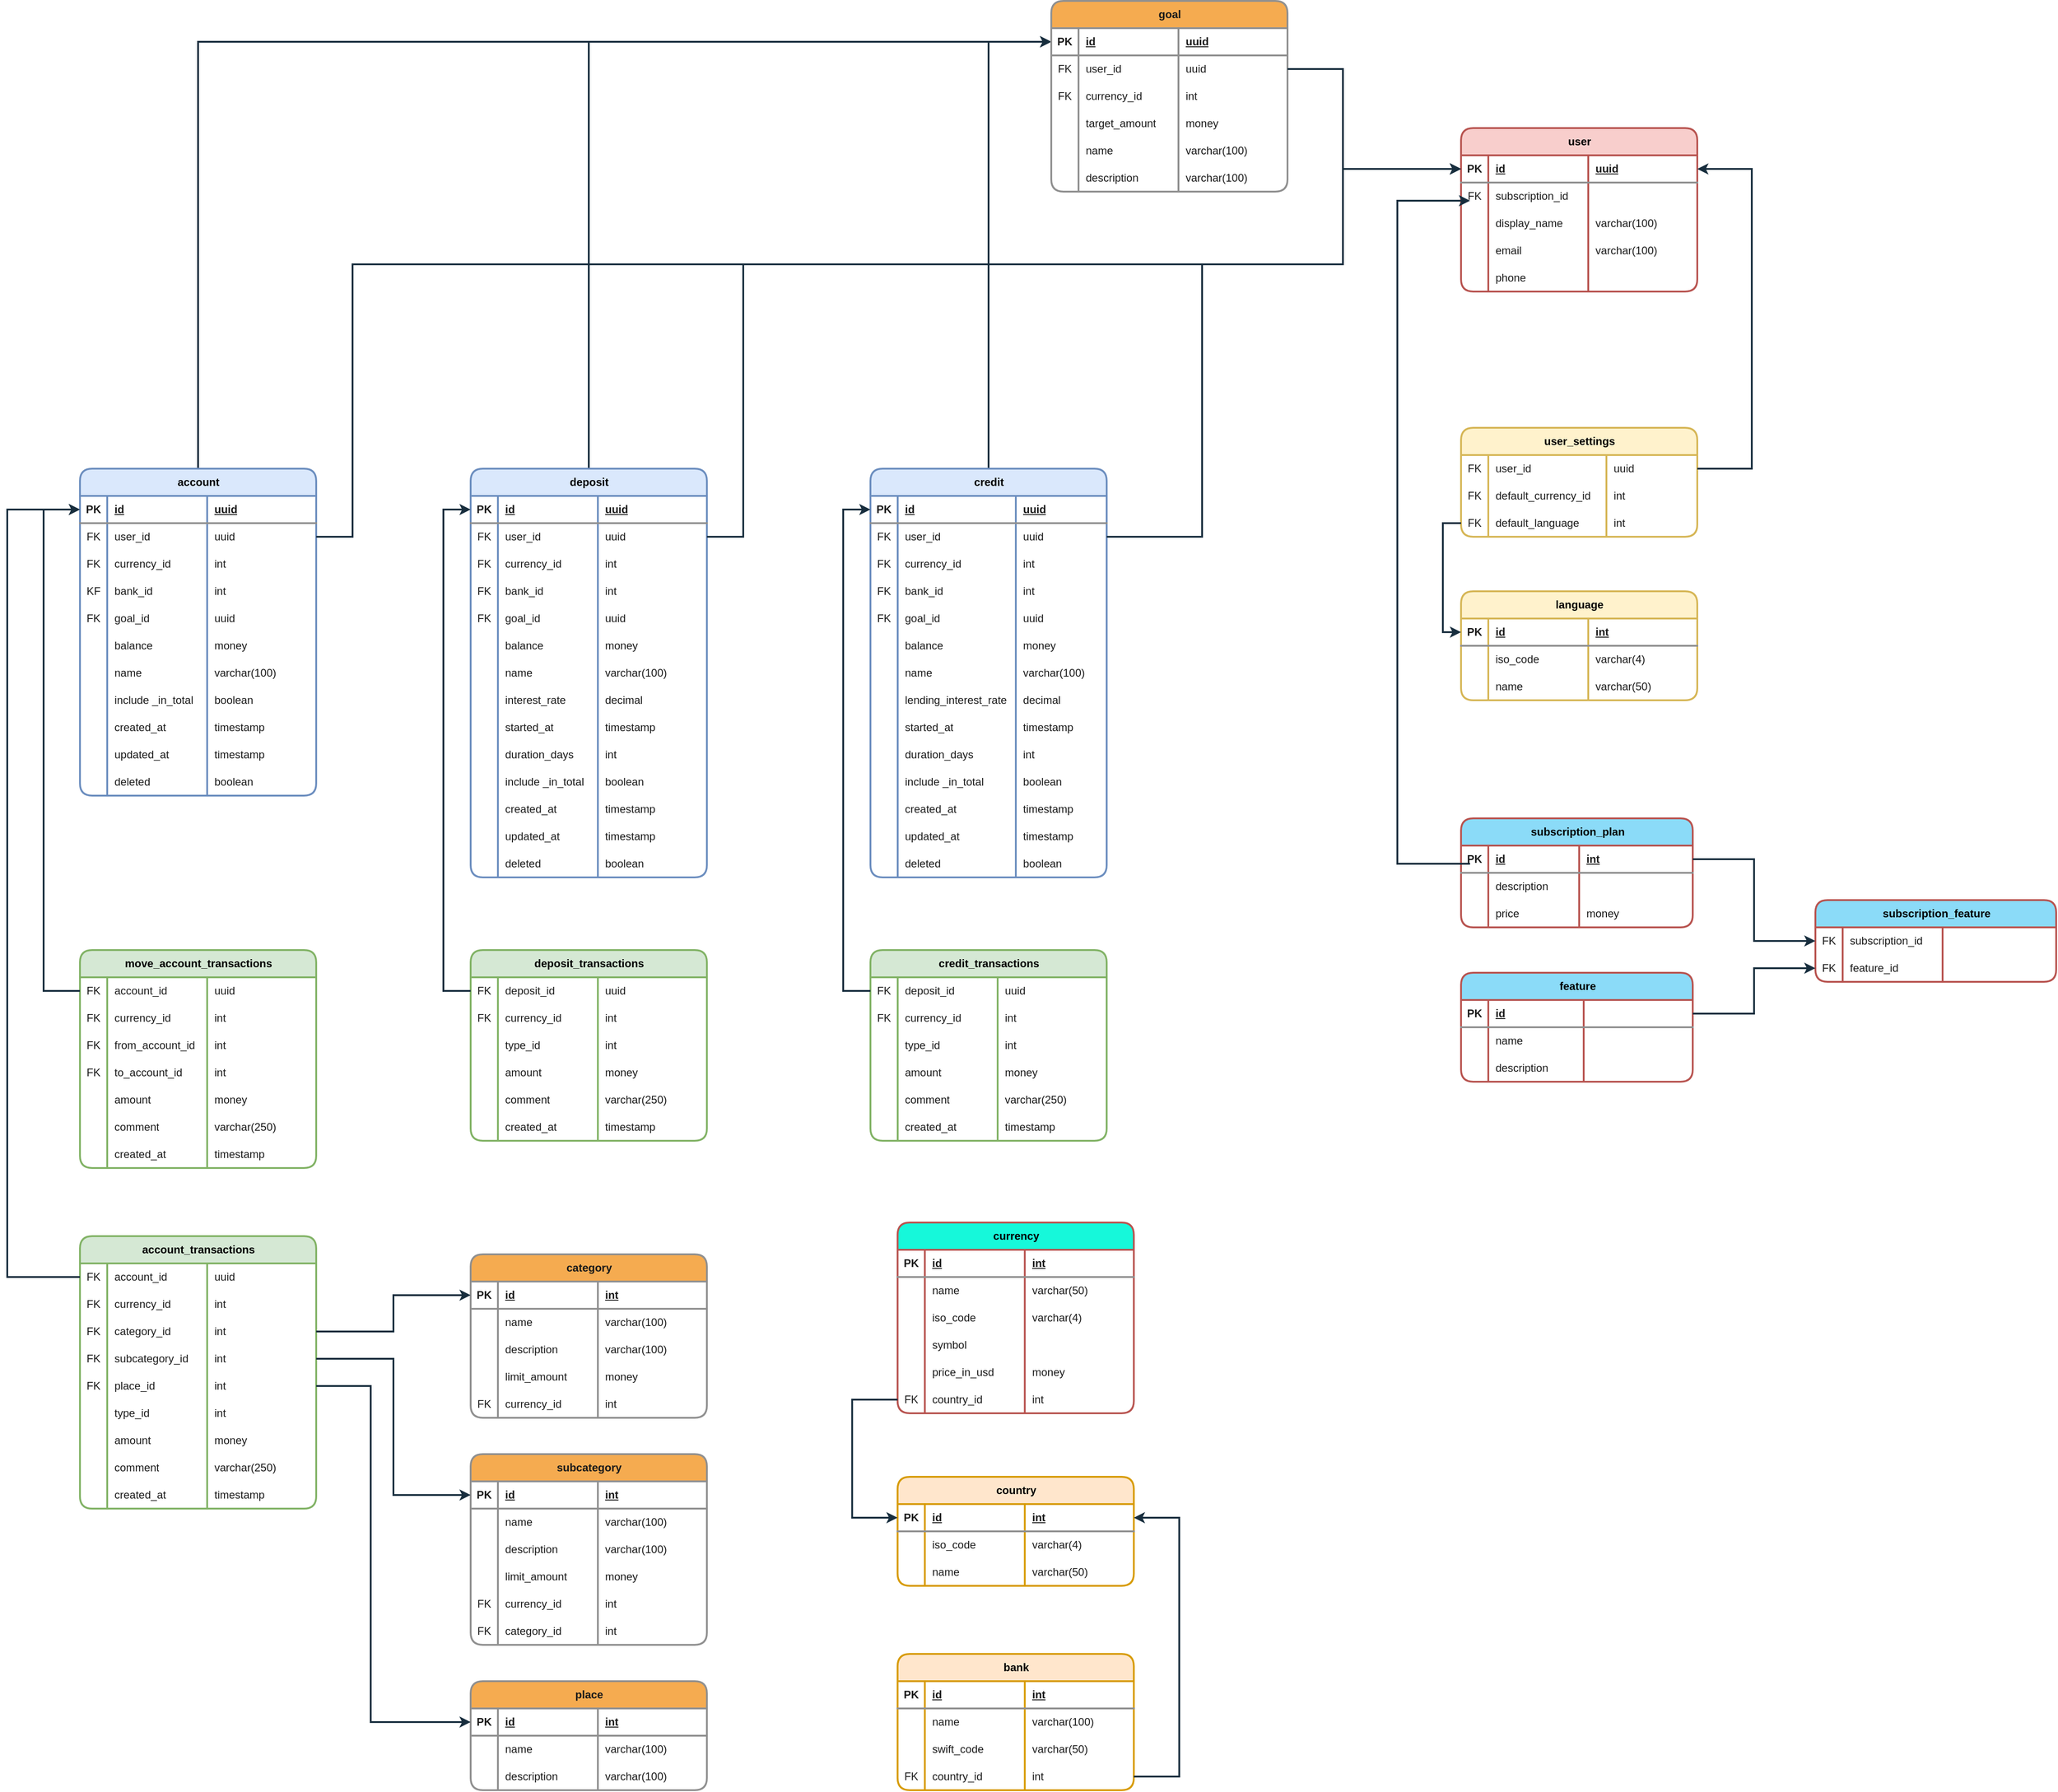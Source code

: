 <mxfile version="21.7.2" type="github">
  <diagram name="Page-1" id="bSosTT578MxcjmUljE6y">
    <mxGraphModel dx="3587" dy="2536" grid="1" gridSize="11" guides="1" tooltips="1" connect="1" arrows="1" fold="1" page="0" pageScale="1" pageWidth="850" pageHeight="1100" math="0" shadow="0">
      <root>
        <mxCell id="0" />
        <mxCell id="1" parent="0" />
        <mxCell id="j-YoT5HirS3JZY6tD87D-1" value="user" style="shape=table;startSize=30;container=1;collapsible=1;childLayout=tableLayout;fixedRows=1;rowLines=0;fontStyle=1;align=center;resizeLast=1;html=1;labelBackgroundColor=none;rounded=1;fillColor=#f8cecc;strokeColor=#b85450;strokeWidth=2;" vertex="1" parent="1">
          <mxGeometry x="1450" y="220" width="260" height="180" as="geometry" />
        </mxCell>
        <mxCell id="j-YoT5HirS3JZY6tD87D-2" value="" style="shape=tableRow;horizontal=0;startSize=0;swimlaneHead=0;swimlaneBody=0;fillColor=none;collapsible=0;dropTarget=0;points=[[0,0.5],[1,0.5]];portConstraint=eastwest;top=0;left=0;right=0;bottom=1;labelBackgroundColor=none;rounded=1;strokeColor=#909090;fontColor=#1A1A1A;strokeWidth=2;" vertex="1" parent="j-YoT5HirS3JZY6tD87D-1">
          <mxGeometry y="30" width="260" height="30" as="geometry" />
        </mxCell>
        <mxCell id="j-YoT5HirS3JZY6tD87D-3" value="PK" style="shape=partialRectangle;connectable=0;fillColor=none;top=0;left=0;bottom=0;right=0;fontStyle=1;overflow=hidden;whiteSpace=wrap;html=1;labelBackgroundColor=none;rounded=1;strokeColor=#909090;fontColor=#1A1A1A;strokeWidth=2;" vertex="1" parent="j-YoT5HirS3JZY6tD87D-2">
          <mxGeometry width="30" height="30" as="geometry">
            <mxRectangle width="30" height="30" as="alternateBounds" />
          </mxGeometry>
        </mxCell>
        <mxCell id="j-YoT5HirS3JZY6tD87D-4" value="id" style="shape=partialRectangle;connectable=0;fillColor=none;top=0;left=0;bottom=0;right=0;align=left;spacingLeft=6;fontStyle=5;overflow=hidden;whiteSpace=wrap;html=1;labelBackgroundColor=none;rounded=1;strokeColor=#909090;fontColor=#1A1A1A;strokeWidth=2;" vertex="1" parent="j-YoT5HirS3JZY6tD87D-2">
          <mxGeometry x="30" width="110" height="30" as="geometry">
            <mxRectangle width="110" height="30" as="alternateBounds" />
          </mxGeometry>
        </mxCell>
        <mxCell id="j-YoT5HirS3JZY6tD87D-29" value="uuid" style="shape=partialRectangle;connectable=0;fillColor=none;top=0;left=0;bottom=0;right=0;align=left;spacingLeft=6;fontStyle=5;overflow=hidden;whiteSpace=wrap;html=1;labelBackgroundColor=none;rounded=1;strokeColor=#909090;fontColor=#1A1A1A;strokeWidth=2;" vertex="1" parent="j-YoT5HirS3JZY6tD87D-2">
          <mxGeometry x="140" width="120" height="30" as="geometry">
            <mxRectangle width="120" height="30" as="alternateBounds" />
          </mxGeometry>
        </mxCell>
        <mxCell id="j-YoT5HirS3JZY6tD87D-33" style="shape=tableRow;horizontal=0;startSize=0;swimlaneHead=0;swimlaneBody=0;fillColor=none;collapsible=0;dropTarget=0;points=[[0,0.5],[1,0.5]];portConstraint=eastwest;top=0;left=0;right=0;bottom=0;labelBackgroundColor=none;rounded=1;strokeColor=#909090;fontColor=#1A1A1A;strokeWidth=2;" vertex="1" parent="j-YoT5HirS3JZY6tD87D-1">
          <mxGeometry y="60" width="260" height="30" as="geometry" />
        </mxCell>
        <mxCell id="j-YoT5HirS3JZY6tD87D-34" value="FK" style="shape=partialRectangle;connectable=0;fillColor=none;top=0;left=0;bottom=0;right=0;editable=1;overflow=hidden;whiteSpace=wrap;html=1;labelBackgroundColor=none;rounded=1;strokeColor=#909090;fontColor=#1A1A1A;strokeWidth=2;" vertex="1" parent="j-YoT5HirS3JZY6tD87D-33">
          <mxGeometry width="30" height="30" as="geometry">
            <mxRectangle width="30" height="30" as="alternateBounds" />
          </mxGeometry>
        </mxCell>
        <mxCell id="j-YoT5HirS3JZY6tD87D-35" value="subscription_id" style="shape=partialRectangle;connectable=0;fillColor=none;top=0;left=0;bottom=0;right=0;align=left;spacingLeft=6;overflow=hidden;whiteSpace=wrap;html=1;labelBackgroundColor=none;rounded=1;strokeColor=#909090;fontColor=#1A1A1A;strokeWidth=2;" vertex="1" parent="j-YoT5HirS3JZY6tD87D-33">
          <mxGeometry x="30" width="110" height="30" as="geometry">
            <mxRectangle width="110" height="30" as="alternateBounds" />
          </mxGeometry>
        </mxCell>
        <mxCell id="j-YoT5HirS3JZY6tD87D-36" style="shape=partialRectangle;connectable=0;fillColor=none;top=0;left=0;bottom=0;right=0;align=left;spacingLeft=6;overflow=hidden;whiteSpace=wrap;html=1;labelBackgroundColor=none;rounded=1;strokeColor=#909090;fontColor=#1A1A1A;strokeWidth=2;" vertex="1" parent="j-YoT5HirS3JZY6tD87D-33">
          <mxGeometry x="140" width="120" height="30" as="geometry">
            <mxRectangle width="120" height="30" as="alternateBounds" />
          </mxGeometry>
        </mxCell>
        <mxCell id="j-YoT5HirS3JZY6tD87D-5" value="" style="shape=tableRow;horizontal=0;startSize=0;swimlaneHead=0;swimlaneBody=0;fillColor=none;collapsible=0;dropTarget=0;points=[[0,0.5],[1,0.5]];portConstraint=eastwest;top=0;left=0;right=0;bottom=0;labelBackgroundColor=none;rounded=1;strokeColor=#909090;fontColor=#1A1A1A;strokeWidth=2;" vertex="1" parent="j-YoT5HirS3JZY6tD87D-1">
          <mxGeometry y="90" width="260" height="30" as="geometry" />
        </mxCell>
        <mxCell id="j-YoT5HirS3JZY6tD87D-6" value="" style="shape=partialRectangle;connectable=0;fillColor=none;top=0;left=0;bottom=0;right=0;editable=1;overflow=hidden;whiteSpace=wrap;html=1;labelBackgroundColor=none;rounded=1;strokeColor=#909090;fontColor=#1A1A1A;strokeWidth=2;" vertex="1" parent="j-YoT5HirS3JZY6tD87D-5">
          <mxGeometry width="30" height="30" as="geometry">
            <mxRectangle width="30" height="30" as="alternateBounds" />
          </mxGeometry>
        </mxCell>
        <mxCell id="j-YoT5HirS3JZY6tD87D-7" value="display_name" style="shape=partialRectangle;connectable=0;fillColor=none;top=0;left=0;bottom=0;right=0;align=left;spacingLeft=6;overflow=hidden;whiteSpace=wrap;html=1;labelBackgroundColor=none;rounded=1;strokeColor=#909090;fontColor=#1A1A1A;strokeWidth=2;" vertex="1" parent="j-YoT5HirS3JZY6tD87D-5">
          <mxGeometry x="30" width="110" height="30" as="geometry">
            <mxRectangle width="110" height="30" as="alternateBounds" />
          </mxGeometry>
        </mxCell>
        <mxCell id="j-YoT5HirS3JZY6tD87D-30" value="varchar(100)" style="shape=partialRectangle;connectable=0;fillColor=none;top=0;left=0;bottom=0;right=0;align=left;spacingLeft=6;overflow=hidden;whiteSpace=wrap;html=1;labelBackgroundColor=none;rounded=1;strokeColor=#909090;fontColor=#1A1A1A;strokeWidth=2;" vertex="1" parent="j-YoT5HirS3JZY6tD87D-5">
          <mxGeometry x="140" width="120" height="30" as="geometry">
            <mxRectangle width="120" height="30" as="alternateBounds" />
          </mxGeometry>
        </mxCell>
        <mxCell id="j-YoT5HirS3JZY6tD87D-8" value="" style="shape=tableRow;horizontal=0;startSize=0;swimlaneHead=0;swimlaneBody=0;fillColor=none;collapsible=0;dropTarget=0;points=[[0,0.5],[1,0.5]];portConstraint=eastwest;top=0;left=0;right=0;bottom=0;labelBackgroundColor=none;rounded=1;strokeColor=#909090;fontColor=#1A1A1A;strokeWidth=2;" vertex="1" parent="j-YoT5HirS3JZY6tD87D-1">
          <mxGeometry y="120" width="260" height="30" as="geometry" />
        </mxCell>
        <mxCell id="j-YoT5HirS3JZY6tD87D-9" value="" style="shape=partialRectangle;connectable=0;fillColor=none;top=0;left=0;bottom=0;right=0;editable=1;overflow=hidden;whiteSpace=wrap;html=1;labelBackgroundColor=none;rounded=1;strokeColor=#909090;fontColor=#1A1A1A;strokeWidth=2;" vertex="1" parent="j-YoT5HirS3JZY6tD87D-8">
          <mxGeometry width="30" height="30" as="geometry">
            <mxRectangle width="30" height="30" as="alternateBounds" />
          </mxGeometry>
        </mxCell>
        <mxCell id="j-YoT5HirS3JZY6tD87D-10" value="email" style="shape=partialRectangle;connectable=0;fillColor=none;top=0;left=0;bottom=0;right=0;align=left;spacingLeft=6;overflow=hidden;whiteSpace=wrap;html=1;labelBackgroundColor=none;rounded=1;strokeColor=#909090;fontColor=#1A1A1A;strokeWidth=2;" vertex="1" parent="j-YoT5HirS3JZY6tD87D-8">
          <mxGeometry x="30" width="110" height="30" as="geometry">
            <mxRectangle width="110" height="30" as="alternateBounds" />
          </mxGeometry>
        </mxCell>
        <mxCell id="j-YoT5HirS3JZY6tD87D-31" value="varchar(100)" style="shape=partialRectangle;connectable=0;fillColor=none;top=0;left=0;bottom=0;right=0;align=left;spacingLeft=6;overflow=hidden;whiteSpace=wrap;html=1;labelBackgroundColor=none;rounded=1;strokeColor=#909090;fontColor=#1A1A1A;strokeWidth=2;" vertex="1" parent="j-YoT5HirS3JZY6tD87D-8">
          <mxGeometry x="140" width="120" height="30" as="geometry">
            <mxRectangle width="120" height="30" as="alternateBounds" />
          </mxGeometry>
        </mxCell>
        <mxCell id="j-YoT5HirS3JZY6tD87D-11" value="" style="shape=tableRow;horizontal=0;startSize=0;swimlaneHead=0;swimlaneBody=0;fillColor=none;collapsible=0;dropTarget=0;points=[[0,0.5],[1,0.5]];portConstraint=eastwest;top=0;left=0;right=0;bottom=0;labelBackgroundColor=none;rounded=1;strokeColor=#909090;fontColor=#1A1A1A;strokeWidth=2;" vertex="1" parent="j-YoT5HirS3JZY6tD87D-1">
          <mxGeometry y="150" width="260" height="30" as="geometry" />
        </mxCell>
        <mxCell id="j-YoT5HirS3JZY6tD87D-12" value="" style="shape=partialRectangle;connectable=0;fillColor=none;top=0;left=0;bottom=0;right=0;editable=1;overflow=hidden;whiteSpace=wrap;html=1;labelBackgroundColor=none;rounded=1;strokeColor=#909090;fontColor=#1A1A1A;strokeWidth=2;" vertex="1" parent="j-YoT5HirS3JZY6tD87D-11">
          <mxGeometry width="30" height="30" as="geometry">
            <mxRectangle width="30" height="30" as="alternateBounds" />
          </mxGeometry>
        </mxCell>
        <mxCell id="j-YoT5HirS3JZY6tD87D-13" value="phone" style="shape=partialRectangle;connectable=0;fillColor=none;top=0;left=0;bottom=0;right=0;align=left;spacingLeft=6;overflow=hidden;whiteSpace=wrap;html=1;labelBackgroundColor=none;rounded=1;strokeColor=#909090;fontColor=#1A1A1A;strokeWidth=2;" vertex="1" parent="j-YoT5HirS3JZY6tD87D-11">
          <mxGeometry x="30" width="110" height="30" as="geometry">
            <mxRectangle width="110" height="30" as="alternateBounds" />
          </mxGeometry>
        </mxCell>
        <mxCell id="j-YoT5HirS3JZY6tD87D-32" style="shape=partialRectangle;connectable=0;fillColor=none;top=0;left=0;bottom=0;right=0;align=left;spacingLeft=6;overflow=hidden;whiteSpace=wrap;html=1;labelBackgroundColor=none;rounded=1;strokeColor=#909090;fontColor=#1A1A1A;strokeWidth=2;" vertex="1" parent="j-YoT5HirS3JZY6tD87D-11">
          <mxGeometry x="140" width="120" height="30" as="geometry">
            <mxRectangle width="120" height="30" as="alternateBounds" />
          </mxGeometry>
        </mxCell>
        <mxCell id="j-YoT5HirS3JZY6tD87D-37" value="user_settings" style="shape=table;startSize=30;container=1;collapsible=1;childLayout=tableLayout;fixedRows=1;rowLines=0;fontStyle=1;align=center;resizeLast=1;html=1;labelBackgroundColor=none;rounded=1;fillColor=#fff2cc;strokeColor=#d6b656;strokeWidth=2;" vertex="1" parent="1">
          <mxGeometry x="1450" y="550" width="260" height="120" as="geometry" />
        </mxCell>
        <mxCell id="j-YoT5HirS3JZY6tD87D-41" value="" style="shape=tableRow;horizontal=0;startSize=0;swimlaneHead=0;swimlaneBody=0;fillColor=none;collapsible=0;dropTarget=0;points=[[0,0.5],[1,0.5]];portConstraint=eastwest;top=0;left=0;right=0;bottom=0;labelBackgroundColor=none;rounded=1;strokeColor=#909090;fontColor=#1A1A1A;strokeWidth=2;" vertex="1" parent="j-YoT5HirS3JZY6tD87D-37">
          <mxGeometry y="30" width="260" height="30" as="geometry" />
        </mxCell>
        <mxCell id="j-YoT5HirS3JZY6tD87D-42" value="FK" style="shape=partialRectangle;connectable=0;fillColor=none;top=0;left=0;bottom=0;right=0;editable=1;overflow=hidden;whiteSpace=wrap;html=1;labelBackgroundColor=none;rounded=1;strokeColor=#909090;fontColor=#1A1A1A;strokeWidth=2;" vertex="1" parent="j-YoT5HirS3JZY6tD87D-41">
          <mxGeometry width="30" height="30" as="geometry">
            <mxRectangle width="30" height="30" as="alternateBounds" />
          </mxGeometry>
        </mxCell>
        <mxCell id="j-YoT5HirS3JZY6tD87D-43" value="user_id" style="shape=partialRectangle;connectable=0;fillColor=none;top=0;left=0;bottom=0;right=0;align=left;spacingLeft=6;overflow=hidden;whiteSpace=wrap;html=1;labelBackgroundColor=none;rounded=1;strokeColor=#909090;fontColor=#1A1A1A;strokeWidth=2;" vertex="1" parent="j-YoT5HirS3JZY6tD87D-41">
          <mxGeometry x="30" width="130" height="30" as="geometry">
            <mxRectangle width="130" height="30" as="alternateBounds" />
          </mxGeometry>
        </mxCell>
        <mxCell id="j-YoT5HirS3JZY6tD87D-50" value="uuid" style="shape=partialRectangle;connectable=0;fillColor=none;top=0;left=0;bottom=0;right=0;align=left;spacingLeft=6;overflow=hidden;whiteSpace=wrap;html=1;labelBackgroundColor=none;rounded=1;strokeColor=#909090;fontColor=#1A1A1A;strokeWidth=2;" vertex="1" parent="j-YoT5HirS3JZY6tD87D-41">
          <mxGeometry x="160" width="100" height="30" as="geometry">
            <mxRectangle width="100" height="30" as="alternateBounds" />
          </mxGeometry>
        </mxCell>
        <mxCell id="j-YoT5HirS3JZY6tD87D-44" value="" style="shape=tableRow;horizontal=0;startSize=0;swimlaneHead=0;swimlaneBody=0;fillColor=none;collapsible=0;dropTarget=0;points=[[0,0.5],[1,0.5]];portConstraint=eastwest;top=0;left=0;right=0;bottom=0;labelBackgroundColor=none;rounded=1;strokeColor=#909090;fontColor=#1A1A1A;strokeWidth=2;" vertex="1" parent="j-YoT5HirS3JZY6tD87D-37">
          <mxGeometry y="60" width="260" height="30" as="geometry" />
        </mxCell>
        <mxCell id="j-YoT5HirS3JZY6tD87D-45" value="FK" style="shape=partialRectangle;connectable=0;fillColor=none;top=0;left=0;bottom=0;right=0;editable=1;overflow=hidden;whiteSpace=wrap;html=1;labelBackgroundColor=none;rounded=1;strokeColor=#909090;fontColor=#1A1A1A;strokeWidth=2;" vertex="1" parent="j-YoT5HirS3JZY6tD87D-44">
          <mxGeometry width="30" height="30" as="geometry">
            <mxRectangle width="30" height="30" as="alternateBounds" />
          </mxGeometry>
        </mxCell>
        <mxCell id="j-YoT5HirS3JZY6tD87D-46" value="default_currency_id" style="shape=partialRectangle;connectable=0;fillColor=none;top=0;left=0;bottom=0;right=0;align=left;spacingLeft=6;overflow=hidden;whiteSpace=wrap;html=1;labelBackgroundColor=none;rounded=1;strokeColor=#909090;fontColor=#1A1A1A;strokeWidth=2;" vertex="1" parent="j-YoT5HirS3JZY6tD87D-44">
          <mxGeometry x="30" width="130" height="30" as="geometry">
            <mxRectangle width="130" height="30" as="alternateBounds" />
          </mxGeometry>
        </mxCell>
        <mxCell id="j-YoT5HirS3JZY6tD87D-51" value="int" style="shape=partialRectangle;connectable=0;fillColor=none;top=0;left=0;bottom=0;right=0;align=left;spacingLeft=6;overflow=hidden;whiteSpace=wrap;html=1;labelBackgroundColor=none;rounded=1;strokeColor=#909090;fontColor=#1A1A1A;strokeWidth=2;" vertex="1" parent="j-YoT5HirS3JZY6tD87D-44">
          <mxGeometry x="160" width="100" height="30" as="geometry">
            <mxRectangle width="100" height="30" as="alternateBounds" />
          </mxGeometry>
        </mxCell>
        <mxCell id="j-YoT5HirS3JZY6tD87D-47" value="" style="shape=tableRow;horizontal=0;startSize=0;swimlaneHead=0;swimlaneBody=0;fillColor=none;collapsible=0;dropTarget=0;points=[[0,0.5],[1,0.5]];portConstraint=eastwest;top=0;left=0;right=0;bottom=0;labelBackgroundColor=none;rounded=1;strokeColor=#909090;fontColor=#1A1A1A;strokeWidth=2;" vertex="1" parent="j-YoT5HirS3JZY6tD87D-37">
          <mxGeometry y="90" width="260" height="30" as="geometry" />
        </mxCell>
        <mxCell id="j-YoT5HirS3JZY6tD87D-48" value="FK" style="shape=partialRectangle;connectable=0;fillColor=none;top=0;left=0;bottom=0;right=0;editable=1;overflow=hidden;whiteSpace=wrap;html=1;labelBackgroundColor=none;rounded=1;strokeColor=#909090;fontColor=#1A1A1A;strokeWidth=2;" vertex="1" parent="j-YoT5HirS3JZY6tD87D-47">
          <mxGeometry width="30" height="30" as="geometry">
            <mxRectangle width="30" height="30" as="alternateBounds" />
          </mxGeometry>
        </mxCell>
        <mxCell id="j-YoT5HirS3JZY6tD87D-49" value="default_language" style="shape=partialRectangle;connectable=0;fillColor=none;top=0;left=0;bottom=0;right=0;align=left;spacingLeft=6;overflow=hidden;whiteSpace=wrap;html=1;labelBackgroundColor=none;rounded=1;strokeColor=#909090;fontColor=#1A1A1A;strokeWidth=2;" vertex="1" parent="j-YoT5HirS3JZY6tD87D-47">
          <mxGeometry x="30" width="130" height="30" as="geometry">
            <mxRectangle width="130" height="30" as="alternateBounds" />
          </mxGeometry>
        </mxCell>
        <mxCell id="j-YoT5HirS3JZY6tD87D-52" value="int" style="shape=partialRectangle;connectable=0;fillColor=none;top=0;left=0;bottom=0;right=0;align=left;spacingLeft=6;overflow=hidden;whiteSpace=wrap;html=1;labelBackgroundColor=none;rounded=1;strokeColor=#909090;fontColor=#1A1A1A;strokeWidth=2;" vertex="1" parent="j-YoT5HirS3JZY6tD87D-47">
          <mxGeometry x="160" width="100" height="30" as="geometry">
            <mxRectangle width="100" height="30" as="alternateBounds" />
          </mxGeometry>
        </mxCell>
        <mxCell id="j-YoT5HirS3JZY6tD87D-61" value="subscription_plan" style="shape=table;startSize=30;container=1;collapsible=1;childLayout=tableLayout;fixedRows=1;rowLines=0;fontStyle=1;align=center;resizeLast=1;html=1;labelBackgroundColor=none;rounded=1;fillColor=#8BDBF8;strokeColor=#b85450;strokeWidth=2;" vertex="1" parent="1">
          <mxGeometry x="1450" y="980" width="255" height="120" as="geometry" />
        </mxCell>
        <mxCell id="j-YoT5HirS3JZY6tD87D-62" value="" style="shape=tableRow;horizontal=0;startSize=0;swimlaneHead=0;swimlaneBody=0;fillColor=none;collapsible=0;dropTarget=0;points=[[0,0.5],[1,0.5]];portConstraint=eastwest;top=0;left=0;right=0;bottom=1;labelBackgroundColor=none;rounded=1;strokeColor=#909090;fontColor=#1A1A1A;strokeWidth=2;" vertex="1" parent="j-YoT5HirS3JZY6tD87D-61">
          <mxGeometry y="30" width="255" height="30" as="geometry" />
        </mxCell>
        <mxCell id="j-YoT5HirS3JZY6tD87D-63" value="PK" style="shape=partialRectangle;connectable=0;fillColor=none;top=0;left=0;bottom=0;right=0;fontStyle=1;overflow=hidden;whiteSpace=wrap;html=1;labelBackgroundColor=none;rounded=1;strokeColor=#909090;fontColor=#1A1A1A;strokeWidth=2;" vertex="1" parent="j-YoT5HirS3JZY6tD87D-62">
          <mxGeometry width="30" height="30" as="geometry">
            <mxRectangle width="30" height="30" as="alternateBounds" />
          </mxGeometry>
        </mxCell>
        <mxCell id="j-YoT5HirS3JZY6tD87D-64" value="id" style="shape=partialRectangle;connectable=0;fillColor=none;top=0;left=0;bottom=0;right=0;align=left;spacingLeft=6;fontStyle=5;overflow=hidden;whiteSpace=wrap;html=1;labelBackgroundColor=none;rounded=1;strokeColor=#909090;fontColor=#1A1A1A;strokeWidth=2;" vertex="1" parent="j-YoT5HirS3JZY6tD87D-62">
          <mxGeometry x="30" width="100" height="30" as="geometry">
            <mxRectangle width="100" height="30" as="alternateBounds" />
          </mxGeometry>
        </mxCell>
        <mxCell id="j-YoT5HirS3JZY6tD87D-74" value="int" style="shape=partialRectangle;connectable=0;fillColor=none;top=0;left=0;bottom=0;right=0;align=left;spacingLeft=6;fontStyle=5;overflow=hidden;whiteSpace=wrap;html=1;labelBackgroundColor=none;rounded=1;strokeColor=#909090;fontColor=#1A1A1A;strokeWidth=2;" vertex="1" parent="j-YoT5HirS3JZY6tD87D-62">
          <mxGeometry x="130" width="125" height="30" as="geometry">
            <mxRectangle width="125" height="30" as="alternateBounds" />
          </mxGeometry>
        </mxCell>
        <mxCell id="j-YoT5HirS3JZY6tD87D-65" value="" style="shape=tableRow;horizontal=0;startSize=0;swimlaneHead=0;swimlaneBody=0;fillColor=none;collapsible=0;dropTarget=0;points=[[0,0.5],[1,0.5]];portConstraint=eastwest;top=0;left=0;right=0;bottom=0;labelBackgroundColor=none;rounded=1;strokeColor=#909090;fontColor=#1A1A1A;strokeWidth=2;" vertex="1" parent="j-YoT5HirS3JZY6tD87D-61">
          <mxGeometry y="60" width="255" height="30" as="geometry" />
        </mxCell>
        <mxCell id="j-YoT5HirS3JZY6tD87D-66" value="" style="shape=partialRectangle;connectable=0;fillColor=none;top=0;left=0;bottom=0;right=0;editable=1;overflow=hidden;whiteSpace=wrap;html=1;labelBackgroundColor=none;rounded=1;strokeColor=#909090;fontColor=#1A1A1A;strokeWidth=2;" vertex="1" parent="j-YoT5HirS3JZY6tD87D-65">
          <mxGeometry width="30" height="30" as="geometry">
            <mxRectangle width="30" height="30" as="alternateBounds" />
          </mxGeometry>
        </mxCell>
        <mxCell id="j-YoT5HirS3JZY6tD87D-67" value="description" style="shape=partialRectangle;connectable=0;fillColor=none;top=0;left=0;bottom=0;right=0;align=left;spacingLeft=6;overflow=hidden;whiteSpace=wrap;html=1;labelBackgroundColor=none;rounded=1;strokeColor=#909090;fontColor=#1A1A1A;strokeWidth=2;" vertex="1" parent="j-YoT5HirS3JZY6tD87D-65">
          <mxGeometry x="30" width="100" height="30" as="geometry">
            <mxRectangle width="100" height="30" as="alternateBounds" />
          </mxGeometry>
        </mxCell>
        <mxCell id="j-YoT5HirS3JZY6tD87D-75" style="shape=partialRectangle;connectable=0;fillColor=none;top=0;left=0;bottom=0;right=0;align=left;spacingLeft=6;overflow=hidden;whiteSpace=wrap;html=1;labelBackgroundColor=none;rounded=1;strokeColor=#909090;fontColor=#1A1A1A;strokeWidth=2;" vertex="1" parent="j-YoT5HirS3JZY6tD87D-65">
          <mxGeometry x="130" width="125" height="30" as="geometry">
            <mxRectangle width="125" height="30" as="alternateBounds" />
          </mxGeometry>
        </mxCell>
        <mxCell id="j-YoT5HirS3JZY6tD87D-68" value="" style="shape=tableRow;horizontal=0;startSize=0;swimlaneHead=0;swimlaneBody=0;fillColor=none;collapsible=0;dropTarget=0;points=[[0,0.5],[1,0.5]];portConstraint=eastwest;top=0;left=0;right=0;bottom=0;labelBackgroundColor=none;rounded=1;strokeColor=#909090;fontColor=#1A1A1A;strokeWidth=2;" vertex="1" parent="j-YoT5HirS3JZY6tD87D-61">
          <mxGeometry y="90" width="255" height="30" as="geometry" />
        </mxCell>
        <mxCell id="j-YoT5HirS3JZY6tD87D-69" value="" style="shape=partialRectangle;connectable=0;fillColor=none;top=0;left=0;bottom=0;right=0;editable=1;overflow=hidden;whiteSpace=wrap;html=1;labelBackgroundColor=none;rounded=1;strokeColor=#909090;fontColor=#1A1A1A;strokeWidth=2;" vertex="1" parent="j-YoT5HirS3JZY6tD87D-68">
          <mxGeometry width="30" height="30" as="geometry">
            <mxRectangle width="30" height="30" as="alternateBounds" />
          </mxGeometry>
        </mxCell>
        <mxCell id="j-YoT5HirS3JZY6tD87D-70" value="price" style="shape=partialRectangle;connectable=0;fillColor=none;top=0;left=0;bottom=0;right=0;align=left;spacingLeft=6;overflow=hidden;whiteSpace=wrap;html=1;labelBackgroundColor=none;rounded=1;strokeColor=#909090;fontColor=#1A1A1A;strokeWidth=2;" vertex="1" parent="j-YoT5HirS3JZY6tD87D-68">
          <mxGeometry x="30" width="100" height="30" as="geometry">
            <mxRectangle width="100" height="30" as="alternateBounds" />
          </mxGeometry>
        </mxCell>
        <mxCell id="j-YoT5HirS3JZY6tD87D-76" value="money" style="shape=partialRectangle;connectable=0;fillColor=none;top=0;left=0;bottom=0;right=0;align=left;spacingLeft=6;overflow=hidden;whiteSpace=wrap;html=1;labelBackgroundColor=none;rounded=1;strokeColor=#909090;fontColor=#1A1A1A;strokeWidth=2;" vertex="1" parent="j-YoT5HirS3JZY6tD87D-68">
          <mxGeometry x="130" width="125" height="30" as="geometry">
            <mxRectangle width="125" height="30" as="alternateBounds" />
          </mxGeometry>
        </mxCell>
        <mxCell id="j-YoT5HirS3JZY6tD87D-78" value="feature" style="shape=table;startSize=30;container=1;collapsible=1;childLayout=tableLayout;fixedRows=1;rowLines=0;fontStyle=1;align=center;resizeLast=1;html=1;labelBackgroundColor=none;rounded=1;fillColor=#8BDBF8;strokeColor=#b85450;strokeWidth=2;" vertex="1" parent="1">
          <mxGeometry x="1450" y="1150" width="255" height="120" as="geometry" />
        </mxCell>
        <mxCell id="j-YoT5HirS3JZY6tD87D-79" value="" style="shape=tableRow;horizontal=0;startSize=0;swimlaneHead=0;swimlaneBody=0;fillColor=none;collapsible=0;dropTarget=0;points=[[0,0.5],[1,0.5]];portConstraint=eastwest;top=0;left=0;right=0;bottom=1;labelBackgroundColor=none;rounded=1;strokeColor=#909090;fontColor=#1A1A1A;strokeWidth=2;" vertex="1" parent="j-YoT5HirS3JZY6tD87D-78">
          <mxGeometry y="30" width="255" height="30" as="geometry" />
        </mxCell>
        <mxCell id="j-YoT5HirS3JZY6tD87D-80" value="PK" style="shape=partialRectangle;connectable=0;fillColor=none;top=0;left=0;bottom=0;right=0;fontStyle=1;overflow=hidden;whiteSpace=wrap;html=1;labelBackgroundColor=none;rounded=1;strokeColor=#909090;fontColor=#1A1A1A;strokeWidth=2;" vertex="1" parent="j-YoT5HirS3JZY6tD87D-79">
          <mxGeometry width="30" height="30" as="geometry">
            <mxRectangle width="30" height="30" as="alternateBounds" />
          </mxGeometry>
        </mxCell>
        <mxCell id="j-YoT5HirS3JZY6tD87D-81" value="id" style="shape=partialRectangle;connectable=0;fillColor=none;top=0;left=0;bottom=0;right=0;align=left;spacingLeft=6;fontStyle=5;overflow=hidden;whiteSpace=wrap;html=1;labelBackgroundColor=none;rounded=1;strokeColor=#909090;fontColor=#1A1A1A;strokeWidth=2;" vertex="1" parent="j-YoT5HirS3JZY6tD87D-79">
          <mxGeometry x="30" width="105" height="30" as="geometry">
            <mxRectangle width="105" height="30" as="alternateBounds" />
          </mxGeometry>
        </mxCell>
        <mxCell id="j-YoT5HirS3JZY6tD87D-91" style="shape=partialRectangle;connectable=0;fillColor=none;top=0;left=0;bottom=0;right=0;align=left;spacingLeft=6;fontStyle=5;overflow=hidden;whiteSpace=wrap;html=1;labelBackgroundColor=none;rounded=1;strokeColor=#909090;fontColor=#1A1A1A;strokeWidth=2;" vertex="1" parent="j-YoT5HirS3JZY6tD87D-79">
          <mxGeometry x="135" width="120" height="30" as="geometry">
            <mxRectangle width="120" height="30" as="alternateBounds" />
          </mxGeometry>
        </mxCell>
        <mxCell id="j-YoT5HirS3JZY6tD87D-82" value="" style="shape=tableRow;horizontal=0;startSize=0;swimlaneHead=0;swimlaneBody=0;fillColor=none;collapsible=0;dropTarget=0;points=[[0,0.5],[1,0.5]];portConstraint=eastwest;top=0;left=0;right=0;bottom=0;labelBackgroundColor=none;rounded=1;strokeColor=#909090;fontColor=#1A1A1A;strokeWidth=2;" vertex="1" parent="j-YoT5HirS3JZY6tD87D-78">
          <mxGeometry y="60" width="255" height="30" as="geometry" />
        </mxCell>
        <mxCell id="j-YoT5HirS3JZY6tD87D-83" value="" style="shape=partialRectangle;connectable=0;fillColor=none;top=0;left=0;bottom=0;right=0;editable=1;overflow=hidden;whiteSpace=wrap;html=1;labelBackgroundColor=none;rounded=1;strokeColor=#909090;fontColor=#1A1A1A;strokeWidth=2;" vertex="1" parent="j-YoT5HirS3JZY6tD87D-82">
          <mxGeometry width="30" height="30" as="geometry">
            <mxRectangle width="30" height="30" as="alternateBounds" />
          </mxGeometry>
        </mxCell>
        <mxCell id="j-YoT5HirS3JZY6tD87D-84" value="name" style="shape=partialRectangle;connectable=0;fillColor=none;top=0;left=0;bottom=0;right=0;align=left;spacingLeft=6;overflow=hidden;whiteSpace=wrap;html=1;labelBackgroundColor=none;rounded=1;strokeColor=#909090;fontColor=#1A1A1A;strokeWidth=2;" vertex="1" parent="j-YoT5HirS3JZY6tD87D-82">
          <mxGeometry x="30" width="105" height="30" as="geometry">
            <mxRectangle width="105" height="30" as="alternateBounds" />
          </mxGeometry>
        </mxCell>
        <mxCell id="j-YoT5HirS3JZY6tD87D-92" style="shape=partialRectangle;connectable=0;fillColor=none;top=0;left=0;bottom=0;right=0;align=left;spacingLeft=6;overflow=hidden;whiteSpace=wrap;html=1;labelBackgroundColor=none;rounded=1;strokeColor=#909090;fontColor=#1A1A1A;strokeWidth=2;" vertex="1" parent="j-YoT5HirS3JZY6tD87D-82">
          <mxGeometry x="135" width="120" height="30" as="geometry">
            <mxRectangle width="120" height="30" as="alternateBounds" />
          </mxGeometry>
        </mxCell>
        <mxCell id="j-YoT5HirS3JZY6tD87D-85" value="" style="shape=tableRow;horizontal=0;startSize=0;swimlaneHead=0;swimlaneBody=0;fillColor=none;collapsible=0;dropTarget=0;points=[[0,0.5],[1,0.5]];portConstraint=eastwest;top=0;left=0;right=0;bottom=0;labelBackgroundColor=none;rounded=1;strokeColor=#909090;fontColor=#1A1A1A;strokeWidth=2;" vertex="1" parent="j-YoT5HirS3JZY6tD87D-78">
          <mxGeometry y="90" width="255" height="30" as="geometry" />
        </mxCell>
        <mxCell id="j-YoT5HirS3JZY6tD87D-86" value="" style="shape=partialRectangle;connectable=0;fillColor=none;top=0;left=0;bottom=0;right=0;editable=1;overflow=hidden;whiteSpace=wrap;html=1;labelBackgroundColor=none;rounded=1;strokeColor=#909090;fontColor=#1A1A1A;strokeWidth=2;" vertex="1" parent="j-YoT5HirS3JZY6tD87D-85">
          <mxGeometry width="30" height="30" as="geometry">
            <mxRectangle width="30" height="30" as="alternateBounds" />
          </mxGeometry>
        </mxCell>
        <mxCell id="j-YoT5HirS3JZY6tD87D-87" value="description" style="shape=partialRectangle;connectable=0;fillColor=none;top=0;left=0;bottom=0;right=0;align=left;spacingLeft=6;overflow=hidden;whiteSpace=wrap;html=1;labelBackgroundColor=none;rounded=1;strokeColor=#909090;fontColor=#1A1A1A;strokeWidth=2;" vertex="1" parent="j-YoT5HirS3JZY6tD87D-85">
          <mxGeometry x="30" width="105" height="30" as="geometry">
            <mxRectangle width="105" height="30" as="alternateBounds" />
          </mxGeometry>
        </mxCell>
        <mxCell id="j-YoT5HirS3JZY6tD87D-93" style="shape=partialRectangle;connectable=0;fillColor=none;top=0;left=0;bottom=0;right=0;align=left;spacingLeft=6;overflow=hidden;whiteSpace=wrap;html=1;labelBackgroundColor=none;rounded=1;strokeColor=#909090;fontColor=#1A1A1A;strokeWidth=2;" vertex="1" parent="j-YoT5HirS3JZY6tD87D-85">
          <mxGeometry x="135" width="120" height="30" as="geometry">
            <mxRectangle width="120" height="30" as="alternateBounds" />
          </mxGeometry>
        </mxCell>
        <mxCell id="j-YoT5HirS3JZY6tD87D-95" value="subscription_feature" style="shape=table;startSize=30;container=1;collapsible=1;childLayout=tableLayout;fixedRows=1;rowLines=0;fontStyle=1;align=center;resizeLast=1;html=1;labelBackgroundColor=none;rounded=1;fillColor=#8BDBF8;strokeColor=#b85450;strokeWidth=2;" vertex="1" parent="1">
          <mxGeometry x="1840" y="1070" width="265" height="90" as="geometry" />
        </mxCell>
        <mxCell id="j-YoT5HirS3JZY6tD87D-100" value="" style="shape=tableRow;horizontal=0;startSize=0;swimlaneHead=0;swimlaneBody=0;fillColor=none;collapsible=0;dropTarget=0;points=[[0,0.5],[1,0.5]];portConstraint=eastwest;top=0;left=0;right=0;bottom=0;labelBackgroundColor=none;rounded=1;strokeColor=#909090;fontColor=#1A1A1A;strokeWidth=2;" vertex="1" parent="j-YoT5HirS3JZY6tD87D-95">
          <mxGeometry y="30" width="265" height="30" as="geometry" />
        </mxCell>
        <mxCell id="j-YoT5HirS3JZY6tD87D-101" value="FK" style="shape=partialRectangle;connectable=0;fillColor=none;top=0;left=0;bottom=0;right=0;editable=1;overflow=hidden;whiteSpace=wrap;html=1;labelBackgroundColor=none;rounded=1;strokeColor=#909090;fontColor=#1A1A1A;strokeWidth=2;" vertex="1" parent="j-YoT5HirS3JZY6tD87D-100">
          <mxGeometry width="30" height="30" as="geometry">
            <mxRectangle width="30" height="30" as="alternateBounds" />
          </mxGeometry>
        </mxCell>
        <mxCell id="j-YoT5HirS3JZY6tD87D-102" value="subscription_id" style="shape=partialRectangle;connectable=0;fillColor=none;top=0;left=0;bottom=0;right=0;align=left;spacingLeft=6;overflow=hidden;whiteSpace=wrap;html=1;labelBackgroundColor=none;rounded=1;strokeColor=#909090;fontColor=#1A1A1A;strokeWidth=2;" vertex="1" parent="j-YoT5HirS3JZY6tD87D-100">
          <mxGeometry x="30" width="110" height="30" as="geometry">
            <mxRectangle width="110" height="30" as="alternateBounds" />
          </mxGeometry>
        </mxCell>
        <mxCell id="j-YoT5HirS3JZY6tD87D-103" style="shape=partialRectangle;connectable=0;fillColor=none;top=0;left=0;bottom=0;right=0;align=left;spacingLeft=6;overflow=hidden;whiteSpace=wrap;html=1;labelBackgroundColor=none;rounded=1;strokeColor=#909090;fontColor=#1A1A1A;strokeWidth=2;" vertex="1" parent="j-YoT5HirS3JZY6tD87D-100">
          <mxGeometry x="140" width="125" height="30" as="geometry">
            <mxRectangle width="125" height="30" as="alternateBounds" />
          </mxGeometry>
        </mxCell>
        <mxCell id="j-YoT5HirS3JZY6tD87D-104" value="" style="shape=tableRow;horizontal=0;startSize=0;swimlaneHead=0;swimlaneBody=0;fillColor=none;collapsible=0;dropTarget=0;points=[[0,0.5],[1,0.5]];portConstraint=eastwest;top=0;left=0;right=0;bottom=0;labelBackgroundColor=none;rounded=1;strokeColor=#909090;fontColor=#1A1A1A;strokeWidth=2;" vertex="1" parent="j-YoT5HirS3JZY6tD87D-95">
          <mxGeometry y="60" width="265" height="30" as="geometry" />
        </mxCell>
        <mxCell id="j-YoT5HirS3JZY6tD87D-105" value="FK" style="shape=partialRectangle;connectable=0;fillColor=none;top=0;left=0;bottom=0;right=0;editable=1;overflow=hidden;whiteSpace=wrap;html=1;labelBackgroundColor=none;rounded=1;strokeColor=#909090;fontColor=#1A1A1A;strokeWidth=2;" vertex="1" parent="j-YoT5HirS3JZY6tD87D-104">
          <mxGeometry width="30" height="30" as="geometry">
            <mxRectangle width="30" height="30" as="alternateBounds" />
          </mxGeometry>
        </mxCell>
        <mxCell id="j-YoT5HirS3JZY6tD87D-106" value="feature_id" style="shape=partialRectangle;connectable=0;fillColor=none;top=0;left=0;bottom=0;right=0;align=left;spacingLeft=6;overflow=hidden;whiteSpace=wrap;html=1;labelBackgroundColor=none;rounded=1;strokeColor=#909090;fontColor=#1A1A1A;strokeWidth=2;" vertex="1" parent="j-YoT5HirS3JZY6tD87D-104">
          <mxGeometry x="30" width="110" height="30" as="geometry">
            <mxRectangle width="110" height="30" as="alternateBounds" />
          </mxGeometry>
        </mxCell>
        <mxCell id="j-YoT5HirS3JZY6tD87D-107" style="shape=partialRectangle;connectable=0;fillColor=none;top=0;left=0;bottom=0;right=0;align=left;spacingLeft=6;overflow=hidden;whiteSpace=wrap;html=1;labelBackgroundColor=none;rounded=1;strokeColor=#909090;fontColor=#1A1A1A;strokeWidth=2;" vertex="1" parent="j-YoT5HirS3JZY6tD87D-104">
          <mxGeometry x="140" width="125" height="30" as="geometry">
            <mxRectangle width="125" height="30" as="alternateBounds" />
          </mxGeometry>
        </mxCell>
        <mxCell id="j-YoT5HirS3JZY6tD87D-918" style="edgeStyle=orthogonalEdgeStyle;rounded=0;orthogonalLoop=1;jettySize=auto;html=1;exitX=0.5;exitY=0;exitDx=0;exitDy=0;labelBackgroundColor=none;strokeColor=#182E3E;fontColor=default;strokeWidth=2;" edge="1" parent="1" source="j-YoT5HirS3JZY6tD87D-116" target="j-YoT5HirS3JZY6tD87D-738">
          <mxGeometry relative="1" as="geometry" />
        </mxCell>
        <mxCell id="j-YoT5HirS3JZY6tD87D-116" value="account" style="shape=table;startSize=30;container=1;collapsible=1;childLayout=tableLayout;fixedRows=1;rowLines=0;fontStyle=1;align=center;resizeLast=1;html=1;labelBackgroundColor=none;rounded=1;fillColor=#dae8fc;strokeColor=#6c8ebf;strokeWidth=2;" vertex="1" parent="1">
          <mxGeometry x="-70" y="595" width="260" height="360" as="geometry" />
        </mxCell>
        <mxCell id="j-YoT5HirS3JZY6tD87D-117" value="" style="shape=tableRow;horizontal=0;startSize=0;swimlaneHead=0;swimlaneBody=0;fillColor=none;collapsible=0;dropTarget=0;points=[[0,0.5],[1,0.5]];portConstraint=eastwest;top=0;left=0;right=0;bottom=1;labelBackgroundColor=none;rounded=1;strokeColor=#909090;fontColor=#1A1A1A;strokeWidth=2;" vertex="1" parent="j-YoT5HirS3JZY6tD87D-116">
          <mxGeometry y="30" width="260" height="30" as="geometry" />
        </mxCell>
        <mxCell id="j-YoT5HirS3JZY6tD87D-118" value="PK" style="shape=partialRectangle;connectable=0;fillColor=none;top=0;left=0;bottom=0;right=0;fontStyle=1;overflow=hidden;whiteSpace=wrap;html=1;labelBackgroundColor=none;rounded=1;strokeColor=#909090;fontColor=#1A1A1A;strokeWidth=2;" vertex="1" parent="j-YoT5HirS3JZY6tD87D-117">
          <mxGeometry width="30" height="30" as="geometry">
            <mxRectangle width="30" height="30" as="alternateBounds" />
          </mxGeometry>
        </mxCell>
        <mxCell id="j-YoT5HirS3JZY6tD87D-119" value="id" style="shape=partialRectangle;connectable=0;fillColor=none;top=0;left=0;bottom=0;right=0;align=left;spacingLeft=6;fontStyle=5;overflow=hidden;whiteSpace=wrap;html=1;labelBackgroundColor=none;rounded=1;strokeColor=#909090;fontColor=#1A1A1A;strokeWidth=2;" vertex="1" parent="j-YoT5HirS3JZY6tD87D-117">
          <mxGeometry x="30" width="110" height="30" as="geometry">
            <mxRectangle width="110" height="30" as="alternateBounds" />
          </mxGeometry>
        </mxCell>
        <mxCell id="j-YoT5HirS3JZY6tD87D-120" value="uuid" style="shape=partialRectangle;connectable=0;fillColor=none;top=0;left=0;bottom=0;right=0;align=left;spacingLeft=6;fontStyle=5;overflow=hidden;whiteSpace=wrap;html=1;labelBackgroundColor=none;rounded=1;strokeColor=#909090;fontColor=#1A1A1A;strokeWidth=2;" vertex="1" parent="j-YoT5HirS3JZY6tD87D-117">
          <mxGeometry x="140" width="120" height="30" as="geometry">
            <mxRectangle width="120" height="30" as="alternateBounds" />
          </mxGeometry>
        </mxCell>
        <mxCell id="j-YoT5HirS3JZY6tD87D-133" style="shape=tableRow;horizontal=0;startSize=0;swimlaneHead=0;swimlaneBody=0;fillColor=none;collapsible=0;dropTarget=0;points=[[0,0.5],[1,0.5]];portConstraint=eastwest;top=0;left=0;right=0;bottom=0;labelBackgroundColor=none;rounded=1;strokeColor=#909090;fontColor=#1A1A1A;strokeWidth=2;" vertex="1" parent="j-YoT5HirS3JZY6tD87D-116">
          <mxGeometry y="60" width="260" height="30" as="geometry" />
        </mxCell>
        <mxCell id="j-YoT5HirS3JZY6tD87D-134" value="FK" style="shape=partialRectangle;connectable=0;fillColor=none;top=0;left=0;bottom=0;right=0;editable=1;overflow=hidden;whiteSpace=wrap;html=1;labelBackgroundColor=none;rounded=1;strokeColor=#909090;fontColor=#1A1A1A;strokeWidth=2;" vertex="1" parent="j-YoT5HirS3JZY6tD87D-133">
          <mxGeometry width="30" height="30" as="geometry">
            <mxRectangle width="30" height="30" as="alternateBounds" />
          </mxGeometry>
        </mxCell>
        <mxCell id="j-YoT5HirS3JZY6tD87D-135" value="user_id" style="shape=partialRectangle;connectable=0;fillColor=none;top=0;left=0;bottom=0;right=0;align=left;spacingLeft=6;overflow=hidden;whiteSpace=wrap;html=1;labelBackgroundColor=none;rounded=1;strokeColor=#909090;fontColor=#1A1A1A;strokeWidth=2;" vertex="1" parent="j-YoT5HirS3JZY6tD87D-133">
          <mxGeometry x="30" width="110" height="30" as="geometry">
            <mxRectangle width="110" height="30" as="alternateBounds" />
          </mxGeometry>
        </mxCell>
        <mxCell id="j-YoT5HirS3JZY6tD87D-136" value="uuid" style="shape=partialRectangle;connectable=0;fillColor=none;top=0;left=0;bottom=0;right=0;align=left;spacingLeft=6;overflow=hidden;whiteSpace=wrap;html=1;labelBackgroundColor=none;rounded=1;strokeColor=#909090;fontColor=#1A1A1A;strokeWidth=2;" vertex="1" parent="j-YoT5HirS3JZY6tD87D-133">
          <mxGeometry x="140" width="120" height="30" as="geometry">
            <mxRectangle width="120" height="30" as="alternateBounds" />
          </mxGeometry>
        </mxCell>
        <mxCell id="j-YoT5HirS3JZY6tD87D-153" style="shape=tableRow;horizontal=0;startSize=0;swimlaneHead=0;swimlaneBody=0;fillColor=none;collapsible=0;dropTarget=0;points=[[0,0.5],[1,0.5]];portConstraint=eastwest;top=0;left=0;right=0;bottom=0;labelBackgroundColor=none;rounded=1;strokeColor=#909090;fontColor=#1A1A1A;strokeWidth=2;" vertex="1" parent="j-YoT5HirS3JZY6tD87D-116">
          <mxGeometry y="90" width="260" height="30" as="geometry" />
        </mxCell>
        <mxCell id="j-YoT5HirS3JZY6tD87D-154" value="FK" style="shape=partialRectangle;connectable=0;fillColor=none;top=0;left=0;bottom=0;right=0;editable=1;overflow=hidden;whiteSpace=wrap;html=1;labelBackgroundColor=none;rounded=1;strokeColor=#909090;fontColor=#1A1A1A;strokeWidth=2;" vertex="1" parent="j-YoT5HirS3JZY6tD87D-153">
          <mxGeometry width="30" height="30" as="geometry">
            <mxRectangle width="30" height="30" as="alternateBounds" />
          </mxGeometry>
        </mxCell>
        <mxCell id="j-YoT5HirS3JZY6tD87D-155" value="currency_id" style="shape=partialRectangle;connectable=0;fillColor=none;top=0;left=0;bottom=0;right=0;align=left;spacingLeft=6;overflow=hidden;whiteSpace=wrap;html=1;labelBackgroundColor=none;rounded=1;strokeColor=#909090;fontColor=#1A1A1A;strokeWidth=2;" vertex="1" parent="j-YoT5HirS3JZY6tD87D-153">
          <mxGeometry x="30" width="110" height="30" as="geometry">
            <mxRectangle width="110" height="30" as="alternateBounds" />
          </mxGeometry>
        </mxCell>
        <mxCell id="j-YoT5HirS3JZY6tD87D-156" value="int" style="shape=partialRectangle;connectable=0;fillColor=none;top=0;left=0;bottom=0;right=0;align=left;spacingLeft=6;overflow=hidden;whiteSpace=wrap;html=1;labelBackgroundColor=none;rounded=1;strokeColor=#909090;fontColor=#1A1A1A;strokeWidth=2;" vertex="1" parent="j-YoT5HirS3JZY6tD87D-153">
          <mxGeometry x="140" width="120" height="30" as="geometry">
            <mxRectangle width="120" height="30" as="alternateBounds" />
          </mxGeometry>
        </mxCell>
        <mxCell id="j-YoT5HirS3JZY6tD87D-510" style="shape=tableRow;horizontal=0;startSize=0;swimlaneHead=0;swimlaneBody=0;fillColor=none;collapsible=0;dropTarget=0;points=[[0,0.5],[1,0.5]];portConstraint=eastwest;top=0;left=0;right=0;bottom=0;labelBackgroundColor=none;rounded=1;strokeColor=#909090;fontColor=#1A1A1A;strokeWidth=2;" vertex="1" parent="j-YoT5HirS3JZY6tD87D-116">
          <mxGeometry y="120" width="260" height="30" as="geometry" />
        </mxCell>
        <mxCell id="j-YoT5HirS3JZY6tD87D-511" value="KF" style="shape=partialRectangle;connectable=0;fillColor=none;top=0;left=0;bottom=0;right=0;editable=1;overflow=hidden;whiteSpace=wrap;html=1;labelBackgroundColor=none;rounded=1;strokeColor=#909090;fontColor=#1A1A1A;strokeWidth=2;" vertex="1" parent="j-YoT5HirS3JZY6tD87D-510">
          <mxGeometry width="30" height="30" as="geometry">
            <mxRectangle width="30" height="30" as="alternateBounds" />
          </mxGeometry>
        </mxCell>
        <mxCell id="j-YoT5HirS3JZY6tD87D-512" value="bank_id" style="shape=partialRectangle;connectable=0;fillColor=none;top=0;left=0;bottom=0;right=0;align=left;spacingLeft=6;overflow=hidden;whiteSpace=wrap;html=1;labelBackgroundColor=none;rounded=1;strokeColor=#909090;fontColor=#1A1A1A;strokeWidth=2;" vertex="1" parent="j-YoT5HirS3JZY6tD87D-510">
          <mxGeometry x="30" width="110" height="30" as="geometry">
            <mxRectangle width="110" height="30" as="alternateBounds" />
          </mxGeometry>
        </mxCell>
        <mxCell id="j-YoT5HirS3JZY6tD87D-513" value="int" style="shape=partialRectangle;connectable=0;fillColor=none;top=0;left=0;bottom=0;right=0;align=left;spacingLeft=6;overflow=hidden;whiteSpace=wrap;html=1;labelBackgroundColor=none;rounded=1;strokeColor=#909090;fontColor=#1A1A1A;strokeWidth=2;" vertex="1" parent="j-YoT5HirS3JZY6tD87D-510">
          <mxGeometry x="140" width="120" height="30" as="geometry">
            <mxRectangle width="120" height="30" as="alternateBounds" />
          </mxGeometry>
        </mxCell>
        <mxCell id="j-YoT5HirS3JZY6tD87D-911" style="shape=tableRow;horizontal=0;startSize=0;swimlaneHead=0;swimlaneBody=0;fillColor=none;collapsible=0;dropTarget=0;points=[[0,0.5],[1,0.5]];portConstraint=eastwest;top=0;left=0;right=0;bottom=0;labelBackgroundColor=none;rounded=1;strokeColor=#909090;fontColor=#1A1A1A;strokeWidth=2;" vertex="1" parent="j-YoT5HirS3JZY6tD87D-116">
          <mxGeometry y="150" width="260" height="30" as="geometry" />
        </mxCell>
        <mxCell id="j-YoT5HirS3JZY6tD87D-912" value="FK" style="shape=partialRectangle;connectable=0;fillColor=none;top=0;left=0;bottom=0;right=0;editable=1;overflow=hidden;whiteSpace=wrap;html=1;labelBackgroundColor=none;rounded=1;strokeColor=#909090;fontColor=#1A1A1A;strokeWidth=2;" vertex="1" parent="j-YoT5HirS3JZY6tD87D-911">
          <mxGeometry width="30" height="30" as="geometry">
            <mxRectangle width="30" height="30" as="alternateBounds" />
          </mxGeometry>
        </mxCell>
        <mxCell id="j-YoT5HirS3JZY6tD87D-913" value="goal_id" style="shape=partialRectangle;connectable=0;fillColor=none;top=0;left=0;bottom=0;right=0;align=left;spacingLeft=6;overflow=hidden;whiteSpace=wrap;html=1;labelBackgroundColor=none;rounded=1;strokeColor=#909090;fontColor=#1A1A1A;strokeWidth=2;" vertex="1" parent="j-YoT5HirS3JZY6tD87D-911">
          <mxGeometry x="30" width="110" height="30" as="geometry">
            <mxRectangle width="110" height="30" as="alternateBounds" />
          </mxGeometry>
        </mxCell>
        <mxCell id="j-YoT5HirS3JZY6tD87D-914" value="uuid" style="shape=partialRectangle;connectable=0;fillColor=none;top=0;left=0;bottom=0;right=0;align=left;spacingLeft=6;overflow=hidden;whiteSpace=wrap;html=1;labelBackgroundColor=none;rounded=1;strokeColor=#909090;fontColor=#1A1A1A;strokeWidth=2;" vertex="1" parent="j-YoT5HirS3JZY6tD87D-911">
          <mxGeometry x="140" width="120" height="30" as="geometry">
            <mxRectangle width="120" height="30" as="alternateBounds" />
          </mxGeometry>
        </mxCell>
        <mxCell id="j-YoT5HirS3JZY6tD87D-149" style="shape=tableRow;horizontal=0;startSize=0;swimlaneHead=0;swimlaneBody=0;fillColor=none;collapsible=0;dropTarget=0;points=[[0,0.5],[1,0.5]];portConstraint=eastwest;top=0;left=0;right=0;bottom=0;labelBackgroundColor=none;rounded=1;strokeColor=#909090;fontColor=#1A1A1A;strokeWidth=2;" vertex="1" parent="j-YoT5HirS3JZY6tD87D-116">
          <mxGeometry y="180" width="260" height="30" as="geometry" />
        </mxCell>
        <mxCell id="j-YoT5HirS3JZY6tD87D-150" style="shape=partialRectangle;connectable=0;fillColor=none;top=0;left=0;bottom=0;right=0;editable=1;overflow=hidden;whiteSpace=wrap;html=1;labelBackgroundColor=none;rounded=1;strokeColor=#909090;fontColor=#1A1A1A;strokeWidth=2;" vertex="1" parent="j-YoT5HirS3JZY6tD87D-149">
          <mxGeometry width="30" height="30" as="geometry">
            <mxRectangle width="30" height="30" as="alternateBounds" />
          </mxGeometry>
        </mxCell>
        <mxCell id="j-YoT5HirS3JZY6tD87D-151" value="balance" style="shape=partialRectangle;connectable=0;fillColor=none;top=0;left=0;bottom=0;right=0;align=left;spacingLeft=6;overflow=hidden;whiteSpace=wrap;html=1;labelBackgroundColor=none;rounded=1;strokeColor=#909090;fontColor=#1A1A1A;strokeWidth=2;" vertex="1" parent="j-YoT5HirS3JZY6tD87D-149">
          <mxGeometry x="30" width="110" height="30" as="geometry">
            <mxRectangle width="110" height="30" as="alternateBounds" />
          </mxGeometry>
        </mxCell>
        <mxCell id="j-YoT5HirS3JZY6tD87D-152" value="money" style="shape=partialRectangle;connectable=0;fillColor=none;top=0;left=0;bottom=0;right=0;align=left;spacingLeft=6;overflow=hidden;whiteSpace=wrap;html=1;labelBackgroundColor=none;rounded=1;strokeColor=#909090;fontColor=#1A1A1A;strokeWidth=2;" vertex="1" parent="j-YoT5HirS3JZY6tD87D-149">
          <mxGeometry x="140" width="120" height="30" as="geometry">
            <mxRectangle width="120" height="30" as="alternateBounds" />
          </mxGeometry>
        </mxCell>
        <mxCell id="j-YoT5HirS3JZY6tD87D-121" value="" style="shape=tableRow;horizontal=0;startSize=0;swimlaneHead=0;swimlaneBody=0;fillColor=none;collapsible=0;dropTarget=0;points=[[0,0.5],[1,0.5]];portConstraint=eastwest;top=0;left=0;right=0;bottom=0;labelBackgroundColor=none;rounded=1;strokeColor=#909090;fontColor=#1A1A1A;strokeWidth=2;" vertex="1" parent="j-YoT5HirS3JZY6tD87D-116">
          <mxGeometry y="210" width="260" height="30" as="geometry" />
        </mxCell>
        <mxCell id="j-YoT5HirS3JZY6tD87D-122" value="" style="shape=partialRectangle;connectable=0;fillColor=none;top=0;left=0;bottom=0;right=0;editable=1;overflow=hidden;whiteSpace=wrap;html=1;labelBackgroundColor=none;rounded=1;strokeColor=#909090;fontColor=#1A1A1A;strokeWidth=2;" vertex="1" parent="j-YoT5HirS3JZY6tD87D-121">
          <mxGeometry width="30" height="30" as="geometry">
            <mxRectangle width="30" height="30" as="alternateBounds" />
          </mxGeometry>
        </mxCell>
        <mxCell id="j-YoT5HirS3JZY6tD87D-123" value="name" style="shape=partialRectangle;connectable=0;fillColor=none;top=0;left=0;bottom=0;right=0;align=left;spacingLeft=6;overflow=hidden;whiteSpace=wrap;html=1;labelBackgroundColor=none;rounded=1;strokeColor=#909090;fontColor=#1A1A1A;strokeWidth=2;" vertex="1" parent="j-YoT5HirS3JZY6tD87D-121">
          <mxGeometry x="30" width="110" height="30" as="geometry">
            <mxRectangle width="110" height="30" as="alternateBounds" />
          </mxGeometry>
        </mxCell>
        <mxCell id="j-YoT5HirS3JZY6tD87D-124" value="varchar(100)" style="shape=partialRectangle;connectable=0;fillColor=none;top=0;left=0;bottom=0;right=0;align=left;spacingLeft=6;overflow=hidden;whiteSpace=wrap;html=1;labelBackgroundColor=none;rounded=1;strokeColor=#909090;fontColor=#1A1A1A;strokeWidth=2;" vertex="1" parent="j-YoT5HirS3JZY6tD87D-121">
          <mxGeometry x="140" width="120" height="30" as="geometry">
            <mxRectangle width="120" height="30" as="alternateBounds" />
          </mxGeometry>
        </mxCell>
        <mxCell id="j-YoT5HirS3JZY6tD87D-129" value="" style="shape=tableRow;horizontal=0;startSize=0;swimlaneHead=0;swimlaneBody=0;fillColor=none;collapsible=0;dropTarget=0;points=[[0,0.5],[1,0.5]];portConstraint=eastwest;top=0;left=0;right=0;bottom=0;labelBackgroundColor=none;rounded=1;strokeColor=#909090;fontColor=#1A1A1A;strokeWidth=2;" vertex="1" parent="j-YoT5HirS3JZY6tD87D-116">
          <mxGeometry y="240" width="260" height="30" as="geometry" />
        </mxCell>
        <mxCell id="j-YoT5HirS3JZY6tD87D-130" value="" style="shape=partialRectangle;connectable=0;fillColor=none;top=0;left=0;bottom=0;right=0;editable=1;overflow=hidden;whiteSpace=wrap;html=1;labelBackgroundColor=none;rounded=1;strokeColor=#909090;fontColor=#1A1A1A;strokeWidth=2;" vertex="1" parent="j-YoT5HirS3JZY6tD87D-129">
          <mxGeometry width="30" height="30" as="geometry">
            <mxRectangle width="30" height="30" as="alternateBounds" />
          </mxGeometry>
        </mxCell>
        <mxCell id="j-YoT5HirS3JZY6tD87D-131" value="include _in_total" style="shape=partialRectangle;connectable=0;fillColor=none;top=0;left=0;bottom=0;right=0;align=left;spacingLeft=6;overflow=hidden;whiteSpace=wrap;html=1;labelBackgroundColor=none;rounded=1;strokeColor=#909090;fontColor=#1A1A1A;strokeWidth=2;" vertex="1" parent="j-YoT5HirS3JZY6tD87D-129">
          <mxGeometry x="30" width="110" height="30" as="geometry">
            <mxRectangle width="110" height="30" as="alternateBounds" />
          </mxGeometry>
        </mxCell>
        <mxCell id="j-YoT5HirS3JZY6tD87D-132" value="boolean" style="shape=partialRectangle;connectable=0;fillColor=none;top=0;left=0;bottom=0;right=0;align=left;spacingLeft=6;overflow=hidden;whiteSpace=wrap;html=1;labelBackgroundColor=none;rounded=1;strokeColor=#909090;fontColor=#1A1A1A;strokeWidth=2;" vertex="1" parent="j-YoT5HirS3JZY6tD87D-129">
          <mxGeometry x="140" width="120" height="30" as="geometry">
            <mxRectangle width="120" height="30" as="alternateBounds" />
          </mxGeometry>
        </mxCell>
        <mxCell id="j-YoT5HirS3JZY6tD87D-145" style="shape=tableRow;horizontal=0;startSize=0;swimlaneHead=0;swimlaneBody=0;fillColor=none;collapsible=0;dropTarget=0;points=[[0,0.5],[1,0.5]];portConstraint=eastwest;top=0;left=0;right=0;bottom=0;labelBackgroundColor=none;rounded=1;strokeColor=#909090;fontColor=#1A1A1A;strokeWidth=2;" vertex="1" parent="j-YoT5HirS3JZY6tD87D-116">
          <mxGeometry y="270" width="260" height="30" as="geometry" />
        </mxCell>
        <mxCell id="j-YoT5HirS3JZY6tD87D-146" style="shape=partialRectangle;connectable=0;fillColor=none;top=0;left=0;bottom=0;right=0;editable=1;overflow=hidden;whiteSpace=wrap;html=1;labelBackgroundColor=none;rounded=1;strokeColor=#909090;fontColor=#1A1A1A;strokeWidth=2;" vertex="1" parent="j-YoT5HirS3JZY6tD87D-145">
          <mxGeometry width="30" height="30" as="geometry">
            <mxRectangle width="30" height="30" as="alternateBounds" />
          </mxGeometry>
        </mxCell>
        <mxCell id="j-YoT5HirS3JZY6tD87D-147" value="created_at" style="shape=partialRectangle;connectable=0;fillColor=none;top=0;left=0;bottom=0;right=0;align=left;spacingLeft=6;overflow=hidden;whiteSpace=wrap;html=1;labelBackgroundColor=none;rounded=1;strokeColor=#909090;fontColor=#1A1A1A;strokeWidth=2;" vertex="1" parent="j-YoT5HirS3JZY6tD87D-145">
          <mxGeometry x="30" width="110" height="30" as="geometry">
            <mxRectangle width="110" height="30" as="alternateBounds" />
          </mxGeometry>
        </mxCell>
        <mxCell id="j-YoT5HirS3JZY6tD87D-148" value="timestamp" style="shape=partialRectangle;connectable=0;fillColor=none;top=0;left=0;bottom=0;right=0;align=left;spacingLeft=6;overflow=hidden;whiteSpace=wrap;html=1;labelBackgroundColor=none;rounded=1;strokeColor=#909090;fontColor=#1A1A1A;strokeWidth=2;" vertex="1" parent="j-YoT5HirS3JZY6tD87D-145">
          <mxGeometry x="140" width="120" height="30" as="geometry">
            <mxRectangle width="120" height="30" as="alternateBounds" />
          </mxGeometry>
        </mxCell>
        <mxCell id="j-YoT5HirS3JZY6tD87D-137" style="shape=tableRow;horizontal=0;startSize=0;swimlaneHead=0;swimlaneBody=0;fillColor=none;collapsible=0;dropTarget=0;points=[[0,0.5],[1,0.5]];portConstraint=eastwest;top=0;left=0;right=0;bottom=0;labelBackgroundColor=none;rounded=1;strokeColor=#909090;fontColor=#1A1A1A;strokeWidth=2;" vertex="1" parent="j-YoT5HirS3JZY6tD87D-116">
          <mxGeometry y="300" width="260" height="30" as="geometry" />
        </mxCell>
        <mxCell id="j-YoT5HirS3JZY6tD87D-138" style="shape=partialRectangle;connectable=0;fillColor=none;top=0;left=0;bottom=0;right=0;editable=1;overflow=hidden;whiteSpace=wrap;html=1;labelBackgroundColor=none;rounded=1;strokeColor=#909090;fontColor=#1A1A1A;strokeWidth=2;" vertex="1" parent="j-YoT5HirS3JZY6tD87D-137">
          <mxGeometry width="30" height="30" as="geometry">
            <mxRectangle width="30" height="30" as="alternateBounds" />
          </mxGeometry>
        </mxCell>
        <mxCell id="j-YoT5HirS3JZY6tD87D-139" value="updated_at" style="shape=partialRectangle;connectable=0;fillColor=none;top=0;left=0;bottom=0;right=0;align=left;spacingLeft=6;overflow=hidden;whiteSpace=wrap;html=1;labelBackgroundColor=none;rounded=1;strokeColor=#909090;fontColor=#1A1A1A;strokeWidth=2;" vertex="1" parent="j-YoT5HirS3JZY6tD87D-137">
          <mxGeometry x="30" width="110" height="30" as="geometry">
            <mxRectangle width="110" height="30" as="alternateBounds" />
          </mxGeometry>
        </mxCell>
        <mxCell id="j-YoT5HirS3JZY6tD87D-140" value="timestamp" style="shape=partialRectangle;connectable=0;fillColor=none;top=0;left=0;bottom=0;right=0;align=left;spacingLeft=6;overflow=hidden;whiteSpace=wrap;html=1;labelBackgroundColor=none;rounded=1;strokeColor=#909090;fontColor=#1A1A1A;strokeWidth=2;" vertex="1" parent="j-YoT5HirS3JZY6tD87D-137">
          <mxGeometry x="140" width="120" height="30" as="geometry">
            <mxRectangle width="120" height="30" as="alternateBounds" />
          </mxGeometry>
        </mxCell>
        <mxCell id="j-YoT5HirS3JZY6tD87D-141" style="shape=tableRow;horizontal=0;startSize=0;swimlaneHead=0;swimlaneBody=0;fillColor=none;collapsible=0;dropTarget=0;points=[[0,0.5],[1,0.5]];portConstraint=eastwest;top=0;left=0;right=0;bottom=0;labelBackgroundColor=none;rounded=1;strokeColor=#909090;fontColor=#1A1A1A;strokeWidth=2;" vertex="1" parent="j-YoT5HirS3JZY6tD87D-116">
          <mxGeometry y="330" width="260" height="30" as="geometry" />
        </mxCell>
        <mxCell id="j-YoT5HirS3JZY6tD87D-142" style="shape=partialRectangle;connectable=0;fillColor=none;top=0;left=0;bottom=0;right=0;editable=1;overflow=hidden;whiteSpace=wrap;html=1;labelBackgroundColor=none;rounded=1;strokeColor=#909090;fontColor=#1A1A1A;strokeWidth=2;" vertex="1" parent="j-YoT5HirS3JZY6tD87D-141">
          <mxGeometry width="30" height="30" as="geometry">
            <mxRectangle width="30" height="30" as="alternateBounds" />
          </mxGeometry>
        </mxCell>
        <mxCell id="j-YoT5HirS3JZY6tD87D-143" value="deleted" style="shape=partialRectangle;connectable=0;fillColor=none;top=0;left=0;bottom=0;right=0;align=left;spacingLeft=6;overflow=hidden;whiteSpace=wrap;html=1;labelBackgroundColor=none;rounded=1;strokeColor=#909090;fontColor=#1A1A1A;strokeWidth=2;" vertex="1" parent="j-YoT5HirS3JZY6tD87D-141">
          <mxGeometry x="30" width="110" height="30" as="geometry">
            <mxRectangle width="110" height="30" as="alternateBounds" />
          </mxGeometry>
        </mxCell>
        <mxCell id="j-YoT5HirS3JZY6tD87D-144" value="boolean" style="shape=partialRectangle;connectable=0;fillColor=none;top=0;left=0;bottom=0;right=0;align=left;spacingLeft=6;overflow=hidden;whiteSpace=wrap;html=1;labelBackgroundColor=none;rounded=1;strokeColor=#909090;fontColor=#1A1A1A;strokeWidth=2;" vertex="1" parent="j-YoT5HirS3JZY6tD87D-141">
          <mxGeometry x="140" width="120" height="30" as="geometry">
            <mxRectangle width="120" height="30" as="alternateBounds" />
          </mxGeometry>
        </mxCell>
        <mxCell id="j-YoT5HirS3JZY6tD87D-919" style="edgeStyle=orthogonalEdgeStyle;rounded=0;orthogonalLoop=1;jettySize=auto;html=1;exitX=0.5;exitY=0;exitDx=0;exitDy=0;entryX=0;entryY=0.5;entryDx=0;entryDy=0;labelBackgroundColor=none;strokeColor=#182E3E;fontColor=default;strokeWidth=2;" edge="1" parent="1" source="j-YoT5HirS3JZY6tD87D-362" target="j-YoT5HirS3JZY6tD87D-738">
          <mxGeometry relative="1" as="geometry" />
        </mxCell>
        <mxCell id="j-YoT5HirS3JZY6tD87D-362" value="deposit" style="shape=table;startSize=30;container=1;collapsible=1;childLayout=tableLayout;fixedRows=1;rowLines=0;fontStyle=1;align=center;resizeLast=1;html=1;labelBackgroundColor=none;rounded=1;fillColor=#dae8fc;strokeColor=#6c8ebf;strokeWidth=2;" vertex="1" parent="1">
          <mxGeometry x="360" y="595" width="260" height="450" as="geometry" />
        </mxCell>
        <mxCell id="j-YoT5HirS3JZY6tD87D-363" value="" style="shape=tableRow;horizontal=0;startSize=0;swimlaneHead=0;swimlaneBody=0;fillColor=none;collapsible=0;dropTarget=0;points=[[0,0.5],[1,0.5]];portConstraint=eastwest;top=0;left=0;right=0;bottom=1;labelBackgroundColor=none;rounded=1;strokeColor=#909090;fontColor=#1A1A1A;strokeWidth=2;" vertex="1" parent="j-YoT5HirS3JZY6tD87D-362">
          <mxGeometry y="30" width="260" height="30" as="geometry" />
        </mxCell>
        <mxCell id="j-YoT5HirS3JZY6tD87D-364" value="PK" style="shape=partialRectangle;connectable=0;fillColor=none;top=0;left=0;bottom=0;right=0;fontStyle=1;overflow=hidden;whiteSpace=wrap;html=1;labelBackgroundColor=none;rounded=1;strokeColor=#909090;fontColor=#1A1A1A;strokeWidth=2;" vertex="1" parent="j-YoT5HirS3JZY6tD87D-363">
          <mxGeometry width="30" height="30" as="geometry">
            <mxRectangle width="30" height="30" as="alternateBounds" />
          </mxGeometry>
        </mxCell>
        <mxCell id="j-YoT5HirS3JZY6tD87D-365" value="id" style="shape=partialRectangle;connectable=0;fillColor=none;top=0;left=0;bottom=0;right=0;align=left;spacingLeft=6;fontStyle=5;overflow=hidden;whiteSpace=wrap;html=1;labelBackgroundColor=none;rounded=1;strokeColor=#909090;fontColor=#1A1A1A;strokeWidth=2;" vertex="1" parent="j-YoT5HirS3JZY6tD87D-363">
          <mxGeometry x="30" width="110" height="30" as="geometry">
            <mxRectangle width="110" height="30" as="alternateBounds" />
          </mxGeometry>
        </mxCell>
        <mxCell id="j-YoT5HirS3JZY6tD87D-366" value="uuid" style="shape=partialRectangle;connectable=0;fillColor=none;top=0;left=0;bottom=0;right=0;align=left;spacingLeft=6;fontStyle=5;overflow=hidden;whiteSpace=wrap;html=1;labelBackgroundColor=none;rounded=1;strokeColor=#909090;fontColor=#1A1A1A;strokeWidth=2;" vertex="1" parent="j-YoT5HirS3JZY6tD87D-363">
          <mxGeometry x="140" width="120" height="30" as="geometry">
            <mxRectangle width="120" height="30" as="alternateBounds" />
          </mxGeometry>
        </mxCell>
        <mxCell id="j-YoT5HirS3JZY6tD87D-367" style="shape=tableRow;horizontal=0;startSize=0;swimlaneHead=0;swimlaneBody=0;fillColor=none;collapsible=0;dropTarget=0;points=[[0,0.5],[1,0.5]];portConstraint=eastwest;top=0;left=0;right=0;bottom=0;labelBackgroundColor=none;rounded=1;strokeColor=#909090;fontColor=#1A1A1A;strokeWidth=2;" vertex="1" parent="j-YoT5HirS3JZY6tD87D-362">
          <mxGeometry y="60" width="260" height="30" as="geometry" />
        </mxCell>
        <mxCell id="j-YoT5HirS3JZY6tD87D-368" value="FK" style="shape=partialRectangle;connectable=0;fillColor=none;top=0;left=0;bottom=0;right=0;editable=1;overflow=hidden;whiteSpace=wrap;html=1;labelBackgroundColor=none;rounded=1;strokeColor=#909090;fontColor=#1A1A1A;strokeWidth=2;" vertex="1" parent="j-YoT5HirS3JZY6tD87D-367">
          <mxGeometry width="30" height="30" as="geometry">
            <mxRectangle width="30" height="30" as="alternateBounds" />
          </mxGeometry>
        </mxCell>
        <mxCell id="j-YoT5HirS3JZY6tD87D-369" value="user_id" style="shape=partialRectangle;connectable=0;fillColor=none;top=0;left=0;bottom=0;right=0;align=left;spacingLeft=6;overflow=hidden;whiteSpace=wrap;html=1;labelBackgroundColor=none;rounded=1;strokeColor=#909090;fontColor=#1A1A1A;strokeWidth=2;" vertex="1" parent="j-YoT5HirS3JZY6tD87D-367">
          <mxGeometry x="30" width="110" height="30" as="geometry">
            <mxRectangle width="110" height="30" as="alternateBounds" />
          </mxGeometry>
        </mxCell>
        <mxCell id="j-YoT5HirS3JZY6tD87D-370" value="uuid" style="shape=partialRectangle;connectable=0;fillColor=none;top=0;left=0;bottom=0;right=0;align=left;spacingLeft=6;overflow=hidden;whiteSpace=wrap;html=1;labelBackgroundColor=none;rounded=1;strokeColor=#909090;fontColor=#1A1A1A;strokeWidth=2;" vertex="1" parent="j-YoT5HirS3JZY6tD87D-367">
          <mxGeometry x="140" width="120" height="30" as="geometry">
            <mxRectangle width="120" height="30" as="alternateBounds" />
          </mxGeometry>
        </mxCell>
        <mxCell id="j-YoT5HirS3JZY6tD87D-371" style="shape=tableRow;horizontal=0;startSize=0;swimlaneHead=0;swimlaneBody=0;fillColor=none;collapsible=0;dropTarget=0;points=[[0,0.5],[1,0.5]];portConstraint=eastwest;top=0;left=0;right=0;bottom=0;labelBackgroundColor=none;rounded=1;strokeColor=#909090;fontColor=#1A1A1A;strokeWidth=2;" vertex="1" parent="j-YoT5HirS3JZY6tD87D-362">
          <mxGeometry y="90" width="260" height="30" as="geometry" />
        </mxCell>
        <mxCell id="j-YoT5HirS3JZY6tD87D-372" value="FK" style="shape=partialRectangle;connectable=0;fillColor=none;top=0;left=0;bottom=0;right=0;editable=1;overflow=hidden;whiteSpace=wrap;html=1;labelBackgroundColor=none;rounded=1;strokeColor=#909090;fontColor=#1A1A1A;strokeWidth=2;" vertex="1" parent="j-YoT5HirS3JZY6tD87D-371">
          <mxGeometry width="30" height="30" as="geometry">
            <mxRectangle width="30" height="30" as="alternateBounds" />
          </mxGeometry>
        </mxCell>
        <mxCell id="j-YoT5HirS3JZY6tD87D-373" value="currency_id" style="shape=partialRectangle;connectable=0;fillColor=none;top=0;left=0;bottom=0;right=0;align=left;spacingLeft=6;overflow=hidden;whiteSpace=wrap;html=1;labelBackgroundColor=none;rounded=1;strokeColor=#909090;fontColor=#1A1A1A;strokeWidth=2;" vertex="1" parent="j-YoT5HirS3JZY6tD87D-371">
          <mxGeometry x="30" width="110" height="30" as="geometry">
            <mxRectangle width="110" height="30" as="alternateBounds" />
          </mxGeometry>
        </mxCell>
        <mxCell id="j-YoT5HirS3JZY6tD87D-374" value="int" style="shape=partialRectangle;connectable=0;fillColor=none;top=0;left=0;bottom=0;right=0;align=left;spacingLeft=6;overflow=hidden;whiteSpace=wrap;html=1;labelBackgroundColor=none;rounded=1;strokeColor=#909090;fontColor=#1A1A1A;strokeWidth=2;" vertex="1" parent="j-YoT5HirS3JZY6tD87D-371">
          <mxGeometry x="140" width="120" height="30" as="geometry">
            <mxRectangle width="120" height="30" as="alternateBounds" />
          </mxGeometry>
        </mxCell>
        <mxCell id="j-YoT5HirS3JZY6tD87D-522" style="shape=tableRow;horizontal=0;startSize=0;swimlaneHead=0;swimlaneBody=0;fillColor=none;collapsible=0;dropTarget=0;points=[[0,0.5],[1,0.5]];portConstraint=eastwest;top=0;left=0;right=0;bottom=0;labelBackgroundColor=none;rounded=1;strokeColor=#909090;fontColor=#1A1A1A;strokeWidth=2;" vertex="1" parent="j-YoT5HirS3JZY6tD87D-362">
          <mxGeometry y="120" width="260" height="30" as="geometry" />
        </mxCell>
        <mxCell id="j-YoT5HirS3JZY6tD87D-523" value="FK" style="shape=partialRectangle;connectable=0;fillColor=none;top=0;left=0;bottom=0;right=0;editable=1;overflow=hidden;whiteSpace=wrap;html=1;labelBackgroundColor=none;rounded=1;strokeColor=#909090;fontColor=#1A1A1A;strokeWidth=2;" vertex="1" parent="j-YoT5HirS3JZY6tD87D-522">
          <mxGeometry width="30" height="30" as="geometry">
            <mxRectangle width="30" height="30" as="alternateBounds" />
          </mxGeometry>
        </mxCell>
        <mxCell id="j-YoT5HirS3JZY6tD87D-524" value="bank_id" style="shape=partialRectangle;connectable=0;fillColor=none;top=0;left=0;bottom=0;right=0;align=left;spacingLeft=6;overflow=hidden;whiteSpace=wrap;html=1;labelBackgroundColor=none;rounded=1;strokeColor=#909090;fontColor=#1A1A1A;strokeWidth=2;" vertex="1" parent="j-YoT5HirS3JZY6tD87D-522">
          <mxGeometry x="30" width="110" height="30" as="geometry">
            <mxRectangle width="110" height="30" as="alternateBounds" />
          </mxGeometry>
        </mxCell>
        <mxCell id="j-YoT5HirS3JZY6tD87D-525" value="int" style="shape=partialRectangle;connectable=0;fillColor=none;top=0;left=0;bottom=0;right=0;align=left;spacingLeft=6;overflow=hidden;whiteSpace=wrap;html=1;labelBackgroundColor=none;rounded=1;strokeColor=#909090;fontColor=#1A1A1A;strokeWidth=2;" vertex="1" parent="j-YoT5HirS3JZY6tD87D-522">
          <mxGeometry x="140" width="120" height="30" as="geometry">
            <mxRectangle width="120" height="30" as="alternateBounds" />
          </mxGeometry>
        </mxCell>
        <mxCell id="j-YoT5HirS3JZY6tD87D-903" style="shape=tableRow;horizontal=0;startSize=0;swimlaneHead=0;swimlaneBody=0;fillColor=none;collapsible=0;dropTarget=0;points=[[0,0.5],[1,0.5]];portConstraint=eastwest;top=0;left=0;right=0;bottom=0;labelBackgroundColor=none;rounded=1;strokeColor=#909090;fontColor=#1A1A1A;strokeWidth=2;" vertex="1" parent="j-YoT5HirS3JZY6tD87D-362">
          <mxGeometry y="150" width="260" height="30" as="geometry" />
        </mxCell>
        <mxCell id="j-YoT5HirS3JZY6tD87D-904" value="FK" style="shape=partialRectangle;connectable=0;fillColor=none;top=0;left=0;bottom=0;right=0;editable=1;overflow=hidden;whiteSpace=wrap;html=1;labelBackgroundColor=none;rounded=1;strokeColor=#909090;fontColor=#1A1A1A;strokeWidth=2;" vertex="1" parent="j-YoT5HirS3JZY6tD87D-903">
          <mxGeometry width="30" height="30" as="geometry">
            <mxRectangle width="30" height="30" as="alternateBounds" />
          </mxGeometry>
        </mxCell>
        <mxCell id="j-YoT5HirS3JZY6tD87D-905" value="goal_id" style="shape=partialRectangle;connectable=0;fillColor=none;top=0;left=0;bottom=0;right=0;align=left;spacingLeft=6;overflow=hidden;whiteSpace=wrap;html=1;labelBackgroundColor=none;rounded=1;strokeColor=#909090;fontColor=#1A1A1A;strokeWidth=2;" vertex="1" parent="j-YoT5HirS3JZY6tD87D-903">
          <mxGeometry x="30" width="110" height="30" as="geometry">
            <mxRectangle width="110" height="30" as="alternateBounds" />
          </mxGeometry>
        </mxCell>
        <mxCell id="j-YoT5HirS3JZY6tD87D-906" value="uuid" style="shape=partialRectangle;connectable=0;fillColor=none;top=0;left=0;bottom=0;right=0;align=left;spacingLeft=6;overflow=hidden;whiteSpace=wrap;html=1;labelBackgroundColor=none;rounded=1;strokeColor=#909090;fontColor=#1A1A1A;strokeWidth=2;" vertex="1" parent="j-YoT5HirS3JZY6tD87D-903">
          <mxGeometry x="140" width="120" height="30" as="geometry">
            <mxRectangle width="120" height="30" as="alternateBounds" />
          </mxGeometry>
        </mxCell>
        <mxCell id="j-YoT5HirS3JZY6tD87D-375" style="shape=tableRow;horizontal=0;startSize=0;swimlaneHead=0;swimlaneBody=0;fillColor=none;collapsible=0;dropTarget=0;points=[[0,0.5],[1,0.5]];portConstraint=eastwest;top=0;left=0;right=0;bottom=0;labelBackgroundColor=none;rounded=1;strokeColor=#909090;fontColor=#1A1A1A;strokeWidth=2;" vertex="1" parent="j-YoT5HirS3JZY6tD87D-362">
          <mxGeometry y="180" width="260" height="30" as="geometry" />
        </mxCell>
        <mxCell id="j-YoT5HirS3JZY6tD87D-376" style="shape=partialRectangle;connectable=0;fillColor=none;top=0;left=0;bottom=0;right=0;editable=1;overflow=hidden;whiteSpace=wrap;html=1;labelBackgroundColor=none;rounded=1;strokeColor=#909090;fontColor=#1A1A1A;strokeWidth=2;" vertex="1" parent="j-YoT5HirS3JZY6tD87D-375">
          <mxGeometry width="30" height="30" as="geometry">
            <mxRectangle width="30" height="30" as="alternateBounds" />
          </mxGeometry>
        </mxCell>
        <mxCell id="j-YoT5HirS3JZY6tD87D-377" value="balance" style="shape=partialRectangle;connectable=0;fillColor=none;top=0;left=0;bottom=0;right=0;align=left;spacingLeft=6;overflow=hidden;whiteSpace=wrap;html=1;labelBackgroundColor=none;rounded=1;strokeColor=#909090;fontColor=#1A1A1A;strokeWidth=2;" vertex="1" parent="j-YoT5HirS3JZY6tD87D-375">
          <mxGeometry x="30" width="110" height="30" as="geometry">
            <mxRectangle width="110" height="30" as="alternateBounds" />
          </mxGeometry>
        </mxCell>
        <mxCell id="j-YoT5HirS3JZY6tD87D-378" value="money" style="shape=partialRectangle;connectable=0;fillColor=none;top=0;left=0;bottom=0;right=0;align=left;spacingLeft=6;overflow=hidden;whiteSpace=wrap;html=1;labelBackgroundColor=none;rounded=1;strokeColor=#909090;fontColor=#1A1A1A;strokeWidth=2;" vertex="1" parent="j-YoT5HirS3JZY6tD87D-375">
          <mxGeometry x="140" width="120" height="30" as="geometry">
            <mxRectangle width="120" height="30" as="alternateBounds" />
          </mxGeometry>
        </mxCell>
        <mxCell id="j-YoT5HirS3JZY6tD87D-379" value="" style="shape=tableRow;horizontal=0;startSize=0;swimlaneHead=0;swimlaneBody=0;fillColor=none;collapsible=0;dropTarget=0;points=[[0,0.5],[1,0.5]];portConstraint=eastwest;top=0;left=0;right=0;bottom=0;labelBackgroundColor=none;rounded=1;strokeColor=#909090;fontColor=#1A1A1A;strokeWidth=2;" vertex="1" parent="j-YoT5HirS3JZY6tD87D-362">
          <mxGeometry y="210" width="260" height="30" as="geometry" />
        </mxCell>
        <mxCell id="j-YoT5HirS3JZY6tD87D-380" value="" style="shape=partialRectangle;connectable=0;fillColor=none;top=0;left=0;bottom=0;right=0;editable=1;overflow=hidden;whiteSpace=wrap;html=1;labelBackgroundColor=none;rounded=1;strokeColor=#909090;fontColor=#1A1A1A;strokeWidth=2;" vertex="1" parent="j-YoT5HirS3JZY6tD87D-379">
          <mxGeometry width="30" height="30" as="geometry">
            <mxRectangle width="30" height="30" as="alternateBounds" />
          </mxGeometry>
        </mxCell>
        <mxCell id="j-YoT5HirS3JZY6tD87D-381" value="name" style="shape=partialRectangle;connectable=0;fillColor=none;top=0;left=0;bottom=0;right=0;align=left;spacingLeft=6;overflow=hidden;whiteSpace=wrap;html=1;labelBackgroundColor=none;rounded=1;strokeColor=#909090;fontColor=#1A1A1A;strokeWidth=2;" vertex="1" parent="j-YoT5HirS3JZY6tD87D-379">
          <mxGeometry x="30" width="110" height="30" as="geometry">
            <mxRectangle width="110" height="30" as="alternateBounds" />
          </mxGeometry>
        </mxCell>
        <mxCell id="j-YoT5HirS3JZY6tD87D-382" value="varchar(100)" style="shape=partialRectangle;connectable=0;fillColor=none;top=0;left=0;bottom=0;right=0;align=left;spacingLeft=6;overflow=hidden;whiteSpace=wrap;html=1;labelBackgroundColor=none;rounded=1;strokeColor=#909090;fontColor=#1A1A1A;strokeWidth=2;" vertex="1" parent="j-YoT5HirS3JZY6tD87D-379">
          <mxGeometry x="140" width="120" height="30" as="geometry">
            <mxRectangle width="120" height="30" as="alternateBounds" />
          </mxGeometry>
        </mxCell>
        <mxCell id="j-YoT5HirS3JZY6tD87D-383" value="" style="shape=tableRow;horizontal=0;startSize=0;swimlaneHead=0;swimlaneBody=0;fillColor=none;collapsible=0;dropTarget=0;points=[[0,0.5],[1,0.5]];portConstraint=eastwest;top=0;left=0;right=0;bottom=0;labelBackgroundColor=none;rounded=1;strokeColor=#909090;fontColor=#1A1A1A;strokeWidth=2;" vertex="1" parent="j-YoT5HirS3JZY6tD87D-362">
          <mxGeometry y="240" width="260" height="30" as="geometry" />
        </mxCell>
        <mxCell id="j-YoT5HirS3JZY6tD87D-384" value="" style="shape=partialRectangle;connectable=0;fillColor=none;top=0;left=0;bottom=0;right=0;editable=1;overflow=hidden;whiteSpace=wrap;html=1;labelBackgroundColor=none;rounded=1;strokeColor=#909090;fontColor=#1A1A1A;strokeWidth=2;" vertex="1" parent="j-YoT5HirS3JZY6tD87D-383">
          <mxGeometry width="30" height="30" as="geometry">
            <mxRectangle width="30" height="30" as="alternateBounds" />
          </mxGeometry>
        </mxCell>
        <mxCell id="j-YoT5HirS3JZY6tD87D-385" value="interest_rate" style="shape=partialRectangle;connectable=0;fillColor=none;top=0;left=0;bottom=0;right=0;align=left;spacingLeft=6;overflow=hidden;whiteSpace=wrap;html=1;labelBackgroundColor=none;rounded=1;strokeColor=#909090;fontColor=#1A1A1A;strokeWidth=2;" vertex="1" parent="j-YoT5HirS3JZY6tD87D-383">
          <mxGeometry x="30" width="110" height="30" as="geometry">
            <mxRectangle width="110" height="30" as="alternateBounds" />
          </mxGeometry>
        </mxCell>
        <mxCell id="j-YoT5HirS3JZY6tD87D-386" value="decimal" style="shape=partialRectangle;connectable=0;fillColor=none;top=0;left=0;bottom=0;right=0;align=left;spacingLeft=6;overflow=hidden;whiteSpace=wrap;html=1;labelBackgroundColor=none;rounded=1;strokeColor=#909090;fontColor=#1A1A1A;strokeWidth=2;" vertex="1" parent="j-YoT5HirS3JZY6tD87D-383">
          <mxGeometry x="140" width="120" height="30" as="geometry">
            <mxRectangle width="120" height="30" as="alternateBounds" />
          </mxGeometry>
        </mxCell>
        <mxCell id="j-YoT5HirS3JZY6tD87D-403" style="shape=tableRow;horizontal=0;startSize=0;swimlaneHead=0;swimlaneBody=0;fillColor=none;collapsible=0;dropTarget=0;points=[[0,0.5],[1,0.5]];portConstraint=eastwest;top=0;left=0;right=0;bottom=0;labelBackgroundColor=none;rounded=1;strokeColor=#909090;fontColor=#1A1A1A;strokeWidth=2;" vertex="1" parent="j-YoT5HirS3JZY6tD87D-362">
          <mxGeometry y="270" width="260" height="30" as="geometry" />
        </mxCell>
        <mxCell id="j-YoT5HirS3JZY6tD87D-404" style="shape=partialRectangle;connectable=0;fillColor=none;top=0;left=0;bottom=0;right=0;editable=1;overflow=hidden;whiteSpace=wrap;html=1;labelBackgroundColor=none;rounded=1;strokeColor=#909090;fontColor=#1A1A1A;strokeWidth=2;" vertex="1" parent="j-YoT5HirS3JZY6tD87D-403">
          <mxGeometry width="30" height="30" as="geometry">
            <mxRectangle width="30" height="30" as="alternateBounds" />
          </mxGeometry>
        </mxCell>
        <mxCell id="j-YoT5HirS3JZY6tD87D-405" value="started_at" style="shape=partialRectangle;connectable=0;fillColor=none;top=0;left=0;bottom=0;right=0;align=left;spacingLeft=6;overflow=hidden;whiteSpace=wrap;html=1;labelBackgroundColor=none;rounded=1;strokeColor=#909090;fontColor=#1A1A1A;strokeWidth=2;" vertex="1" parent="j-YoT5HirS3JZY6tD87D-403">
          <mxGeometry x="30" width="110" height="30" as="geometry">
            <mxRectangle width="110" height="30" as="alternateBounds" />
          </mxGeometry>
        </mxCell>
        <mxCell id="j-YoT5HirS3JZY6tD87D-406" value="timestamp" style="shape=partialRectangle;connectable=0;fillColor=none;top=0;left=0;bottom=0;right=0;align=left;spacingLeft=6;overflow=hidden;whiteSpace=wrap;html=1;labelBackgroundColor=none;rounded=1;strokeColor=#909090;fontColor=#1A1A1A;strokeWidth=2;" vertex="1" parent="j-YoT5HirS3JZY6tD87D-403">
          <mxGeometry x="140" width="120" height="30" as="geometry">
            <mxRectangle width="120" height="30" as="alternateBounds" />
          </mxGeometry>
        </mxCell>
        <mxCell id="j-YoT5HirS3JZY6tD87D-407" style="shape=tableRow;horizontal=0;startSize=0;swimlaneHead=0;swimlaneBody=0;fillColor=none;collapsible=0;dropTarget=0;points=[[0,0.5],[1,0.5]];portConstraint=eastwest;top=0;left=0;right=0;bottom=0;labelBackgroundColor=none;rounded=1;strokeColor=#909090;fontColor=#1A1A1A;strokeWidth=2;" vertex="1" parent="j-YoT5HirS3JZY6tD87D-362">
          <mxGeometry y="300" width="260" height="30" as="geometry" />
        </mxCell>
        <mxCell id="j-YoT5HirS3JZY6tD87D-408" style="shape=partialRectangle;connectable=0;fillColor=none;top=0;left=0;bottom=0;right=0;editable=1;overflow=hidden;whiteSpace=wrap;html=1;labelBackgroundColor=none;rounded=1;strokeColor=#909090;fontColor=#1A1A1A;strokeWidth=2;" vertex="1" parent="j-YoT5HirS3JZY6tD87D-407">
          <mxGeometry width="30" height="30" as="geometry">
            <mxRectangle width="30" height="30" as="alternateBounds" />
          </mxGeometry>
        </mxCell>
        <mxCell id="j-YoT5HirS3JZY6tD87D-409" value="duration_days" style="shape=partialRectangle;connectable=0;fillColor=none;top=0;left=0;bottom=0;right=0;align=left;spacingLeft=6;overflow=hidden;whiteSpace=wrap;html=1;labelBackgroundColor=none;rounded=1;strokeColor=#909090;fontColor=#1A1A1A;strokeWidth=2;" vertex="1" parent="j-YoT5HirS3JZY6tD87D-407">
          <mxGeometry x="30" width="110" height="30" as="geometry">
            <mxRectangle width="110" height="30" as="alternateBounds" />
          </mxGeometry>
        </mxCell>
        <mxCell id="j-YoT5HirS3JZY6tD87D-410" value="int" style="shape=partialRectangle;connectable=0;fillColor=none;top=0;left=0;bottom=0;right=0;align=left;spacingLeft=6;overflow=hidden;whiteSpace=wrap;html=1;labelBackgroundColor=none;rounded=1;strokeColor=#909090;fontColor=#1A1A1A;strokeWidth=2;" vertex="1" parent="j-YoT5HirS3JZY6tD87D-407">
          <mxGeometry x="140" width="120" height="30" as="geometry">
            <mxRectangle width="120" height="30" as="alternateBounds" />
          </mxGeometry>
        </mxCell>
        <mxCell id="j-YoT5HirS3JZY6tD87D-387" value="" style="shape=tableRow;horizontal=0;startSize=0;swimlaneHead=0;swimlaneBody=0;fillColor=none;collapsible=0;dropTarget=0;points=[[0,0.5],[1,0.5]];portConstraint=eastwest;top=0;left=0;right=0;bottom=0;labelBackgroundColor=none;rounded=1;strokeColor=#909090;fontColor=#1A1A1A;strokeWidth=2;" vertex="1" parent="j-YoT5HirS3JZY6tD87D-362">
          <mxGeometry y="330" width="260" height="30" as="geometry" />
        </mxCell>
        <mxCell id="j-YoT5HirS3JZY6tD87D-388" value="" style="shape=partialRectangle;connectable=0;fillColor=none;top=0;left=0;bottom=0;right=0;editable=1;overflow=hidden;whiteSpace=wrap;html=1;labelBackgroundColor=none;rounded=1;strokeColor=#909090;fontColor=#1A1A1A;strokeWidth=2;" vertex="1" parent="j-YoT5HirS3JZY6tD87D-387">
          <mxGeometry width="30" height="30" as="geometry">
            <mxRectangle width="30" height="30" as="alternateBounds" />
          </mxGeometry>
        </mxCell>
        <mxCell id="j-YoT5HirS3JZY6tD87D-389" value="include _in_total" style="shape=partialRectangle;connectable=0;fillColor=none;top=0;left=0;bottom=0;right=0;align=left;spacingLeft=6;overflow=hidden;whiteSpace=wrap;html=1;labelBackgroundColor=none;rounded=1;strokeColor=#909090;fontColor=#1A1A1A;strokeWidth=2;" vertex="1" parent="j-YoT5HirS3JZY6tD87D-387">
          <mxGeometry x="30" width="110" height="30" as="geometry">
            <mxRectangle width="110" height="30" as="alternateBounds" />
          </mxGeometry>
        </mxCell>
        <mxCell id="j-YoT5HirS3JZY6tD87D-390" value="boolean" style="shape=partialRectangle;connectable=0;fillColor=none;top=0;left=0;bottom=0;right=0;align=left;spacingLeft=6;overflow=hidden;whiteSpace=wrap;html=1;labelBackgroundColor=none;rounded=1;strokeColor=#909090;fontColor=#1A1A1A;strokeWidth=2;" vertex="1" parent="j-YoT5HirS3JZY6tD87D-387">
          <mxGeometry x="140" width="120" height="30" as="geometry">
            <mxRectangle width="120" height="30" as="alternateBounds" />
          </mxGeometry>
        </mxCell>
        <mxCell id="j-YoT5HirS3JZY6tD87D-391" style="shape=tableRow;horizontal=0;startSize=0;swimlaneHead=0;swimlaneBody=0;fillColor=none;collapsible=0;dropTarget=0;points=[[0,0.5],[1,0.5]];portConstraint=eastwest;top=0;left=0;right=0;bottom=0;labelBackgroundColor=none;rounded=1;strokeColor=#909090;fontColor=#1A1A1A;strokeWidth=2;" vertex="1" parent="j-YoT5HirS3JZY6tD87D-362">
          <mxGeometry y="360" width="260" height="30" as="geometry" />
        </mxCell>
        <mxCell id="j-YoT5HirS3JZY6tD87D-392" style="shape=partialRectangle;connectable=0;fillColor=none;top=0;left=0;bottom=0;right=0;editable=1;overflow=hidden;whiteSpace=wrap;html=1;labelBackgroundColor=none;rounded=1;strokeColor=#909090;fontColor=#1A1A1A;strokeWidth=2;" vertex="1" parent="j-YoT5HirS3JZY6tD87D-391">
          <mxGeometry width="30" height="30" as="geometry">
            <mxRectangle width="30" height="30" as="alternateBounds" />
          </mxGeometry>
        </mxCell>
        <mxCell id="j-YoT5HirS3JZY6tD87D-393" value="created_at" style="shape=partialRectangle;connectable=0;fillColor=none;top=0;left=0;bottom=0;right=0;align=left;spacingLeft=6;overflow=hidden;whiteSpace=wrap;html=1;labelBackgroundColor=none;rounded=1;strokeColor=#909090;fontColor=#1A1A1A;strokeWidth=2;" vertex="1" parent="j-YoT5HirS3JZY6tD87D-391">
          <mxGeometry x="30" width="110" height="30" as="geometry">
            <mxRectangle width="110" height="30" as="alternateBounds" />
          </mxGeometry>
        </mxCell>
        <mxCell id="j-YoT5HirS3JZY6tD87D-394" value="timestamp" style="shape=partialRectangle;connectable=0;fillColor=none;top=0;left=0;bottom=0;right=0;align=left;spacingLeft=6;overflow=hidden;whiteSpace=wrap;html=1;labelBackgroundColor=none;rounded=1;strokeColor=#909090;fontColor=#1A1A1A;strokeWidth=2;" vertex="1" parent="j-YoT5HirS3JZY6tD87D-391">
          <mxGeometry x="140" width="120" height="30" as="geometry">
            <mxRectangle width="120" height="30" as="alternateBounds" />
          </mxGeometry>
        </mxCell>
        <mxCell id="j-YoT5HirS3JZY6tD87D-395" style="shape=tableRow;horizontal=0;startSize=0;swimlaneHead=0;swimlaneBody=0;fillColor=none;collapsible=0;dropTarget=0;points=[[0,0.5],[1,0.5]];portConstraint=eastwest;top=0;left=0;right=0;bottom=0;labelBackgroundColor=none;rounded=1;strokeColor=#909090;fontColor=#1A1A1A;strokeWidth=2;" vertex="1" parent="j-YoT5HirS3JZY6tD87D-362">
          <mxGeometry y="390" width="260" height="30" as="geometry" />
        </mxCell>
        <mxCell id="j-YoT5HirS3JZY6tD87D-396" style="shape=partialRectangle;connectable=0;fillColor=none;top=0;left=0;bottom=0;right=0;editable=1;overflow=hidden;whiteSpace=wrap;html=1;labelBackgroundColor=none;rounded=1;strokeColor=#909090;fontColor=#1A1A1A;strokeWidth=2;" vertex="1" parent="j-YoT5HirS3JZY6tD87D-395">
          <mxGeometry width="30" height="30" as="geometry">
            <mxRectangle width="30" height="30" as="alternateBounds" />
          </mxGeometry>
        </mxCell>
        <mxCell id="j-YoT5HirS3JZY6tD87D-397" value="updated_at" style="shape=partialRectangle;connectable=0;fillColor=none;top=0;left=0;bottom=0;right=0;align=left;spacingLeft=6;overflow=hidden;whiteSpace=wrap;html=1;labelBackgroundColor=none;rounded=1;strokeColor=#909090;fontColor=#1A1A1A;strokeWidth=2;" vertex="1" parent="j-YoT5HirS3JZY6tD87D-395">
          <mxGeometry x="30" width="110" height="30" as="geometry">
            <mxRectangle width="110" height="30" as="alternateBounds" />
          </mxGeometry>
        </mxCell>
        <mxCell id="j-YoT5HirS3JZY6tD87D-398" value="timestamp" style="shape=partialRectangle;connectable=0;fillColor=none;top=0;left=0;bottom=0;right=0;align=left;spacingLeft=6;overflow=hidden;whiteSpace=wrap;html=1;labelBackgroundColor=none;rounded=1;strokeColor=#909090;fontColor=#1A1A1A;strokeWidth=2;" vertex="1" parent="j-YoT5HirS3JZY6tD87D-395">
          <mxGeometry x="140" width="120" height="30" as="geometry">
            <mxRectangle width="120" height="30" as="alternateBounds" />
          </mxGeometry>
        </mxCell>
        <mxCell id="j-YoT5HirS3JZY6tD87D-399" style="shape=tableRow;horizontal=0;startSize=0;swimlaneHead=0;swimlaneBody=0;fillColor=none;collapsible=0;dropTarget=0;points=[[0,0.5],[1,0.5]];portConstraint=eastwest;top=0;left=0;right=0;bottom=0;labelBackgroundColor=none;rounded=1;strokeColor=#909090;fontColor=#1A1A1A;strokeWidth=2;" vertex="1" parent="j-YoT5HirS3JZY6tD87D-362">
          <mxGeometry y="420" width="260" height="30" as="geometry" />
        </mxCell>
        <mxCell id="j-YoT5HirS3JZY6tD87D-400" style="shape=partialRectangle;connectable=0;fillColor=none;top=0;left=0;bottom=0;right=0;editable=1;overflow=hidden;whiteSpace=wrap;html=1;labelBackgroundColor=none;rounded=1;strokeColor=#909090;fontColor=#1A1A1A;strokeWidth=2;" vertex="1" parent="j-YoT5HirS3JZY6tD87D-399">
          <mxGeometry width="30" height="30" as="geometry">
            <mxRectangle width="30" height="30" as="alternateBounds" />
          </mxGeometry>
        </mxCell>
        <mxCell id="j-YoT5HirS3JZY6tD87D-401" value="deleted" style="shape=partialRectangle;connectable=0;fillColor=none;top=0;left=0;bottom=0;right=0;align=left;spacingLeft=6;overflow=hidden;whiteSpace=wrap;html=1;labelBackgroundColor=none;rounded=1;strokeColor=#909090;fontColor=#1A1A1A;strokeWidth=2;" vertex="1" parent="j-YoT5HirS3JZY6tD87D-399">
          <mxGeometry x="30" width="110" height="30" as="geometry">
            <mxRectangle width="110" height="30" as="alternateBounds" />
          </mxGeometry>
        </mxCell>
        <mxCell id="j-YoT5HirS3JZY6tD87D-402" value="boolean" style="shape=partialRectangle;connectable=0;fillColor=none;top=0;left=0;bottom=0;right=0;align=left;spacingLeft=6;overflow=hidden;whiteSpace=wrap;html=1;labelBackgroundColor=none;rounded=1;strokeColor=#909090;fontColor=#1A1A1A;strokeWidth=2;" vertex="1" parent="j-YoT5HirS3JZY6tD87D-399">
          <mxGeometry x="140" width="120" height="30" as="geometry">
            <mxRectangle width="120" height="30" as="alternateBounds" />
          </mxGeometry>
        </mxCell>
        <mxCell id="j-YoT5HirS3JZY6tD87D-920" style="edgeStyle=orthogonalEdgeStyle;rounded=0;orthogonalLoop=1;jettySize=auto;html=1;exitX=0.5;exitY=0;exitDx=0;exitDy=0;entryX=0;entryY=0.5;entryDx=0;entryDy=0;labelBackgroundColor=none;strokeColor=#182E3E;fontColor=default;strokeWidth=2;" edge="1" parent="1" source="j-YoT5HirS3JZY6tD87D-411" target="j-YoT5HirS3JZY6tD87D-738">
          <mxGeometry relative="1" as="geometry" />
        </mxCell>
        <mxCell id="j-YoT5HirS3JZY6tD87D-411" value="credit" style="shape=table;startSize=30;container=1;collapsible=1;childLayout=tableLayout;fixedRows=1;rowLines=0;fontStyle=1;align=center;resizeLast=1;html=1;labelBackgroundColor=none;rounded=1;fillColor=#dae8fc;strokeColor=#6c8ebf;strokeWidth=2;" vertex="1" parent="1">
          <mxGeometry x="800" y="595" width="260" height="450" as="geometry" />
        </mxCell>
        <mxCell id="j-YoT5HirS3JZY6tD87D-412" value="" style="shape=tableRow;horizontal=0;startSize=0;swimlaneHead=0;swimlaneBody=0;fillColor=none;collapsible=0;dropTarget=0;points=[[0,0.5],[1,0.5]];portConstraint=eastwest;top=0;left=0;right=0;bottom=1;labelBackgroundColor=none;rounded=1;strokeColor=#909090;fontColor=#1A1A1A;strokeWidth=2;" vertex="1" parent="j-YoT5HirS3JZY6tD87D-411">
          <mxGeometry y="30" width="260" height="30" as="geometry" />
        </mxCell>
        <mxCell id="j-YoT5HirS3JZY6tD87D-413" value="PK" style="shape=partialRectangle;connectable=0;fillColor=none;top=0;left=0;bottom=0;right=0;fontStyle=1;overflow=hidden;whiteSpace=wrap;html=1;labelBackgroundColor=none;rounded=1;strokeColor=#909090;fontColor=#1A1A1A;strokeWidth=2;" vertex="1" parent="j-YoT5HirS3JZY6tD87D-412">
          <mxGeometry width="30" height="30" as="geometry">
            <mxRectangle width="30" height="30" as="alternateBounds" />
          </mxGeometry>
        </mxCell>
        <mxCell id="j-YoT5HirS3JZY6tD87D-414" value="id" style="shape=partialRectangle;connectable=0;fillColor=none;top=0;left=0;bottom=0;right=0;align=left;spacingLeft=6;fontStyle=5;overflow=hidden;whiteSpace=wrap;html=1;labelBackgroundColor=none;rounded=1;strokeColor=#909090;fontColor=#1A1A1A;strokeWidth=2;" vertex="1" parent="j-YoT5HirS3JZY6tD87D-412">
          <mxGeometry x="30" width="130" height="30" as="geometry">
            <mxRectangle width="130" height="30" as="alternateBounds" />
          </mxGeometry>
        </mxCell>
        <mxCell id="j-YoT5HirS3JZY6tD87D-415" value="uuid" style="shape=partialRectangle;connectable=0;fillColor=none;top=0;left=0;bottom=0;right=0;align=left;spacingLeft=6;fontStyle=5;overflow=hidden;whiteSpace=wrap;html=1;labelBackgroundColor=none;rounded=1;strokeColor=#909090;fontColor=#1A1A1A;strokeWidth=2;" vertex="1" parent="j-YoT5HirS3JZY6tD87D-412">
          <mxGeometry x="160" width="100" height="30" as="geometry">
            <mxRectangle width="100" height="30" as="alternateBounds" />
          </mxGeometry>
        </mxCell>
        <mxCell id="j-YoT5HirS3JZY6tD87D-416" style="shape=tableRow;horizontal=0;startSize=0;swimlaneHead=0;swimlaneBody=0;fillColor=none;collapsible=0;dropTarget=0;points=[[0,0.5],[1,0.5]];portConstraint=eastwest;top=0;left=0;right=0;bottom=0;labelBackgroundColor=none;rounded=1;strokeColor=#909090;fontColor=#1A1A1A;strokeWidth=2;" vertex="1" parent="j-YoT5HirS3JZY6tD87D-411">
          <mxGeometry y="60" width="260" height="30" as="geometry" />
        </mxCell>
        <mxCell id="j-YoT5HirS3JZY6tD87D-417" value="FK" style="shape=partialRectangle;connectable=0;fillColor=none;top=0;left=0;bottom=0;right=0;editable=1;overflow=hidden;whiteSpace=wrap;html=1;labelBackgroundColor=none;rounded=1;strokeColor=#909090;fontColor=#1A1A1A;strokeWidth=2;" vertex="1" parent="j-YoT5HirS3JZY6tD87D-416">
          <mxGeometry width="30" height="30" as="geometry">
            <mxRectangle width="30" height="30" as="alternateBounds" />
          </mxGeometry>
        </mxCell>
        <mxCell id="j-YoT5HirS3JZY6tD87D-418" value="user_id" style="shape=partialRectangle;connectable=0;fillColor=none;top=0;left=0;bottom=0;right=0;align=left;spacingLeft=6;overflow=hidden;whiteSpace=wrap;html=1;labelBackgroundColor=none;rounded=1;strokeColor=#909090;fontColor=#1A1A1A;strokeWidth=2;" vertex="1" parent="j-YoT5HirS3JZY6tD87D-416">
          <mxGeometry x="30" width="130" height="30" as="geometry">
            <mxRectangle width="130" height="30" as="alternateBounds" />
          </mxGeometry>
        </mxCell>
        <mxCell id="j-YoT5HirS3JZY6tD87D-419" value="uuid" style="shape=partialRectangle;connectable=0;fillColor=none;top=0;left=0;bottom=0;right=0;align=left;spacingLeft=6;overflow=hidden;whiteSpace=wrap;html=1;labelBackgroundColor=none;rounded=1;strokeColor=#909090;fontColor=#1A1A1A;strokeWidth=2;" vertex="1" parent="j-YoT5HirS3JZY6tD87D-416">
          <mxGeometry x="160" width="100" height="30" as="geometry">
            <mxRectangle width="100" height="30" as="alternateBounds" />
          </mxGeometry>
        </mxCell>
        <mxCell id="j-YoT5HirS3JZY6tD87D-420" style="shape=tableRow;horizontal=0;startSize=0;swimlaneHead=0;swimlaneBody=0;fillColor=none;collapsible=0;dropTarget=0;points=[[0,0.5],[1,0.5]];portConstraint=eastwest;top=0;left=0;right=0;bottom=0;labelBackgroundColor=none;rounded=1;strokeColor=#909090;fontColor=#1A1A1A;strokeWidth=2;" vertex="1" parent="j-YoT5HirS3JZY6tD87D-411">
          <mxGeometry y="90" width="260" height="30" as="geometry" />
        </mxCell>
        <mxCell id="j-YoT5HirS3JZY6tD87D-421" value="FK" style="shape=partialRectangle;connectable=0;fillColor=none;top=0;left=0;bottom=0;right=0;editable=1;overflow=hidden;whiteSpace=wrap;html=1;labelBackgroundColor=none;rounded=1;strokeColor=#909090;fontColor=#1A1A1A;strokeWidth=2;" vertex="1" parent="j-YoT5HirS3JZY6tD87D-420">
          <mxGeometry width="30" height="30" as="geometry">
            <mxRectangle width="30" height="30" as="alternateBounds" />
          </mxGeometry>
        </mxCell>
        <mxCell id="j-YoT5HirS3JZY6tD87D-422" value="currency_id" style="shape=partialRectangle;connectable=0;fillColor=none;top=0;left=0;bottom=0;right=0;align=left;spacingLeft=6;overflow=hidden;whiteSpace=wrap;html=1;labelBackgroundColor=none;rounded=1;strokeColor=#909090;fontColor=#1A1A1A;strokeWidth=2;" vertex="1" parent="j-YoT5HirS3JZY6tD87D-420">
          <mxGeometry x="30" width="130" height="30" as="geometry">
            <mxRectangle width="130" height="30" as="alternateBounds" />
          </mxGeometry>
        </mxCell>
        <mxCell id="j-YoT5HirS3JZY6tD87D-423" value="int" style="shape=partialRectangle;connectable=0;fillColor=none;top=0;left=0;bottom=0;right=0;align=left;spacingLeft=6;overflow=hidden;whiteSpace=wrap;html=1;labelBackgroundColor=none;rounded=1;strokeColor=#909090;fontColor=#1A1A1A;strokeWidth=2;" vertex="1" parent="j-YoT5HirS3JZY6tD87D-420">
          <mxGeometry x="160" width="100" height="30" as="geometry">
            <mxRectangle width="100" height="30" as="alternateBounds" />
          </mxGeometry>
        </mxCell>
        <mxCell id="j-YoT5HirS3JZY6tD87D-534" style="shape=tableRow;horizontal=0;startSize=0;swimlaneHead=0;swimlaneBody=0;fillColor=none;collapsible=0;dropTarget=0;points=[[0,0.5],[1,0.5]];portConstraint=eastwest;top=0;left=0;right=0;bottom=0;labelBackgroundColor=none;rounded=1;strokeColor=#909090;fontColor=#1A1A1A;strokeWidth=2;" vertex="1" parent="j-YoT5HirS3JZY6tD87D-411">
          <mxGeometry y="120" width="260" height="30" as="geometry" />
        </mxCell>
        <mxCell id="j-YoT5HirS3JZY6tD87D-535" value="FK" style="shape=partialRectangle;connectable=0;fillColor=none;top=0;left=0;bottom=0;right=0;editable=1;overflow=hidden;whiteSpace=wrap;html=1;labelBackgroundColor=none;rounded=1;strokeColor=#909090;fontColor=#1A1A1A;strokeWidth=2;" vertex="1" parent="j-YoT5HirS3JZY6tD87D-534">
          <mxGeometry width="30" height="30" as="geometry">
            <mxRectangle width="30" height="30" as="alternateBounds" />
          </mxGeometry>
        </mxCell>
        <mxCell id="j-YoT5HirS3JZY6tD87D-536" value="bank_id" style="shape=partialRectangle;connectable=0;fillColor=none;top=0;left=0;bottom=0;right=0;align=left;spacingLeft=6;overflow=hidden;whiteSpace=wrap;html=1;labelBackgroundColor=none;rounded=1;strokeColor=#909090;fontColor=#1A1A1A;strokeWidth=2;" vertex="1" parent="j-YoT5HirS3JZY6tD87D-534">
          <mxGeometry x="30" width="130" height="30" as="geometry">
            <mxRectangle width="130" height="30" as="alternateBounds" />
          </mxGeometry>
        </mxCell>
        <mxCell id="j-YoT5HirS3JZY6tD87D-537" value="int" style="shape=partialRectangle;connectable=0;fillColor=none;top=0;left=0;bottom=0;right=0;align=left;spacingLeft=6;overflow=hidden;whiteSpace=wrap;html=1;labelBackgroundColor=none;rounded=1;strokeColor=#909090;fontColor=#1A1A1A;strokeWidth=2;" vertex="1" parent="j-YoT5HirS3JZY6tD87D-534">
          <mxGeometry x="160" width="100" height="30" as="geometry">
            <mxRectangle width="100" height="30" as="alternateBounds" />
          </mxGeometry>
        </mxCell>
        <mxCell id="j-YoT5HirS3JZY6tD87D-907" style="shape=tableRow;horizontal=0;startSize=0;swimlaneHead=0;swimlaneBody=0;fillColor=none;collapsible=0;dropTarget=0;points=[[0,0.5],[1,0.5]];portConstraint=eastwest;top=0;left=0;right=0;bottom=0;labelBackgroundColor=none;rounded=1;strokeColor=#909090;fontColor=#1A1A1A;strokeWidth=2;" vertex="1" parent="j-YoT5HirS3JZY6tD87D-411">
          <mxGeometry y="150" width="260" height="30" as="geometry" />
        </mxCell>
        <mxCell id="j-YoT5HirS3JZY6tD87D-908" value="FK" style="shape=partialRectangle;connectable=0;fillColor=none;top=0;left=0;bottom=0;right=0;editable=1;overflow=hidden;whiteSpace=wrap;html=1;labelBackgroundColor=none;rounded=1;strokeColor=#909090;fontColor=#1A1A1A;strokeWidth=2;" vertex="1" parent="j-YoT5HirS3JZY6tD87D-907">
          <mxGeometry width="30" height="30" as="geometry">
            <mxRectangle width="30" height="30" as="alternateBounds" />
          </mxGeometry>
        </mxCell>
        <mxCell id="j-YoT5HirS3JZY6tD87D-909" value="goal_id" style="shape=partialRectangle;connectable=0;fillColor=none;top=0;left=0;bottom=0;right=0;align=left;spacingLeft=6;overflow=hidden;whiteSpace=wrap;html=1;labelBackgroundColor=none;rounded=1;strokeColor=#909090;fontColor=#1A1A1A;strokeWidth=2;" vertex="1" parent="j-YoT5HirS3JZY6tD87D-907">
          <mxGeometry x="30" width="130" height="30" as="geometry">
            <mxRectangle width="130" height="30" as="alternateBounds" />
          </mxGeometry>
        </mxCell>
        <mxCell id="j-YoT5HirS3JZY6tD87D-910" value="uuid" style="shape=partialRectangle;connectable=0;fillColor=none;top=0;left=0;bottom=0;right=0;align=left;spacingLeft=6;overflow=hidden;whiteSpace=wrap;html=1;labelBackgroundColor=none;rounded=1;strokeColor=#909090;fontColor=#1A1A1A;strokeWidth=2;" vertex="1" parent="j-YoT5HirS3JZY6tD87D-907">
          <mxGeometry x="160" width="100" height="30" as="geometry">
            <mxRectangle width="100" height="30" as="alternateBounds" />
          </mxGeometry>
        </mxCell>
        <mxCell id="j-YoT5HirS3JZY6tD87D-424" style="shape=tableRow;horizontal=0;startSize=0;swimlaneHead=0;swimlaneBody=0;fillColor=none;collapsible=0;dropTarget=0;points=[[0,0.5],[1,0.5]];portConstraint=eastwest;top=0;left=0;right=0;bottom=0;labelBackgroundColor=none;rounded=1;strokeColor=#909090;fontColor=#1A1A1A;strokeWidth=2;" vertex="1" parent="j-YoT5HirS3JZY6tD87D-411">
          <mxGeometry y="180" width="260" height="30" as="geometry" />
        </mxCell>
        <mxCell id="j-YoT5HirS3JZY6tD87D-425" style="shape=partialRectangle;connectable=0;fillColor=none;top=0;left=0;bottom=0;right=0;editable=1;overflow=hidden;whiteSpace=wrap;html=1;labelBackgroundColor=none;rounded=1;strokeColor=#909090;fontColor=#1A1A1A;strokeWidth=2;" vertex="1" parent="j-YoT5HirS3JZY6tD87D-424">
          <mxGeometry width="30" height="30" as="geometry">
            <mxRectangle width="30" height="30" as="alternateBounds" />
          </mxGeometry>
        </mxCell>
        <mxCell id="j-YoT5HirS3JZY6tD87D-426" value="balance" style="shape=partialRectangle;connectable=0;fillColor=none;top=0;left=0;bottom=0;right=0;align=left;spacingLeft=6;overflow=hidden;whiteSpace=wrap;html=1;labelBackgroundColor=none;rounded=1;strokeColor=#909090;fontColor=#1A1A1A;strokeWidth=2;" vertex="1" parent="j-YoT5HirS3JZY6tD87D-424">
          <mxGeometry x="30" width="130" height="30" as="geometry">
            <mxRectangle width="130" height="30" as="alternateBounds" />
          </mxGeometry>
        </mxCell>
        <mxCell id="j-YoT5HirS3JZY6tD87D-427" value="money" style="shape=partialRectangle;connectable=0;fillColor=none;top=0;left=0;bottom=0;right=0;align=left;spacingLeft=6;overflow=hidden;whiteSpace=wrap;html=1;labelBackgroundColor=none;rounded=1;strokeColor=#909090;fontColor=#1A1A1A;strokeWidth=2;" vertex="1" parent="j-YoT5HirS3JZY6tD87D-424">
          <mxGeometry x="160" width="100" height="30" as="geometry">
            <mxRectangle width="100" height="30" as="alternateBounds" />
          </mxGeometry>
        </mxCell>
        <mxCell id="j-YoT5HirS3JZY6tD87D-428" value="" style="shape=tableRow;horizontal=0;startSize=0;swimlaneHead=0;swimlaneBody=0;fillColor=none;collapsible=0;dropTarget=0;points=[[0,0.5],[1,0.5]];portConstraint=eastwest;top=0;left=0;right=0;bottom=0;labelBackgroundColor=none;rounded=1;strokeColor=#909090;fontColor=#1A1A1A;strokeWidth=2;" vertex="1" parent="j-YoT5HirS3JZY6tD87D-411">
          <mxGeometry y="210" width="260" height="30" as="geometry" />
        </mxCell>
        <mxCell id="j-YoT5HirS3JZY6tD87D-429" value="" style="shape=partialRectangle;connectable=0;fillColor=none;top=0;left=0;bottom=0;right=0;editable=1;overflow=hidden;whiteSpace=wrap;html=1;labelBackgroundColor=none;rounded=1;strokeColor=#909090;fontColor=#1A1A1A;strokeWidth=2;" vertex="1" parent="j-YoT5HirS3JZY6tD87D-428">
          <mxGeometry width="30" height="30" as="geometry">
            <mxRectangle width="30" height="30" as="alternateBounds" />
          </mxGeometry>
        </mxCell>
        <mxCell id="j-YoT5HirS3JZY6tD87D-430" value="name" style="shape=partialRectangle;connectable=0;fillColor=none;top=0;left=0;bottom=0;right=0;align=left;spacingLeft=6;overflow=hidden;whiteSpace=wrap;html=1;labelBackgroundColor=none;rounded=1;strokeColor=#909090;fontColor=#1A1A1A;strokeWidth=2;" vertex="1" parent="j-YoT5HirS3JZY6tD87D-428">
          <mxGeometry x="30" width="130" height="30" as="geometry">
            <mxRectangle width="130" height="30" as="alternateBounds" />
          </mxGeometry>
        </mxCell>
        <mxCell id="j-YoT5HirS3JZY6tD87D-431" value="varchar(100)" style="shape=partialRectangle;connectable=0;fillColor=none;top=0;left=0;bottom=0;right=0;align=left;spacingLeft=6;overflow=hidden;whiteSpace=wrap;html=1;labelBackgroundColor=none;rounded=1;strokeColor=#909090;fontColor=#1A1A1A;strokeWidth=2;" vertex="1" parent="j-YoT5HirS3JZY6tD87D-428">
          <mxGeometry x="160" width="100" height="30" as="geometry">
            <mxRectangle width="100" height="30" as="alternateBounds" />
          </mxGeometry>
        </mxCell>
        <mxCell id="j-YoT5HirS3JZY6tD87D-432" value="" style="shape=tableRow;horizontal=0;startSize=0;swimlaneHead=0;swimlaneBody=0;fillColor=none;collapsible=0;dropTarget=0;points=[[0,0.5],[1,0.5]];portConstraint=eastwest;top=0;left=0;right=0;bottom=0;labelBackgroundColor=none;rounded=1;strokeColor=#909090;fontColor=#1A1A1A;strokeWidth=2;" vertex="1" parent="j-YoT5HirS3JZY6tD87D-411">
          <mxGeometry y="240" width="260" height="30" as="geometry" />
        </mxCell>
        <mxCell id="j-YoT5HirS3JZY6tD87D-433" value="" style="shape=partialRectangle;connectable=0;fillColor=none;top=0;left=0;bottom=0;right=0;editable=1;overflow=hidden;whiteSpace=wrap;html=1;labelBackgroundColor=none;rounded=1;strokeColor=#909090;fontColor=#1A1A1A;strokeWidth=2;" vertex="1" parent="j-YoT5HirS3JZY6tD87D-432">
          <mxGeometry width="30" height="30" as="geometry">
            <mxRectangle width="30" height="30" as="alternateBounds" />
          </mxGeometry>
        </mxCell>
        <mxCell id="j-YoT5HirS3JZY6tD87D-434" value="lending_interest_rate" style="shape=partialRectangle;connectable=0;fillColor=none;top=0;left=0;bottom=0;right=0;align=left;spacingLeft=6;overflow=hidden;whiteSpace=wrap;html=1;labelBackgroundColor=none;rounded=1;strokeColor=#909090;fontColor=#1A1A1A;strokeWidth=2;" vertex="1" parent="j-YoT5HirS3JZY6tD87D-432">
          <mxGeometry x="30" width="130" height="30" as="geometry">
            <mxRectangle width="130" height="30" as="alternateBounds" />
          </mxGeometry>
        </mxCell>
        <mxCell id="j-YoT5HirS3JZY6tD87D-435" value="decimal" style="shape=partialRectangle;connectable=0;fillColor=none;top=0;left=0;bottom=0;right=0;align=left;spacingLeft=6;overflow=hidden;whiteSpace=wrap;html=1;labelBackgroundColor=none;rounded=1;strokeColor=#909090;fontColor=#1A1A1A;strokeWidth=2;" vertex="1" parent="j-YoT5HirS3JZY6tD87D-432">
          <mxGeometry x="160" width="100" height="30" as="geometry">
            <mxRectangle width="100" height="30" as="alternateBounds" />
          </mxGeometry>
        </mxCell>
        <mxCell id="j-YoT5HirS3JZY6tD87D-436" style="shape=tableRow;horizontal=0;startSize=0;swimlaneHead=0;swimlaneBody=0;fillColor=none;collapsible=0;dropTarget=0;points=[[0,0.5],[1,0.5]];portConstraint=eastwest;top=0;left=0;right=0;bottom=0;labelBackgroundColor=none;rounded=1;strokeColor=#909090;fontColor=#1A1A1A;strokeWidth=2;" vertex="1" parent="j-YoT5HirS3JZY6tD87D-411">
          <mxGeometry y="270" width="260" height="30" as="geometry" />
        </mxCell>
        <mxCell id="j-YoT5HirS3JZY6tD87D-437" style="shape=partialRectangle;connectable=0;fillColor=none;top=0;left=0;bottom=0;right=0;editable=1;overflow=hidden;whiteSpace=wrap;html=1;labelBackgroundColor=none;rounded=1;strokeColor=#909090;fontColor=#1A1A1A;strokeWidth=2;" vertex="1" parent="j-YoT5HirS3JZY6tD87D-436">
          <mxGeometry width="30" height="30" as="geometry">
            <mxRectangle width="30" height="30" as="alternateBounds" />
          </mxGeometry>
        </mxCell>
        <mxCell id="j-YoT5HirS3JZY6tD87D-438" value="started_at" style="shape=partialRectangle;connectable=0;fillColor=none;top=0;left=0;bottom=0;right=0;align=left;spacingLeft=6;overflow=hidden;whiteSpace=wrap;html=1;labelBackgroundColor=none;rounded=1;strokeColor=#909090;fontColor=#1A1A1A;strokeWidth=2;" vertex="1" parent="j-YoT5HirS3JZY6tD87D-436">
          <mxGeometry x="30" width="130" height="30" as="geometry">
            <mxRectangle width="130" height="30" as="alternateBounds" />
          </mxGeometry>
        </mxCell>
        <mxCell id="j-YoT5HirS3JZY6tD87D-439" value="timestamp" style="shape=partialRectangle;connectable=0;fillColor=none;top=0;left=0;bottom=0;right=0;align=left;spacingLeft=6;overflow=hidden;whiteSpace=wrap;html=1;labelBackgroundColor=none;rounded=1;strokeColor=#909090;fontColor=#1A1A1A;strokeWidth=2;" vertex="1" parent="j-YoT5HirS3JZY6tD87D-436">
          <mxGeometry x="160" width="100" height="30" as="geometry">
            <mxRectangle width="100" height="30" as="alternateBounds" />
          </mxGeometry>
        </mxCell>
        <mxCell id="j-YoT5HirS3JZY6tD87D-440" style="shape=tableRow;horizontal=0;startSize=0;swimlaneHead=0;swimlaneBody=0;fillColor=none;collapsible=0;dropTarget=0;points=[[0,0.5],[1,0.5]];portConstraint=eastwest;top=0;left=0;right=0;bottom=0;labelBackgroundColor=none;rounded=1;strokeColor=#909090;fontColor=#1A1A1A;strokeWidth=2;" vertex="1" parent="j-YoT5HirS3JZY6tD87D-411">
          <mxGeometry y="300" width="260" height="30" as="geometry" />
        </mxCell>
        <mxCell id="j-YoT5HirS3JZY6tD87D-441" style="shape=partialRectangle;connectable=0;fillColor=none;top=0;left=0;bottom=0;right=0;editable=1;overflow=hidden;whiteSpace=wrap;html=1;labelBackgroundColor=none;rounded=1;strokeColor=#909090;fontColor=#1A1A1A;strokeWidth=2;" vertex="1" parent="j-YoT5HirS3JZY6tD87D-440">
          <mxGeometry width="30" height="30" as="geometry">
            <mxRectangle width="30" height="30" as="alternateBounds" />
          </mxGeometry>
        </mxCell>
        <mxCell id="j-YoT5HirS3JZY6tD87D-442" value="duration_days" style="shape=partialRectangle;connectable=0;fillColor=none;top=0;left=0;bottom=0;right=0;align=left;spacingLeft=6;overflow=hidden;whiteSpace=wrap;html=1;labelBackgroundColor=none;rounded=1;strokeColor=#909090;fontColor=#1A1A1A;strokeWidth=2;" vertex="1" parent="j-YoT5HirS3JZY6tD87D-440">
          <mxGeometry x="30" width="130" height="30" as="geometry">
            <mxRectangle width="130" height="30" as="alternateBounds" />
          </mxGeometry>
        </mxCell>
        <mxCell id="j-YoT5HirS3JZY6tD87D-443" value="int" style="shape=partialRectangle;connectable=0;fillColor=none;top=0;left=0;bottom=0;right=0;align=left;spacingLeft=6;overflow=hidden;whiteSpace=wrap;html=1;labelBackgroundColor=none;rounded=1;strokeColor=#909090;fontColor=#1A1A1A;strokeWidth=2;" vertex="1" parent="j-YoT5HirS3JZY6tD87D-440">
          <mxGeometry x="160" width="100" height="30" as="geometry">
            <mxRectangle width="100" height="30" as="alternateBounds" />
          </mxGeometry>
        </mxCell>
        <mxCell id="j-YoT5HirS3JZY6tD87D-444" value="" style="shape=tableRow;horizontal=0;startSize=0;swimlaneHead=0;swimlaneBody=0;fillColor=none;collapsible=0;dropTarget=0;points=[[0,0.5],[1,0.5]];portConstraint=eastwest;top=0;left=0;right=0;bottom=0;labelBackgroundColor=none;rounded=1;strokeColor=#909090;fontColor=#1A1A1A;strokeWidth=2;" vertex="1" parent="j-YoT5HirS3JZY6tD87D-411">
          <mxGeometry y="330" width="260" height="30" as="geometry" />
        </mxCell>
        <mxCell id="j-YoT5HirS3JZY6tD87D-445" value="" style="shape=partialRectangle;connectable=0;fillColor=none;top=0;left=0;bottom=0;right=0;editable=1;overflow=hidden;whiteSpace=wrap;html=1;labelBackgroundColor=none;rounded=1;strokeColor=#909090;fontColor=#1A1A1A;strokeWidth=2;" vertex="1" parent="j-YoT5HirS3JZY6tD87D-444">
          <mxGeometry width="30" height="30" as="geometry">
            <mxRectangle width="30" height="30" as="alternateBounds" />
          </mxGeometry>
        </mxCell>
        <mxCell id="j-YoT5HirS3JZY6tD87D-446" value="include _in_total" style="shape=partialRectangle;connectable=0;fillColor=none;top=0;left=0;bottom=0;right=0;align=left;spacingLeft=6;overflow=hidden;whiteSpace=wrap;html=1;labelBackgroundColor=none;rounded=1;strokeColor=#909090;fontColor=#1A1A1A;strokeWidth=2;" vertex="1" parent="j-YoT5HirS3JZY6tD87D-444">
          <mxGeometry x="30" width="130" height="30" as="geometry">
            <mxRectangle width="130" height="30" as="alternateBounds" />
          </mxGeometry>
        </mxCell>
        <mxCell id="j-YoT5HirS3JZY6tD87D-447" value="boolean" style="shape=partialRectangle;connectable=0;fillColor=none;top=0;left=0;bottom=0;right=0;align=left;spacingLeft=6;overflow=hidden;whiteSpace=wrap;html=1;labelBackgroundColor=none;rounded=1;strokeColor=#909090;fontColor=#1A1A1A;strokeWidth=2;" vertex="1" parent="j-YoT5HirS3JZY6tD87D-444">
          <mxGeometry x="160" width="100" height="30" as="geometry">
            <mxRectangle width="100" height="30" as="alternateBounds" />
          </mxGeometry>
        </mxCell>
        <mxCell id="j-YoT5HirS3JZY6tD87D-448" style="shape=tableRow;horizontal=0;startSize=0;swimlaneHead=0;swimlaneBody=0;fillColor=none;collapsible=0;dropTarget=0;points=[[0,0.5],[1,0.5]];portConstraint=eastwest;top=0;left=0;right=0;bottom=0;labelBackgroundColor=none;rounded=1;strokeColor=#909090;fontColor=#1A1A1A;strokeWidth=2;" vertex="1" parent="j-YoT5HirS3JZY6tD87D-411">
          <mxGeometry y="360" width="260" height="30" as="geometry" />
        </mxCell>
        <mxCell id="j-YoT5HirS3JZY6tD87D-449" style="shape=partialRectangle;connectable=0;fillColor=none;top=0;left=0;bottom=0;right=0;editable=1;overflow=hidden;whiteSpace=wrap;html=1;labelBackgroundColor=none;rounded=1;strokeColor=#909090;fontColor=#1A1A1A;strokeWidth=2;" vertex="1" parent="j-YoT5HirS3JZY6tD87D-448">
          <mxGeometry width="30" height="30" as="geometry">
            <mxRectangle width="30" height="30" as="alternateBounds" />
          </mxGeometry>
        </mxCell>
        <mxCell id="j-YoT5HirS3JZY6tD87D-450" value="created_at" style="shape=partialRectangle;connectable=0;fillColor=none;top=0;left=0;bottom=0;right=0;align=left;spacingLeft=6;overflow=hidden;whiteSpace=wrap;html=1;labelBackgroundColor=none;rounded=1;strokeColor=#909090;fontColor=#1A1A1A;strokeWidth=2;" vertex="1" parent="j-YoT5HirS3JZY6tD87D-448">
          <mxGeometry x="30" width="130" height="30" as="geometry">
            <mxRectangle width="130" height="30" as="alternateBounds" />
          </mxGeometry>
        </mxCell>
        <mxCell id="j-YoT5HirS3JZY6tD87D-451" value="timestamp" style="shape=partialRectangle;connectable=0;fillColor=none;top=0;left=0;bottom=0;right=0;align=left;spacingLeft=6;overflow=hidden;whiteSpace=wrap;html=1;labelBackgroundColor=none;rounded=1;strokeColor=#909090;fontColor=#1A1A1A;strokeWidth=2;" vertex="1" parent="j-YoT5HirS3JZY6tD87D-448">
          <mxGeometry x="160" width="100" height="30" as="geometry">
            <mxRectangle width="100" height="30" as="alternateBounds" />
          </mxGeometry>
        </mxCell>
        <mxCell id="j-YoT5HirS3JZY6tD87D-452" style="shape=tableRow;horizontal=0;startSize=0;swimlaneHead=0;swimlaneBody=0;fillColor=none;collapsible=0;dropTarget=0;points=[[0,0.5],[1,0.5]];portConstraint=eastwest;top=0;left=0;right=0;bottom=0;labelBackgroundColor=none;rounded=1;strokeColor=#909090;fontColor=#1A1A1A;strokeWidth=2;" vertex="1" parent="j-YoT5HirS3JZY6tD87D-411">
          <mxGeometry y="390" width="260" height="30" as="geometry" />
        </mxCell>
        <mxCell id="j-YoT5HirS3JZY6tD87D-453" style="shape=partialRectangle;connectable=0;fillColor=none;top=0;left=0;bottom=0;right=0;editable=1;overflow=hidden;whiteSpace=wrap;html=1;labelBackgroundColor=none;rounded=1;strokeColor=#909090;fontColor=#1A1A1A;strokeWidth=2;" vertex="1" parent="j-YoT5HirS3JZY6tD87D-452">
          <mxGeometry width="30" height="30" as="geometry">
            <mxRectangle width="30" height="30" as="alternateBounds" />
          </mxGeometry>
        </mxCell>
        <mxCell id="j-YoT5HirS3JZY6tD87D-454" value="updated_at" style="shape=partialRectangle;connectable=0;fillColor=none;top=0;left=0;bottom=0;right=0;align=left;spacingLeft=6;overflow=hidden;whiteSpace=wrap;html=1;labelBackgroundColor=none;rounded=1;strokeColor=#909090;fontColor=#1A1A1A;strokeWidth=2;" vertex="1" parent="j-YoT5HirS3JZY6tD87D-452">
          <mxGeometry x="30" width="130" height="30" as="geometry">
            <mxRectangle width="130" height="30" as="alternateBounds" />
          </mxGeometry>
        </mxCell>
        <mxCell id="j-YoT5HirS3JZY6tD87D-455" value="timestamp" style="shape=partialRectangle;connectable=0;fillColor=none;top=0;left=0;bottom=0;right=0;align=left;spacingLeft=6;overflow=hidden;whiteSpace=wrap;html=1;labelBackgroundColor=none;rounded=1;strokeColor=#909090;fontColor=#1A1A1A;strokeWidth=2;" vertex="1" parent="j-YoT5HirS3JZY6tD87D-452">
          <mxGeometry x="160" width="100" height="30" as="geometry">
            <mxRectangle width="100" height="30" as="alternateBounds" />
          </mxGeometry>
        </mxCell>
        <mxCell id="j-YoT5HirS3JZY6tD87D-456" style="shape=tableRow;horizontal=0;startSize=0;swimlaneHead=0;swimlaneBody=0;fillColor=none;collapsible=0;dropTarget=0;points=[[0,0.5],[1,0.5]];portConstraint=eastwest;top=0;left=0;right=0;bottom=0;labelBackgroundColor=none;rounded=1;strokeColor=#909090;fontColor=#1A1A1A;strokeWidth=2;" vertex="1" parent="j-YoT5HirS3JZY6tD87D-411">
          <mxGeometry y="420" width="260" height="30" as="geometry" />
        </mxCell>
        <mxCell id="j-YoT5HirS3JZY6tD87D-457" style="shape=partialRectangle;connectable=0;fillColor=none;top=0;left=0;bottom=0;right=0;editable=1;overflow=hidden;whiteSpace=wrap;html=1;labelBackgroundColor=none;rounded=1;strokeColor=#909090;fontColor=#1A1A1A;strokeWidth=2;" vertex="1" parent="j-YoT5HirS3JZY6tD87D-456">
          <mxGeometry width="30" height="30" as="geometry">
            <mxRectangle width="30" height="30" as="alternateBounds" />
          </mxGeometry>
        </mxCell>
        <mxCell id="j-YoT5HirS3JZY6tD87D-458" value="deleted" style="shape=partialRectangle;connectable=0;fillColor=none;top=0;left=0;bottom=0;right=0;align=left;spacingLeft=6;overflow=hidden;whiteSpace=wrap;html=1;labelBackgroundColor=none;rounded=1;strokeColor=#909090;fontColor=#1A1A1A;strokeWidth=2;" vertex="1" parent="j-YoT5HirS3JZY6tD87D-456">
          <mxGeometry x="30" width="130" height="30" as="geometry">
            <mxRectangle width="130" height="30" as="alternateBounds" />
          </mxGeometry>
        </mxCell>
        <mxCell id="j-YoT5HirS3JZY6tD87D-459" value="boolean" style="shape=partialRectangle;connectable=0;fillColor=none;top=0;left=0;bottom=0;right=0;align=left;spacingLeft=6;overflow=hidden;whiteSpace=wrap;html=1;labelBackgroundColor=none;rounded=1;strokeColor=#909090;fontColor=#1A1A1A;strokeWidth=2;" vertex="1" parent="j-YoT5HirS3JZY6tD87D-456">
          <mxGeometry x="160" width="100" height="30" as="geometry">
            <mxRectangle width="100" height="30" as="alternateBounds" />
          </mxGeometry>
        </mxCell>
        <mxCell id="j-YoT5HirS3JZY6tD87D-461" value="account_transactions" style="shape=table;startSize=30;container=1;collapsible=1;childLayout=tableLayout;fixedRows=1;rowLines=0;fontStyle=1;align=center;resizeLast=1;html=1;labelBackgroundColor=none;rounded=1;fillColor=#d5e8d4;strokeColor=#82b366;strokeWidth=2;" vertex="1" parent="1">
          <mxGeometry x="-70" y="1440" width="260" height="300" as="geometry" />
        </mxCell>
        <mxCell id="j-YoT5HirS3JZY6tD87D-466" style="shape=tableRow;horizontal=0;startSize=0;swimlaneHead=0;swimlaneBody=0;fillColor=none;collapsible=0;dropTarget=0;points=[[0,0.5],[1,0.5]];portConstraint=eastwest;top=0;left=0;right=0;bottom=0;labelBackgroundColor=none;rounded=1;strokeColor=#909090;fontColor=#1A1A1A;strokeWidth=2;" vertex="1" parent="j-YoT5HirS3JZY6tD87D-461">
          <mxGeometry y="30" width="260" height="30" as="geometry" />
        </mxCell>
        <mxCell id="j-YoT5HirS3JZY6tD87D-467" value="FK" style="shape=partialRectangle;connectable=0;fillColor=none;top=0;left=0;bottom=0;right=0;editable=1;overflow=hidden;whiteSpace=wrap;html=1;labelBackgroundColor=none;rounded=1;strokeColor=#909090;fontColor=#1A1A1A;strokeWidth=2;" vertex="1" parent="j-YoT5HirS3JZY6tD87D-466">
          <mxGeometry width="30" height="30" as="geometry">
            <mxRectangle width="30" height="30" as="alternateBounds" />
          </mxGeometry>
        </mxCell>
        <mxCell id="j-YoT5HirS3JZY6tD87D-468" value="account_id" style="shape=partialRectangle;connectable=0;fillColor=none;top=0;left=0;bottom=0;right=0;align=left;spacingLeft=6;overflow=hidden;whiteSpace=wrap;html=1;labelBackgroundColor=none;rounded=1;strokeColor=#909090;fontColor=#1A1A1A;strokeWidth=2;" vertex="1" parent="j-YoT5HirS3JZY6tD87D-466">
          <mxGeometry x="30" width="110" height="30" as="geometry">
            <mxRectangle width="110" height="30" as="alternateBounds" />
          </mxGeometry>
        </mxCell>
        <mxCell id="j-YoT5HirS3JZY6tD87D-469" value="uuid" style="shape=partialRectangle;connectable=0;fillColor=none;top=0;left=0;bottom=0;right=0;align=left;spacingLeft=6;overflow=hidden;whiteSpace=wrap;html=1;labelBackgroundColor=none;rounded=1;strokeColor=#909090;fontColor=#1A1A1A;strokeWidth=2;" vertex="1" parent="j-YoT5HirS3JZY6tD87D-466">
          <mxGeometry x="140" width="120" height="30" as="geometry">
            <mxRectangle width="120" height="30" as="alternateBounds" />
          </mxGeometry>
        </mxCell>
        <mxCell id="j-YoT5HirS3JZY6tD87D-470" style="shape=tableRow;horizontal=0;startSize=0;swimlaneHead=0;swimlaneBody=0;fillColor=none;collapsible=0;dropTarget=0;points=[[0,0.5],[1,0.5]];portConstraint=eastwest;top=0;left=0;right=0;bottom=0;labelBackgroundColor=none;rounded=1;strokeColor=#909090;fontColor=#1A1A1A;strokeWidth=2;" vertex="1" parent="j-YoT5HirS3JZY6tD87D-461">
          <mxGeometry y="60" width="260" height="30" as="geometry" />
        </mxCell>
        <mxCell id="j-YoT5HirS3JZY6tD87D-471" value="FK" style="shape=partialRectangle;connectable=0;fillColor=none;top=0;left=0;bottom=0;right=0;editable=1;overflow=hidden;whiteSpace=wrap;html=1;labelBackgroundColor=none;rounded=1;strokeColor=#909090;fontColor=#1A1A1A;strokeWidth=2;" vertex="1" parent="j-YoT5HirS3JZY6tD87D-470">
          <mxGeometry width="30" height="30" as="geometry">
            <mxRectangle width="30" height="30" as="alternateBounds" />
          </mxGeometry>
        </mxCell>
        <mxCell id="j-YoT5HirS3JZY6tD87D-472" value="currency_id" style="shape=partialRectangle;connectable=0;fillColor=none;top=0;left=0;bottom=0;right=0;align=left;spacingLeft=6;overflow=hidden;whiteSpace=wrap;html=1;labelBackgroundColor=none;rounded=1;strokeColor=#909090;fontColor=#1A1A1A;strokeWidth=2;" vertex="1" parent="j-YoT5HirS3JZY6tD87D-470">
          <mxGeometry x="30" width="110" height="30" as="geometry">
            <mxRectangle width="110" height="30" as="alternateBounds" />
          </mxGeometry>
        </mxCell>
        <mxCell id="j-YoT5HirS3JZY6tD87D-473" value="int" style="shape=partialRectangle;connectable=0;fillColor=none;top=0;left=0;bottom=0;right=0;align=left;spacingLeft=6;overflow=hidden;whiteSpace=wrap;html=1;labelBackgroundColor=none;rounded=1;strokeColor=#909090;fontColor=#1A1A1A;strokeWidth=2;" vertex="1" parent="j-YoT5HirS3JZY6tD87D-470">
          <mxGeometry x="140" width="120" height="30" as="geometry">
            <mxRectangle width="120" height="30" as="alternateBounds" />
          </mxGeometry>
        </mxCell>
        <mxCell id="j-YoT5HirS3JZY6tD87D-482" value="" style="shape=tableRow;horizontal=0;startSize=0;swimlaneHead=0;swimlaneBody=0;fillColor=none;collapsible=0;dropTarget=0;points=[[0,0.5],[1,0.5]];portConstraint=eastwest;top=0;left=0;right=0;bottom=0;labelBackgroundColor=none;rounded=1;strokeColor=#909090;fontColor=#1A1A1A;strokeWidth=2;" vertex="1" parent="j-YoT5HirS3JZY6tD87D-461">
          <mxGeometry y="90" width="260" height="30" as="geometry" />
        </mxCell>
        <mxCell id="j-YoT5HirS3JZY6tD87D-483" value="FK" style="shape=partialRectangle;connectable=0;fillColor=none;top=0;left=0;bottom=0;right=0;editable=1;overflow=hidden;whiteSpace=wrap;html=1;labelBackgroundColor=none;rounded=1;strokeColor=#909090;fontColor=#1A1A1A;strokeWidth=2;" vertex="1" parent="j-YoT5HirS3JZY6tD87D-482">
          <mxGeometry width="30" height="30" as="geometry">
            <mxRectangle width="30" height="30" as="alternateBounds" />
          </mxGeometry>
        </mxCell>
        <mxCell id="j-YoT5HirS3JZY6tD87D-484" value="category_id" style="shape=partialRectangle;connectable=0;fillColor=none;top=0;left=0;bottom=0;right=0;align=left;spacingLeft=6;overflow=hidden;whiteSpace=wrap;html=1;labelBackgroundColor=none;rounded=1;strokeColor=#909090;fontColor=#1A1A1A;strokeWidth=2;" vertex="1" parent="j-YoT5HirS3JZY6tD87D-482">
          <mxGeometry x="30" width="110" height="30" as="geometry">
            <mxRectangle width="110" height="30" as="alternateBounds" />
          </mxGeometry>
        </mxCell>
        <mxCell id="j-YoT5HirS3JZY6tD87D-485" value="int" style="shape=partialRectangle;connectable=0;fillColor=none;top=0;left=0;bottom=0;right=0;align=left;spacingLeft=6;overflow=hidden;whiteSpace=wrap;html=1;labelBackgroundColor=none;rounded=1;strokeColor=#909090;fontColor=#1A1A1A;strokeWidth=2;" vertex="1" parent="j-YoT5HirS3JZY6tD87D-482">
          <mxGeometry x="140" width="120" height="30" as="geometry">
            <mxRectangle width="120" height="30" as="alternateBounds" />
          </mxGeometry>
        </mxCell>
        <mxCell id="j-YoT5HirS3JZY6tD87D-490" style="shape=tableRow;horizontal=0;startSize=0;swimlaneHead=0;swimlaneBody=0;fillColor=none;collapsible=0;dropTarget=0;points=[[0,0.5],[1,0.5]];portConstraint=eastwest;top=0;left=0;right=0;bottom=0;labelBackgroundColor=none;rounded=1;strokeColor=#909090;fontColor=#1A1A1A;strokeWidth=2;" vertex="1" parent="j-YoT5HirS3JZY6tD87D-461">
          <mxGeometry y="120" width="260" height="30" as="geometry" />
        </mxCell>
        <mxCell id="j-YoT5HirS3JZY6tD87D-491" value="FK" style="shape=partialRectangle;connectable=0;fillColor=none;top=0;left=0;bottom=0;right=0;editable=1;overflow=hidden;whiteSpace=wrap;html=1;labelBackgroundColor=none;rounded=1;strokeColor=#909090;fontColor=#1A1A1A;strokeWidth=2;" vertex="1" parent="j-YoT5HirS3JZY6tD87D-490">
          <mxGeometry width="30" height="30" as="geometry">
            <mxRectangle width="30" height="30" as="alternateBounds" />
          </mxGeometry>
        </mxCell>
        <mxCell id="j-YoT5HirS3JZY6tD87D-492" value="subcategory_id" style="shape=partialRectangle;connectable=0;fillColor=none;top=0;left=0;bottom=0;right=0;align=left;spacingLeft=6;overflow=hidden;whiteSpace=wrap;html=1;labelBackgroundColor=none;rounded=1;strokeColor=#909090;fontColor=#1A1A1A;strokeWidth=2;" vertex="1" parent="j-YoT5HirS3JZY6tD87D-490">
          <mxGeometry x="30" width="110" height="30" as="geometry">
            <mxRectangle width="110" height="30" as="alternateBounds" />
          </mxGeometry>
        </mxCell>
        <mxCell id="j-YoT5HirS3JZY6tD87D-493" value="int" style="shape=partialRectangle;connectable=0;fillColor=none;top=0;left=0;bottom=0;right=0;align=left;spacingLeft=6;overflow=hidden;whiteSpace=wrap;html=1;labelBackgroundColor=none;rounded=1;strokeColor=#909090;fontColor=#1A1A1A;strokeWidth=2;" vertex="1" parent="j-YoT5HirS3JZY6tD87D-490">
          <mxGeometry x="140" width="120" height="30" as="geometry">
            <mxRectangle width="120" height="30" as="alternateBounds" />
          </mxGeometry>
        </mxCell>
        <mxCell id="j-YoT5HirS3JZY6tD87D-494" value="" style="shape=tableRow;horizontal=0;startSize=0;swimlaneHead=0;swimlaneBody=0;fillColor=none;collapsible=0;dropTarget=0;points=[[0,0.5],[1,0.5]];portConstraint=eastwest;top=0;left=0;right=0;bottom=0;labelBackgroundColor=none;rounded=1;strokeColor=#909090;fontColor=#1A1A1A;strokeWidth=2;" vertex="1" parent="j-YoT5HirS3JZY6tD87D-461">
          <mxGeometry y="150" width="260" height="30" as="geometry" />
        </mxCell>
        <mxCell id="j-YoT5HirS3JZY6tD87D-495" value="FK" style="shape=partialRectangle;connectable=0;fillColor=none;top=0;left=0;bottom=0;right=0;editable=1;overflow=hidden;whiteSpace=wrap;html=1;labelBackgroundColor=none;rounded=1;strokeColor=#909090;fontColor=#1A1A1A;strokeWidth=2;" vertex="1" parent="j-YoT5HirS3JZY6tD87D-494">
          <mxGeometry width="30" height="30" as="geometry">
            <mxRectangle width="30" height="30" as="alternateBounds" />
          </mxGeometry>
        </mxCell>
        <mxCell id="j-YoT5HirS3JZY6tD87D-496" value="place_id" style="shape=partialRectangle;connectable=0;fillColor=none;top=0;left=0;bottom=0;right=0;align=left;spacingLeft=6;overflow=hidden;whiteSpace=wrap;html=1;labelBackgroundColor=none;rounded=1;strokeColor=#909090;fontColor=#1A1A1A;strokeWidth=2;" vertex="1" parent="j-YoT5HirS3JZY6tD87D-494">
          <mxGeometry x="30" width="110" height="30" as="geometry">
            <mxRectangle width="110" height="30" as="alternateBounds" />
          </mxGeometry>
        </mxCell>
        <mxCell id="j-YoT5HirS3JZY6tD87D-497" value="int" style="shape=partialRectangle;connectable=0;fillColor=none;top=0;left=0;bottom=0;right=0;align=left;spacingLeft=6;overflow=hidden;whiteSpace=wrap;html=1;labelBackgroundColor=none;rounded=1;strokeColor=#909090;fontColor=#1A1A1A;strokeWidth=2;" vertex="1" parent="j-YoT5HirS3JZY6tD87D-494">
          <mxGeometry x="140" width="120" height="30" as="geometry">
            <mxRectangle width="120" height="30" as="alternateBounds" />
          </mxGeometry>
        </mxCell>
        <mxCell id="j-YoT5HirS3JZY6tD87D-608" style="shape=tableRow;horizontal=0;startSize=0;swimlaneHead=0;swimlaneBody=0;fillColor=none;collapsible=0;dropTarget=0;points=[[0,0.5],[1,0.5]];portConstraint=eastwest;top=0;left=0;right=0;bottom=0;labelBackgroundColor=none;rounded=1;strokeColor=#909090;fontColor=#1A1A1A;strokeWidth=2;" vertex="1" parent="j-YoT5HirS3JZY6tD87D-461">
          <mxGeometry y="180" width="260" height="30" as="geometry" />
        </mxCell>
        <mxCell id="j-YoT5HirS3JZY6tD87D-609" style="shape=partialRectangle;connectable=0;fillColor=none;top=0;left=0;bottom=0;right=0;editable=1;overflow=hidden;whiteSpace=wrap;html=1;labelBackgroundColor=none;rounded=1;strokeColor=#909090;fontColor=#1A1A1A;strokeWidth=2;" vertex="1" parent="j-YoT5HirS3JZY6tD87D-608">
          <mxGeometry width="30" height="30" as="geometry">
            <mxRectangle width="30" height="30" as="alternateBounds" />
          </mxGeometry>
        </mxCell>
        <mxCell id="j-YoT5HirS3JZY6tD87D-610" value="type_id" style="shape=partialRectangle;connectable=0;fillColor=none;top=0;left=0;bottom=0;right=0;align=left;spacingLeft=6;overflow=hidden;whiteSpace=wrap;html=1;labelBackgroundColor=none;rounded=1;strokeColor=#909090;fontColor=#1A1A1A;strokeWidth=2;" vertex="1" parent="j-YoT5HirS3JZY6tD87D-608">
          <mxGeometry x="30" width="110" height="30" as="geometry">
            <mxRectangle width="110" height="30" as="alternateBounds" />
          </mxGeometry>
        </mxCell>
        <mxCell id="j-YoT5HirS3JZY6tD87D-611" value="int" style="shape=partialRectangle;connectable=0;fillColor=none;top=0;left=0;bottom=0;right=0;align=left;spacingLeft=6;overflow=hidden;whiteSpace=wrap;html=1;labelBackgroundColor=none;rounded=1;strokeColor=#909090;fontColor=#1A1A1A;strokeWidth=2;" vertex="1" parent="j-YoT5HirS3JZY6tD87D-608">
          <mxGeometry x="140" width="120" height="30" as="geometry">
            <mxRectangle width="120" height="30" as="alternateBounds" />
          </mxGeometry>
        </mxCell>
        <mxCell id="j-YoT5HirS3JZY6tD87D-474" style="shape=tableRow;horizontal=0;startSize=0;swimlaneHead=0;swimlaneBody=0;fillColor=none;collapsible=0;dropTarget=0;points=[[0,0.5],[1,0.5]];portConstraint=eastwest;top=0;left=0;right=0;bottom=0;labelBackgroundColor=none;rounded=1;strokeColor=#909090;fontColor=#1A1A1A;strokeWidth=2;" vertex="1" parent="j-YoT5HirS3JZY6tD87D-461">
          <mxGeometry y="210" width="260" height="30" as="geometry" />
        </mxCell>
        <mxCell id="j-YoT5HirS3JZY6tD87D-475" style="shape=partialRectangle;connectable=0;fillColor=none;top=0;left=0;bottom=0;right=0;editable=1;overflow=hidden;whiteSpace=wrap;html=1;labelBackgroundColor=none;rounded=1;strokeColor=#909090;fontColor=#1A1A1A;strokeWidth=2;" vertex="1" parent="j-YoT5HirS3JZY6tD87D-474">
          <mxGeometry width="30" height="30" as="geometry">
            <mxRectangle width="30" height="30" as="alternateBounds" />
          </mxGeometry>
        </mxCell>
        <mxCell id="j-YoT5HirS3JZY6tD87D-476" value="amount" style="shape=partialRectangle;connectable=0;fillColor=none;top=0;left=0;bottom=0;right=0;align=left;spacingLeft=6;overflow=hidden;whiteSpace=wrap;html=1;labelBackgroundColor=none;rounded=1;strokeColor=#909090;fontColor=#1A1A1A;strokeWidth=2;" vertex="1" parent="j-YoT5HirS3JZY6tD87D-474">
          <mxGeometry x="30" width="110" height="30" as="geometry">
            <mxRectangle width="110" height="30" as="alternateBounds" />
          </mxGeometry>
        </mxCell>
        <mxCell id="j-YoT5HirS3JZY6tD87D-477" value="money" style="shape=partialRectangle;connectable=0;fillColor=none;top=0;left=0;bottom=0;right=0;align=left;spacingLeft=6;overflow=hidden;whiteSpace=wrap;html=1;labelBackgroundColor=none;rounded=1;strokeColor=#909090;fontColor=#1A1A1A;strokeWidth=2;" vertex="1" parent="j-YoT5HirS3JZY6tD87D-474">
          <mxGeometry x="140" width="120" height="30" as="geometry">
            <mxRectangle width="120" height="30" as="alternateBounds" />
          </mxGeometry>
        </mxCell>
        <mxCell id="j-YoT5HirS3JZY6tD87D-478" value="" style="shape=tableRow;horizontal=0;startSize=0;swimlaneHead=0;swimlaneBody=0;fillColor=none;collapsible=0;dropTarget=0;points=[[0,0.5],[1,0.5]];portConstraint=eastwest;top=0;left=0;right=0;bottom=0;labelBackgroundColor=none;rounded=1;strokeColor=#909090;fontColor=#1A1A1A;strokeWidth=2;" vertex="1" parent="j-YoT5HirS3JZY6tD87D-461">
          <mxGeometry y="240" width="260" height="30" as="geometry" />
        </mxCell>
        <mxCell id="j-YoT5HirS3JZY6tD87D-479" value="" style="shape=partialRectangle;connectable=0;fillColor=none;top=0;left=0;bottom=0;right=0;editable=1;overflow=hidden;whiteSpace=wrap;html=1;labelBackgroundColor=none;rounded=1;strokeColor=#909090;fontColor=#1A1A1A;strokeWidth=2;" vertex="1" parent="j-YoT5HirS3JZY6tD87D-478">
          <mxGeometry width="30" height="30" as="geometry">
            <mxRectangle width="30" height="30" as="alternateBounds" />
          </mxGeometry>
        </mxCell>
        <mxCell id="j-YoT5HirS3JZY6tD87D-480" value="comment" style="shape=partialRectangle;connectable=0;fillColor=none;top=0;left=0;bottom=0;right=0;align=left;spacingLeft=6;overflow=hidden;whiteSpace=wrap;html=1;labelBackgroundColor=none;rounded=1;strokeColor=#909090;fontColor=#1A1A1A;strokeWidth=2;" vertex="1" parent="j-YoT5HirS3JZY6tD87D-478">
          <mxGeometry x="30" width="110" height="30" as="geometry">
            <mxRectangle width="110" height="30" as="alternateBounds" />
          </mxGeometry>
        </mxCell>
        <mxCell id="j-YoT5HirS3JZY6tD87D-481" value="varchar(250)" style="shape=partialRectangle;connectable=0;fillColor=none;top=0;left=0;bottom=0;right=0;align=left;spacingLeft=6;overflow=hidden;whiteSpace=wrap;html=1;labelBackgroundColor=none;rounded=1;strokeColor=#909090;fontColor=#1A1A1A;strokeWidth=2;" vertex="1" parent="j-YoT5HirS3JZY6tD87D-478">
          <mxGeometry x="140" width="120" height="30" as="geometry">
            <mxRectangle width="120" height="30" as="alternateBounds" />
          </mxGeometry>
        </mxCell>
        <mxCell id="j-YoT5HirS3JZY6tD87D-486" style="shape=tableRow;horizontal=0;startSize=0;swimlaneHead=0;swimlaneBody=0;fillColor=none;collapsible=0;dropTarget=0;points=[[0,0.5],[1,0.5]];portConstraint=eastwest;top=0;left=0;right=0;bottom=0;labelBackgroundColor=none;rounded=1;strokeColor=#909090;fontColor=#1A1A1A;strokeWidth=2;" vertex="1" parent="j-YoT5HirS3JZY6tD87D-461">
          <mxGeometry y="270" width="260" height="30" as="geometry" />
        </mxCell>
        <mxCell id="j-YoT5HirS3JZY6tD87D-487" style="shape=partialRectangle;connectable=0;fillColor=none;top=0;left=0;bottom=0;right=0;editable=1;overflow=hidden;whiteSpace=wrap;html=1;labelBackgroundColor=none;rounded=1;strokeColor=#909090;fontColor=#1A1A1A;strokeWidth=2;" vertex="1" parent="j-YoT5HirS3JZY6tD87D-486">
          <mxGeometry width="30" height="30" as="geometry">
            <mxRectangle width="30" height="30" as="alternateBounds" />
          </mxGeometry>
        </mxCell>
        <mxCell id="j-YoT5HirS3JZY6tD87D-488" value="created_at" style="shape=partialRectangle;connectable=0;fillColor=none;top=0;left=0;bottom=0;right=0;align=left;spacingLeft=6;overflow=hidden;whiteSpace=wrap;html=1;labelBackgroundColor=none;rounded=1;strokeColor=#909090;fontColor=#1A1A1A;strokeWidth=2;" vertex="1" parent="j-YoT5HirS3JZY6tD87D-486">
          <mxGeometry x="30" width="110" height="30" as="geometry">
            <mxRectangle width="110" height="30" as="alternateBounds" />
          </mxGeometry>
        </mxCell>
        <mxCell id="j-YoT5HirS3JZY6tD87D-489" value="timestamp" style="shape=partialRectangle;connectable=0;fillColor=none;top=0;left=0;bottom=0;right=0;align=left;spacingLeft=6;overflow=hidden;whiteSpace=wrap;html=1;labelBackgroundColor=none;rounded=1;strokeColor=#909090;fontColor=#1A1A1A;strokeWidth=2;" vertex="1" parent="j-YoT5HirS3JZY6tD87D-486">
          <mxGeometry x="140" width="120" height="30" as="geometry">
            <mxRectangle width="120" height="30" as="alternateBounds" />
          </mxGeometry>
        </mxCell>
        <mxCell id="j-YoT5HirS3JZY6tD87D-538" value="move_account_transactions" style="shape=table;startSize=30;container=1;collapsible=1;childLayout=tableLayout;fixedRows=1;rowLines=0;fontStyle=1;align=center;resizeLast=1;html=1;labelBackgroundColor=none;rounded=1;fillColor=#d5e8d4;strokeColor=#82b366;strokeWidth=2;" vertex="1" parent="1">
          <mxGeometry x="-70" y="1125" width="260" height="240" as="geometry" />
        </mxCell>
        <mxCell id="j-YoT5HirS3JZY6tD87D-539" style="shape=tableRow;horizontal=0;startSize=0;swimlaneHead=0;swimlaneBody=0;fillColor=none;collapsible=0;dropTarget=0;points=[[0,0.5],[1,0.5]];portConstraint=eastwest;top=0;left=0;right=0;bottom=0;labelBackgroundColor=none;rounded=1;strokeColor=#909090;fontColor=#1A1A1A;strokeWidth=2;" vertex="1" parent="j-YoT5HirS3JZY6tD87D-538">
          <mxGeometry y="30" width="260" height="30" as="geometry" />
        </mxCell>
        <mxCell id="j-YoT5HirS3JZY6tD87D-540" value="FK" style="shape=partialRectangle;connectable=0;fillColor=none;top=0;left=0;bottom=0;right=0;editable=1;overflow=hidden;whiteSpace=wrap;html=1;labelBackgroundColor=none;rounded=1;strokeColor=#909090;fontColor=#1A1A1A;strokeWidth=2;" vertex="1" parent="j-YoT5HirS3JZY6tD87D-539">
          <mxGeometry width="30" height="30" as="geometry">
            <mxRectangle width="30" height="30" as="alternateBounds" />
          </mxGeometry>
        </mxCell>
        <mxCell id="j-YoT5HirS3JZY6tD87D-541" value="account_id" style="shape=partialRectangle;connectable=0;fillColor=none;top=0;left=0;bottom=0;right=0;align=left;spacingLeft=6;overflow=hidden;whiteSpace=wrap;html=1;labelBackgroundColor=none;rounded=1;strokeColor=#909090;fontColor=#1A1A1A;strokeWidth=2;" vertex="1" parent="j-YoT5HirS3JZY6tD87D-539">
          <mxGeometry x="30" width="110" height="30" as="geometry">
            <mxRectangle width="110" height="30" as="alternateBounds" />
          </mxGeometry>
        </mxCell>
        <mxCell id="j-YoT5HirS3JZY6tD87D-542" value="uuid" style="shape=partialRectangle;connectable=0;fillColor=none;top=0;left=0;bottom=0;right=0;align=left;spacingLeft=6;overflow=hidden;whiteSpace=wrap;html=1;labelBackgroundColor=none;rounded=1;strokeColor=#909090;fontColor=#1A1A1A;strokeWidth=2;" vertex="1" parent="j-YoT5HirS3JZY6tD87D-539">
          <mxGeometry x="140" width="120" height="30" as="geometry">
            <mxRectangle width="120" height="30" as="alternateBounds" />
          </mxGeometry>
        </mxCell>
        <mxCell id="j-YoT5HirS3JZY6tD87D-543" style="shape=tableRow;horizontal=0;startSize=0;swimlaneHead=0;swimlaneBody=0;fillColor=none;collapsible=0;dropTarget=0;points=[[0,0.5],[1,0.5]];portConstraint=eastwest;top=0;left=0;right=0;bottom=0;labelBackgroundColor=none;rounded=1;strokeColor=#909090;fontColor=#1A1A1A;strokeWidth=2;" vertex="1" parent="j-YoT5HirS3JZY6tD87D-538">
          <mxGeometry y="60" width="260" height="30" as="geometry" />
        </mxCell>
        <mxCell id="j-YoT5HirS3JZY6tD87D-544" value="FK" style="shape=partialRectangle;connectable=0;fillColor=none;top=0;left=0;bottom=0;right=0;editable=1;overflow=hidden;whiteSpace=wrap;html=1;labelBackgroundColor=none;rounded=1;strokeColor=#909090;fontColor=#1A1A1A;strokeWidth=2;" vertex="1" parent="j-YoT5HirS3JZY6tD87D-543">
          <mxGeometry width="30" height="30" as="geometry">
            <mxRectangle width="30" height="30" as="alternateBounds" />
          </mxGeometry>
        </mxCell>
        <mxCell id="j-YoT5HirS3JZY6tD87D-545" value="currency_id" style="shape=partialRectangle;connectable=0;fillColor=none;top=0;left=0;bottom=0;right=0;align=left;spacingLeft=6;overflow=hidden;whiteSpace=wrap;html=1;labelBackgroundColor=none;rounded=1;strokeColor=#909090;fontColor=#1A1A1A;strokeWidth=2;" vertex="1" parent="j-YoT5HirS3JZY6tD87D-543">
          <mxGeometry x="30" width="110" height="30" as="geometry">
            <mxRectangle width="110" height="30" as="alternateBounds" />
          </mxGeometry>
        </mxCell>
        <mxCell id="j-YoT5HirS3JZY6tD87D-546" value="int" style="shape=partialRectangle;connectable=0;fillColor=none;top=0;left=0;bottom=0;right=0;align=left;spacingLeft=6;overflow=hidden;whiteSpace=wrap;html=1;labelBackgroundColor=none;rounded=1;strokeColor=#909090;fontColor=#1A1A1A;strokeWidth=2;" vertex="1" parent="j-YoT5HirS3JZY6tD87D-543">
          <mxGeometry x="140" width="120" height="30" as="geometry">
            <mxRectangle width="120" height="30" as="alternateBounds" />
          </mxGeometry>
        </mxCell>
        <mxCell id="j-YoT5HirS3JZY6tD87D-547" value="" style="shape=tableRow;horizontal=0;startSize=0;swimlaneHead=0;swimlaneBody=0;fillColor=none;collapsible=0;dropTarget=0;points=[[0,0.5],[1,0.5]];portConstraint=eastwest;top=0;left=0;right=0;bottom=0;labelBackgroundColor=none;rounded=1;strokeColor=#909090;fontColor=#1A1A1A;strokeWidth=2;" vertex="1" parent="j-YoT5HirS3JZY6tD87D-538">
          <mxGeometry y="90" width="260" height="30" as="geometry" />
        </mxCell>
        <mxCell id="j-YoT5HirS3JZY6tD87D-548" value="FK" style="shape=partialRectangle;connectable=0;fillColor=none;top=0;left=0;bottom=0;right=0;editable=1;overflow=hidden;whiteSpace=wrap;html=1;labelBackgroundColor=none;rounded=1;strokeColor=#909090;fontColor=#1A1A1A;strokeWidth=2;" vertex="1" parent="j-YoT5HirS3JZY6tD87D-547">
          <mxGeometry width="30" height="30" as="geometry">
            <mxRectangle width="30" height="30" as="alternateBounds" />
          </mxGeometry>
        </mxCell>
        <mxCell id="j-YoT5HirS3JZY6tD87D-549" value="from_account_id" style="shape=partialRectangle;connectable=0;fillColor=none;top=0;left=0;bottom=0;right=0;align=left;spacingLeft=6;overflow=hidden;whiteSpace=wrap;html=1;labelBackgroundColor=none;rounded=1;strokeColor=#909090;fontColor=#1A1A1A;strokeWidth=2;" vertex="1" parent="j-YoT5HirS3JZY6tD87D-547">
          <mxGeometry x="30" width="110" height="30" as="geometry">
            <mxRectangle width="110" height="30" as="alternateBounds" />
          </mxGeometry>
        </mxCell>
        <mxCell id="j-YoT5HirS3JZY6tD87D-550" value="int" style="shape=partialRectangle;connectable=0;fillColor=none;top=0;left=0;bottom=0;right=0;align=left;spacingLeft=6;overflow=hidden;whiteSpace=wrap;html=1;labelBackgroundColor=none;rounded=1;strokeColor=#909090;fontColor=#1A1A1A;strokeWidth=2;" vertex="1" parent="j-YoT5HirS3JZY6tD87D-547">
          <mxGeometry x="140" width="120" height="30" as="geometry">
            <mxRectangle width="120" height="30" as="alternateBounds" />
          </mxGeometry>
        </mxCell>
        <mxCell id="j-YoT5HirS3JZY6tD87D-551" style="shape=tableRow;horizontal=0;startSize=0;swimlaneHead=0;swimlaneBody=0;fillColor=none;collapsible=0;dropTarget=0;points=[[0,0.5],[1,0.5]];portConstraint=eastwest;top=0;left=0;right=0;bottom=0;labelBackgroundColor=none;rounded=1;strokeColor=#909090;fontColor=#1A1A1A;strokeWidth=2;" vertex="1" parent="j-YoT5HirS3JZY6tD87D-538">
          <mxGeometry y="120" width="260" height="30" as="geometry" />
        </mxCell>
        <mxCell id="j-YoT5HirS3JZY6tD87D-552" value="FK" style="shape=partialRectangle;connectable=0;fillColor=none;top=0;left=0;bottom=0;right=0;editable=1;overflow=hidden;whiteSpace=wrap;html=1;labelBackgroundColor=none;rounded=1;strokeColor=#909090;fontColor=#1A1A1A;strokeWidth=2;" vertex="1" parent="j-YoT5HirS3JZY6tD87D-551">
          <mxGeometry width="30" height="30" as="geometry">
            <mxRectangle width="30" height="30" as="alternateBounds" />
          </mxGeometry>
        </mxCell>
        <mxCell id="j-YoT5HirS3JZY6tD87D-553" value="to_account_id" style="shape=partialRectangle;connectable=0;fillColor=none;top=0;left=0;bottom=0;right=0;align=left;spacingLeft=6;overflow=hidden;whiteSpace=wrap;html=1;labelBackgroundColor=none;rounded=1;strokeColor=#909090;fontColor=#1A1A1A;strokeWidth=2;" vertex="1" parent="j-YoT5HirS3JZY6tD87D-551">
          <mxGeometry x="30" width="110" height="30" as="geometry">
            <mxRectangle width="110" height="30" as="alternateBounds" />
          </mxGeometry>
        </mxCell>
        <mxCell id="j-YoT5HirS3JZY6tD87D-554" value="int" style="shape=partialRectangle;connectable=0;fillColor=none;top=0;left=0;bottom=0;right=0;align=left;spacingLeft=6;overflow=hidden;whiteSpace=wrap;html=1;labelBackgroundColor=none;rounded=1;strokeColor=#909090;fontColor=#1A1A1A;strokeWidth=2;" vertex="1" parent="j-YoT5HirS3JZY6tD87D-551">
          <mxGeometry x="140" width="120" height="30" as="geometry">
            <mxRectangle width="120" height="30" as="alternateBounds" />
          </mxGeometry>
        </mxCell>
        <mxCell id="j-YoT5HirS3JZY6tD87D-559" style="shape=tableRow;horizontal=0;startSize=0;swimlaneHead=0;swimlaneBody=0;fillColor=none;collapsible=0;dropTarget=0;points=[[0,0.5],[1,0.5]];portConstraint=eastwest;top=0;left=0;right=0;bottom=0;labelBackgroundColor=none;rounded=1;strokeColor=#909090;fontColor=#1A1A1A;strokeWidth=2;" vertex="1" parent="j-YoT5HirS3JZY6tD87D-538">
          <mxGeometry y="150" width="260" height="30" as="geometry" />
        </mxCell>
        <mxCell id="j-YoT5HirS3JZY6tD87D-560" style="shape=partialRectangle;connectable=0;fillColor=none;top=0;left=0;bottom=0;right=0;editable=1;overflow=hidden;whiteSpace=wrap;html=1;labelBackgroundColor=none;rounded=1;strokeColor=#909090;fontColor=#1A1A1A;strokeWidth=2;" vertex="1" parent="j-YoT5HirS3JZY6tD87D-559">
          <mxGeometry width="30" height="30" as="geometry">
            <mxRectangle width="30" height="30" as="alternateBounds" />
          </mxGeometry>
        </mxCell>
        <mxCell id="j-YoT5HirS3JZY6tD87D-561" value="amount" style="shape=partialRectangle;connectable=0;fillColor=none;top=0;left=0;bottom=0;right=0;align=left;spacingLeft=6;overflow=hidden;whiteSpace=wrap;html=1;labelBackgroundColor=none;rounded=1;strokeColor=#909090;fontColor=#1A1A1A;strokeWidth=2;" vertex="1" parent="j-YoT5HirS3JZY6tD87D-559">
          <mxGeometry x="30" width="110" height="30" as="geometry">
            <mxRectangle width="110" height="30" as="alternateBounds" />
          </mxGeometry>
        </mxCell>
        <mxCell id="j-YoT5HirS3JZY6tD87D-562" value="money" style="shape=partialRectangle;connectable=0;fillColor=none;top=0;left=0;bottom=0;right=0;align=left;spacingLeft=6;overflow=hidden;whiteSpace=wrap;html=1;labelBackgroundColor=none;rounded=1;strokeColor=#909090;fontColor=#1A1A1A;strokeWidth=2;" vertex="1" parent="j-YoT5HirS3JZY6tD87D-559">
          <mxGeometry x="140" width="120" height="30" as="geometry">
            <mxRectangle width="120" height="30" as="alternateBounds" />
          </mxGeometry>
        </mxCell>
        <mxCell id="j-YoT5HirS3JZY6tD87D-563" value="" style="shape=tableRow;horizontal=0;startSize=0;swimlaneHead=0;swimlaneBody=0;fillColor=none;collapsible=0;dropTarget=0;points=[[0,0.5],[1,0.5]];portConstraint=eastwest;top=0;left=0;right=0;bottom=0;labelBackgroundColor=none;rounded=1;strokeColor=#909090;fontColor=#1A1A1A;strokeWidth=2;" vertex="1" parent="j-YoT5HirS3JZY6tD87D-538">
          <mxGeometry y="180" width="260" height="30" as="geometry" />
        </mxCell>
        <mxCell id="j-YoT5HirS3JZY6tD87D-564" value="" style="shape=partialRectangle;connectable=0;fillColor=none;top=0;left=0;bottom=0;right=0;editable=1;overflow=hidden;whiteSpace=wrap;html=1;labelBackgroundColor=none;rounded=1;strokeColor=#909090;fontColor=#1A1A1A;strokeWidth=2;" vertex="1" parent="j-YoT5HirS3JZY6tD87D-563">
          <mxGeometry width="30" height="30" as="geometry">
            <mxRectangle width="30" height="30" as="alternateBounds" />
          </mxGeometry>
        </mxCell>
        <mxCell id="j-YoT5HirS3JZY6tD87D-565" value="comment" style="shape=partialRectangle;connectable=0;fillColor=none;top=0;left=0;bottom=0;right=0;align=left;spacingLeft=6;overflow=hidden;whiteSpace=wrap;html=1;labelBackgroundColor=none;rounded=1;strokeColor=#909090;fontColor=#1A1A1A;strokeWidth=2;" vertex="1" parent="j-YoT5HirS3JZY6tD87D-563">
          <mxGeometry x="30" width="110" height="30" as="geometry">
            <mxRectangle width="110" height="30" as="alternateBounds" />
          </mxGeometry>
        </mxCell>
        <mxCell id="j-YoT5HirS3JZY6tD87D-566" value="varchar(250)" style="shape=partialRectangle;connectable=0;fillColor=none;top=0;left=0;bottom=0;right=0;align=left;spacingLeft=6;overflow=hidden;whiteSpace=wrap;html=1;labelBackgroundColor=none;rounded=1;strokeColor=#909090;fontColor=#1A1A1A;strokeWidth=2;" vertex="1" parent="j-YoT5HirS3JZY6tD87D-563">
          <mxGeometry x="140" width="120" height="30" as="geometry">
            <mxRectangle width="120" height="30" as="alternateBounds" />
          </mxGeometry>
        </mxCell>
        <mxCell id="j-YoT5HirS3JZY6tD87D-567" style="shape=tableRow;horizontal=0;startSize=0;swimlaneHead=0;swimlaneBody=0;fillColor=none;collapsible=0;dropTarget=0;points=[[0,0.5],[1,0.5]];portConstraint=eastwest;top=0;left=0;right=0;bottom=0;labelBackgroundColor=none;rounded=1;strokeColor=#909090;fontColor=#1A1A1A;strokeWidth=2;" vertex="1" parent="j-YoT5HirS3JZY6tD87D-538">
          <mxGeometry y="210" width="260" height="30" as="geometry" />
        </mxCell>
        <mxCell id="j-YoT5HirS3JZY6tD87D-568" style="shape=partialRectangle;connectable=0;fillColor=none;top=0;left=0;bottom=0;right=0;editable=1;overflow=hidden;whiteSpace=wrap;html=1;labelBackgroundColor=none;rounded=1;strokeColor=#909090;fontColor=#1A1A1A;strokeWidth=2;" vertex="1" parent="j-YoT5HirS3JZY6tD87D-567">
          <mxGeometry width="30" height="30" as="geometry">
            <mxRectangle width="30" height="30" as="alternateBounds" />
          </mxGeometry>
        </mxCell>
        <mxCell id="j-YoT5HirS3JZY6tD87D-569" value="created_at" style="shape=partialRectangle;connectable=0;fillColor=none;top=0;left=0;bottom=0;right=0;align=left;spacingLeft=6;overflow=hidden;whiteSpace=wrap;html=1;labelBackgroundColor=none;rounded=1;strokeColor=#909090;fontColor=#1A1A1A;strokeWidth=2;" vertex="1" parent="j-YoT5HirS3JZY6tD87D-567">
          <mxGeometry x="30" width="110" height="30" as="geometry">
            <mxRectangle width="110" height="30" as="alternateBounds" />
          </mxGeometry>
        </mxCell>
        <mxCell id="j-YoT5HirS3JZY6tD87D-570" value="timestamp" style="shape=partialRectangle;connectable=0;fillColor=none;top=0;left=0;bottom=0;right=0;align=left;spacingLeft=6;overflow=hidden;whiteSpace=wrap;html=1;labelBackgroundColor=none;rounded=1;strokeColor=#909090;fontColor=#1A1A1A;strokeWidth=2;" vertex="1" parent="j-YoT5HirS3JZY6tD87D-567">
          <mxGeometry x="140" width="120" height="30" as="geometry">
            <mxRectangle width="120" height="30" as="alternateBounds" />
          </mxGeometry>
        </mxCell>
        <mxCell id="j-YoT5HirS3JZY6tD87D-571" value="deposit_transactions" style="shape=table;startSize=30;container=1;collapsible=1;childLayout=tableLayout;fixedRows=1;rowLines=0;fontStyle=1;align=center;resizeLast=1;html=1;labelBackgroundColor=none;rounded=1;fillColor=#d5e8d4;strokeColor=#82b366;strokeWidth=2;" vertex="1" parent="1">
          <mxGeometry x="360" y="1125" width="260" height="210" as="geometry" />
        </mxCell>
        <mxCell id="j-YoT5HirS3JZY6tD87D-572" style="shape=tableRow;horizontal=0;startSize=0;swimlaneHead=0;swimlaneBody=0;fillColor=none;collapsible=0;dropTarget=0;points=[[0,0.5],[1,0.5]];portConstraint=eastwest;top=0;left=0;right=0;bottom=0;labelBackgroundColor=none;rounded=1;strokeColor=#909090;fontColor=#1A1A1A;strokeWidth=2;" vertex="1" parent="j-YoT5HirS3JZY6tD87D-571">
          <mxGeometry y="30" width="260" height="30" as="geometry" />
        </mxCell>
        <mxCell id="j-YoT5HirS3JZY6tD87D-573" value="FK" style="shape=partialRectangle;connectable=0;fillColor=none;top=0;left=0;bottom=0;right=0;editable=1;overflow=hidden;whiteSpace=wrap;html=1;labelBackgroundColor=none;rounded=1;strokeColor=#909090;fontColor=#1A1A1A;strokeWidth=2;" vertex="1" parent="j-YoT5HirS3JZY6tD87D-572">
          <mxGeometry width="30" height="30" as="geometry">
            <mxRectangle width="30" height="30" as="alternateBounds" />
          </mxGeometry>
        </mxCell>
        <mxCell id="j-YoT5HirS3JZY6tD87D-574" value="deposit_id" style="shape=partialRectangle;connectable=0;fillColor=none;top=0;left=0;bottom=0;right=0;align=left;spacingLeft=6;overflow=hidden;whiteSpace=wrap;html=1;labelBackgroundColor=none;rounded=1;strokeColor=#909090;fontColor=#1A1A1A;strokeWidth=2;" vertex="1" parent="j-YoT5HirS3JZY6tD87D-572">
          <mxGeometry x="30" width="110" height="30" as="geometry">
            <mxRectangle width="110" height="30" as="alternateBounds" />
          </mxGeometry>
        </mxCell>
        <mxCell id="j-YoT5HirS3JZY6tD87D-575" value="uuid" style="shape=partialRectangle;connectable=0;fillColor=none;top=0;left=0;bottom=0;right=0;align=left;spacingLeft=6;overflow=hidden;whiteSpace=wrap;html=1;labelBackgroundColor=none;rounded=1;strokeColor=#909090;fontColor=#1A1A1A;strokeWidth=2;" vertex="1" parent="j-YoT5HirS3JZY6tD87D-572">
          <mxGeometry x="140" width="120" height="30" as="geometry">
            <mxRectangle width="120" height="30" as="alternateBounds" />
          </mxGeometry>
        </mxCell>
        <mxCell id="j-YoT5HirS3JZY6tD87D-576" style="shape=tableRow;horizontal=0;startSize=0;swimlaneHead=0;swimlaneBody=0;fillColor=none;collapsible=0;dropTarget=0;points=[[0,0.5],[1,0.5]];portConstraint=eastwest;top=0;left=0;right=0;bottom=0;labelBackgroundColor=none;rounded=1;strokeColor=#909090;fontColor=#1A1A1A;strokeWidth=2;" vertex="1" parent="j-YoT5HirS3JZY6tD87D-571">
          <mxGeometry y="60" width="260" height="30" as="geometry" />
        </mxCell>
        <mxCell id="j-YoT5HirS3JZY6tD87D-577" value="FK" style="shape=partialRectangle;connectable=0;fillColor=none;top=0;left=0;bottom=0;right=0;editable=1;overflow=hidden;whiteSpace=wrap;html=1;labelBackgroundColor=none;rounded=1;strokeColor=#909090;fontColor=#1A1A1A;strokeWidth=2;" vertex="1" parent="j-YoT5HirS3JZY6tD87D-576">
          <mxGeometry width="30" height="30" as="geometry">
            <mxRectangle width="30" height="30" as="alternateBounds" />
          </mxGeometry>
        </mxCell>
        <mxCell id="j-YoT5HirS3JZY6tD87D-578" value="currency_id" style="shape=partialRectangle;connectable=0;fillColor=none;top=0;left=0;bottom=0;right=0;align=left;spacingLeft=6;overflow=hidden;whiteSpace=wrap;html=1;labelBackgroundColor=none;rounded=1;strokeColor=#909090;fontColor=#1A1A1A;strokeWidth=2;" vertex="1" parent="j-YoT5HirS3JZY6tD87D-576">
          <mxGeometry x="30" width="110" height="30" as="geometry">
            <mxRectangle width="110" height="30" as="alternateBounds" />
          </mxGeometry>
        </mxCell>
        <mxCell id="j-YoT5HirS3JZY6tD87D-579" value="int" style="shape=partialRectangle;connectable=0;fillColor=none;top=0;left=0;bottom=0;right=0;align=left;spacingLeft=6;overflow=hidden;whiteSpace=wrap;html=1;labelBackgroundColor=none;rounded=1;strokeColor=#909090;fontColor=#1A1A1A;strokeWidth=2;" vertex="1" parent="j-YoT5HirS3JZY6tD87D-576">
          <mxGeometry x="140" width="120" height="30" as="geometry">
            <mxRectangle width="120" height="30" as="alternateBounds" />
          </mxGeometry>
        </mxCell>
        <mxCell id="j-YoT5HirS3JZY6tD87D-604" style="shape=tableRow;horizontal=0;startSize=0;swimlaneHead=0;swimlaneBody=0;fillColor=none;collapsible=0;dropTarget=0;points=[[0,0.5],[1,0.5]];portConstraint=eastwest;top=0;left=0;right=0;bottom=0;labelBackgroundColor=none;rounded=1;strokeColor=#909090;fontColor=#1A1A1A;strokeWidth=2;" vertex="1" parent="j-YoT5HirS3JZY6tD87D-571">
          <mxGeometry y="90" width="260" height="30" as="geometry" />
        </mxCell>
        <mxCell id="j-YoT5HirS3JZY6tD87D-605" style="shape=partialRectangle;connectable=0;fillColor=none;top=0;left=0;bottom=0;right=0;editable=1;overflow=hidden;whiteSpace=wrap;html=1;labelBackgroundColor=none;rounded=1;strokeColor=#909090;fontColor=#1A1A1A;strokeWidth=2;" vertex="1" parent="j-YoT5HirS3JZY6tD87D-604">
          <mxGeometry width="30" height="30" as="geometry">
            <mxRectangle width="30" height="30" as="alternateBounds" />
          </mxGeometry>
        </mxCell>
        <mxCell id="j-YoT5HirS3JZY6tD87D-606" value="type_id" style="shape=partialRectangle;connectable=0;fillColor=none;top=0;left=0;bottom=0;right=0;align=left;spacingLeft=6;overflow=hidden;whiteSpace=wrap;html=1;labelBackgroundColor=none;rounded=1;strokeColor=#909090;fontColor=#1A1A1A;strokeWidth=2;" vertex="1" parent="j-YoT5HirS3JZY6tD87D-604">
          <mxGeometry x="30" width="110" height="30" as="geometry">
            <mxRectangle width="110" height="30" as="alternateBounds" />
          </mxGeometry>
        </mxCell>
        <mxCell id="j-YoT5HirS3JZY6tD87D-607" value="int" style="shape=partialRectangle;connectable=0;fillColor=none;top=0;left=0;bottom=0;right=0;align=left;spacingLeft=6;overflow=hidden;whiteSpace=wrap;html=1;labelBackgroundColor=none;rounded=1;strokeColor=#909090;fontColor=#1A1A1A;strokeWidth=2;" vertex="1" parent="j-YoT5HirS3JZY6tD87D-604">
          <mxGeometry x="140" width="120" height="30" as="geometry">
            <mxRectangle width="120" height="30" as="alternateBounds" />
          </mxGeometry>
        </mxCell>
        <mxCell id="j-YoT5HirS3JZY6tD87D-592" style="shape=tableRow;horizontal=0;startSize=0;swimlaneHead=0;swimlaneBody=0;fillColor=none;collapsible=0;dropTarget=0;points=[[0,0.5],[1,0.5]];portConstraint=eastwest;top=0;left=0;right=0;bottom=0;labelBackgroundColor=none;rounded=1;strokeColor=#909090;fontColor=#1A1A1A;strokeWidth=2;" vertex="1" parent="j-YoT5HirS3JZY6tD87D-571">
          <mxGeometry y="120" width="260" height="30" as="geometry" />
        </mxCell>
        <mxCell id="j-YoT5HirS3JZY6tD87D-593" style="shape=partialRectangle;connectable=0;fillColor=none;top=0;left=0;bottom=0;right=0;editable=1;overflow=hidden;whiteSpace=wrap;html=1;labelBackgroundColor=none;rounded=1;strokeColor=#909090;fontColor=#1A1A1A;strokeWidth=2;" vertex="1" parent="j-YoT5HirS3JZY6tD87D-592">
          <mxGeometry width="30" height="30" as="geometry">
            <mxRectangle width="30" height="30" as="alternateBounds" />
          </mxGeometry>
        </mxCell>
        <mxCell id="j-YoT5HirS3JZY6tD87D-594" value="amount" style="shape=partialRectangle;connectable=0;fillColor=none;top=0;left=0;bottom=0;right=0;align=left;spacingLeft=6;overflow=hidden;whiteSpace=wrap;html=1;labelBackgroundColor=none;rounded=1;strokeColor=#909090;fontColor=#1A1A1A;strokeWidth=2;" vertex="1" parent="j-YoT5HirS3JZY6tD87D-592">
          <mxGeometry x="30" width="110" height="30" as="geometry">
            <mxRectangle width="110" height="30" as="alternateBounds" />
          </mxGeometry>
        </mxCell>
        <mxCell id="j-YoT5HirS3JZY6tD87D-595" value="money" style="shape=partialRectangle;connectable=0;fillColor=none;top=0;left=0;bottom=0;right=0;align=left;spacingLeft=6;overflow=hidden;whiteSpace=wrap;html=1;labelBackgroundColor=none;rounded=1;strokeColor=#909090;fontColor=#1A1A1A;strokeWidth=2;" vertex="1" parent="j-YoT5HirS3JZY6tD87D-592">
          <mxGeometry x="140" width="120" height="30" as="geometry">
            <mxRectangle width="120" height="30" as="alternateBounds" />
          </mxGeometry>
        </mxCell>
        <mxCell id="j-YoT5HirS3JZY6tD87D-596" value="" style="shape=tableRow;horizontal=0;startSize=0;swimlaneHead=0;swimlaneBody=0;fillColor=none;collapsible=0;dropTarget=0;points=[[0,0.5],[1,0.5]];portConstraint=eastwest;top=0;left=0;right=0;bottom=0;labelBackgroundColor=none;rounded=1;strokeColor=#909090;fontColor=#1A1A1A;strokeWidth=2;" vertex="1" parent="j-YoT5HirS3JZY6tD87D-571">
          <mxGeometry y="150" width="260" height="30" as="geometry" />
        </mxCell>
        <mxCell id="j-YoT5HirS3JZY6tD87D-597" value="" style="shape=partialRectangle;connectable=0;fillColor=none;top=0;left=0;bottom=0;right=0;editable=1;overflow=hidden;whiteSpace=wrap;html=1;labelBackgroundColor=none;rounded=1;strokeColor=#909090;fontColor=#1A1A1A;strokeWidth=2;" vertex="1" parent="j-YoT5HirS3JZY6tD87D-596">
          <mxGeometry width="30" height="30" as="geometry">
            <mxRectangle width="30" height="30" as="alternateBounds" />
          </mxGeometry>
        </mxCell>
        <mxCell id="j-YoT5HirS3JZY6tD87D-598" value="comment" style="shape=partialRectangle;connectable=0;fillColor=none;top=0;left=0;bottom=0;right=0;align=left;spacingLeft=6;overflow=hidden;whiteSpace=wrap;html=1;labelBackgroundColor=none;rounded=1;strokeColor=#909090;fontColor=#1A1A1A;strokeWidth=2;" vertex="1" parent="j-YoT5HirS3JZY6tD87D-596">
          <mxGeometry x="30" width="110" height="30" as="geometry">
            <mxRectangle width="110" height="30" as="alternateBounds" />
          </mxGeometry>
        </mxCell>
        <mxCell id="j-YoT5HirS3JZY6tD87D-599" value="varchar(250)" style="shape=partialRectangle;connectable=0;fillColor=none;top=0;left=0;bottom=0;right=0;align=left;spacingLeft=6;overflow=hidden;whiteSpace=wrap;html=1;labelBackgroundColor=none;rounded=1;strokeColor=#909090;fontColor=#1A1A1A;strokeWidth=2;" vertex="1" parent="j-YoT5HirS3JZY6tD87D-596">
          <mxGeometry x="140" width="120" height="30" as="geometry">
            <mxRectangle width="120" height="30" as="alternateBounds" />
          </mxGeometry>
        </mxCell>
        <mxCell id="j-YoT5HirS3JZY6tD87D-600" style="shape=tableRow;horizontal=0;startSize=0;swimlaneHead=0;swimlaneBody=0;fillColor=none;collapsible=0;dropTarget=0;points=[[0,0.5],[1,0.5]];portConstraint=eastwest;top=0;left=0;right=0;bottom=0;labelBackgroundColor=none;rounded=1;strokeColor=#909090;fontColor=#1A1A1A;strokeWidth=2;" vertex="1" parent="j-YoT5HirS3JZY6tD87D-571">
          <mxGeometry y="180" width="260" height="30" as="geometry" />
        </mxCell>
        <mxCell id="j-YoT5HirS3JZY6tD87D-601" style="shape=partialRectangle;connectable=0;fillColor=none;top=0;left=0;bottom=0;right=0;editable=1;overflow=hidden;whiteSpace=wrap;html=1;labelBackgroundColor=none;rounded=1;strokeColor=#909090;fontColor=#1A1A1A;strokeWidth=2;" vertex="1" parent="j-YoT5HirS3JZY6tD87D-600">
          <mxGeometry width="30" height="30" as="geometry">
            <mxRectangle width="30" height="30" as="alternateBounds" />
          </mxGeometry>
        </mxCell>
        <mxCell id="j-YoT5HirS3JZY6tD87D-602" value="created_at" style="shape=partialRectangle;connectable=0;fillColor=none;top=0;left=0;bottom=0;right=0;align=left;spacingLeft=6;overflow=hidden;whiteSpace=wrap;html=1;labelBackgroundColor=none;rounded=1;strokeColor=#909090;fontColor=#1A1A1A;strokeWidth=2;" vertex="1" parent="j-YoT5HirS3JZY6tD87D-600">
          <mxGeometry x="30" width="110" height="30" as="geometry">
            <mxRectangle width="110" height="30" as="alternateBounds" />
          </mxGeometry>
        </mxCell>
        <mxCell id="j-YoT5HirS3JZY6tD87D-603" value="timestamp" style="shape=partialRectangle;connectable=0;fillColor=none;top=0;left=0;bottom=0;right=0;align=left;spacingLeft=6;overflow=hidden;whiteSpace=wrap;html=1;labelBackgroundColor=none;rounded=1;strokeColor=#909090;fontColor=#1A1A1A;strokeWidth=2;" vertex="1" parent="j-YoT5HirS3JZY6tD87D-600">
          <mxGeometry x="140" width="120" height="30" as="geometry">
            <mxRectangle width="120" height="30" as="alternateBounds" />
          </mxGeometry>
        </mxCell>
        <mxCell id="j-YoT5HirS3JZY6tD87D-612" value="credit_transactions" style="shape=table;startSize=30;container=1;collapsible=1;childLayout=tableLayout;fixedRows=1;rowLines=0;fontStyle=1;align=center;resizeLast=1;html=1;labelBackgroundColor=none;rounded=1;fillColor=#d5e8d4;strokeColor=#82b366;strokeWidth=2;" vertex="1" parent="1">
          <mxGeometry x="800" y="1125" width="260" height="210" as="geometry" />
        </mxCell>
        <mxCell id="j-YoT5HirS3JZY6tD87D-613" style="shape=tableRow;horizontal=0;startSize=0;swimlaneHead=0;swimlaneBody=0;fillColor=none;collapsible=0;dropTarget=0;points=[[0,0.5],[1,0.5]];portConstraint=eastwest;top=0;left=0;right=0;bottom=0;labelBackgroundColor=none;rounded=1;strokeColor=#909090;fontColor=#1A1A1A;strokeWidth=2;" vertex="1" parent="j-YoT5HirS3JZY6tD87D-612">
          <mxGeometry y="30" width="260" height="30" as="geometry" />
        </mxCell>
        <mxCell id="j-YoT5HirS3JZY6tD87D-614" value="FK" style="shape=partialRectangle;connectable=0;fillColor=none;top=0;left=0;bottom=0;right=0;editable=1;overflow=hidden;whiteSpace=wrap;html=1;labelBackgroundColor=none;rounded=1;strokeColor=#909090;fontColor=#1A1A1A;strokeWidth=2;" vertex="1" parent="j-YoT5HirS3JZY6tD87D-613">
          <mxGeometry width="30" height="30" as="geometry">
            <mxRectangle width="30" height="30" as="alternateBounds" />
          </mxGeometry>
        </mxCell>
        <mxCell id="j-YoT5HirS3JZY6tD87D-615" value="deposit_id" style="shape=partialRectangle;connectable=0;fillColor=none;top=0;left=0;bottom=0;right=0;align=left;spacingLeft=6;overflow=hidden;whiteSpace=wrap;html=1;labelBackgroundColor=none;rounded=1;strokeColor=#909090;fontColor=#1A1A1A;strokeWidth=2;" vertex="1" parent="j-YoT5HirS3JZY6tD87D-613">
          <mxGeometry x="30" width="110" height="30" as="geometry">
            <mxRectangle width="110" height="30" as="alternateBounds" />
          </mxGeometry>
        </mxCell>
        <mxCell id="j-YoT5HirS3JZY6tD87D-616" value="uuid" style="shape=partialRectangle;connectable=0;fillColor=none;top=0;left=0;bottom=0;right=0;align=left;spacingLeft=6;overflow=hidden;whiteSpace=wrap;html=1;labelBackgroundColor=none;rounded=1;strokeColor=#909090;fontColor=#1A1A1A;strokeWidth=2;" vertex="1" parent="j-YoT5HirS3JZY6tD87D-613">
          <mxGeometry x="140" width="120" height="30" as="geometry">
            <mxRectangle width="120" height="30" as="alternateBounds" />
          </mxGeometry>
        </mxCell>
        <mxCell id="j-YoT5HirS3JZY6tD87D-617" style="shape=tableRow;horizontal=0;startSize=0;swimlaneHead=0;swimlaneBody=0;fillColor=none;collapsible=0;dropTarget=0;points=[[0,0.5],[1,0.5]];portConstraint=eastwest;top=0;left=0;right=0;bottom=0;labelBackgroundColor=none;rounded=1;strokeColor=#909090;fontColor=#1A1A1A;strokeWidth=2;" vertex="1" parent="j-YoT5HirS3JZY6tD87D-612">
          <mxGeometry y="60" width="260" height="30" as="geometry" />
        </mxCell>
        <mxCell id="j-YoT5HirS3JZY6tD87D-618" value="FK" style="shape=partialRectangle;connectable=0;fillColor=none;top=0;left=0;bottom=0;right=0;editable=1;overflow=hidden;whiteSpace=wrap;html=1;labelBackgroundColor=none;rounded=1;strokeColor=#909090;fontColor=#1A1A1A;strokeWidth=2;" vertex="1" parent="j-YoT5HirS3JZY6tD87D-617">
          <mxGeometry width="30" height="30" as="geometry">
            <mxRectangle width="30" height="30" as="alternateBounds" />
          </mxGeometry>
        </mxCell>
        <mxCell id="j-YoT5HirS3JZY6tD87D-619" value="currency_id" style="shape=partialRectangle;connectable=0;fillColor=none;top=0;left=0;bottom=0;right=0;align=left;spacingLeft=6;overflow=hidden;whiteSpace=wrap;html=1;labelBackgroundColor=none;rounded=1;strokeColor=#909090;fontColor=#1A1A1A;strokeWidth=2;" vertex="1" parent="j-YoT5HirS3JZY6tD87D-617">
          <mxGeometry x="30" width="110" height="30" as="geometry">
            <mxRectangle width="110" height="30" as="alternateBounds" />
          </mxGeometry>
        </mxCell>
        <mxCell id="j-YoT5HirS3JZY6tD87D-620" value="int" style="shape=partialRectangle;connectable=0;fillColor=none;top=0;left=0;bottom=0;right=0;align=left;spacingLeft=6;overflow=hidden;whiteSpace=wrap;html=1;labelBackgroundColor=none;rounded=1;strokeColor=#909090;fontColor=#1A1A1A;strokeWidth=2;" vertex="1" parent="j-YoT5HirS3JZY6tD87D-617">
          <mxGeometry x="140" width="120" height="30" as="geometry">
            <mxRectangle width="120" height="30" as="alternateBounds" />
          </mxGeometry>
        </mxCell>
        <mxCell id="j-YoT5HirS3JZY6tD87D-621" style="shape=tableRow;horizontal=0;startSize=0;swimlaneHead=0;swimlaneBody=0;fillColor=none;collapsible=0;dropTarget=0;points=[[0,0.5],[1,0.5]];portConstraint=eastwest;top=0;left=0;right=0;bottom=0;labelBackgroundColor=none;rounded=1;strokeColor=#909090;fontColor=#1A1A1A;strokeWidth=2;" vertex="1" parent="j-YoT5HirS3JZY6tD87D-612">
          <mxGeometry y="90" width="260" height="30" as="geometry" />
        </mxCell>
        <mxCell id="j-YoT5HirS3JZY6tD87D-622" style="shape=partialRectangle;connectable=0;fillColor=none;top=0;left=0;bottom=0;right=0;editable=1;overflow=hidden;whiteSpace=wrap;html=1;labelBackgroundColor=none;rounded=1;strokeColor=#909090;fontColor=#1A1A1A;strokeWidth=2;" vertex="1" parent="j-YoT5HirS3JZY6tD87D-621">
          <mxGeometry width="30" height="30" as="geometry">
            <mxRectangle width="30" height="30" as="alternateBounds" />
          </mxGeometry>
        </mxCell>
        <mxCell id="j-YoT5HirS3JZY6tD87D-623" value="type_id" style="shape=partialRectangle;connectable=0;fillColor=none;top=0;left=0;bottom=0;right=0;align=left;spacingLeft=6;overflow=hidden;whiteSpace=wrap;html=1;labelBackgroundColor=none;rounded=1;strokeColor=#909090;fontColor=#1A1A1A;strokeWidth=2;" vertex="1" parent="j-YoT5HirS3JZY6tD87D-621">
          <mxGeometry x="30" width="110" height="30" as="geometry">
            <mxRectangle width="110" height="30" as="alternateBounds" />
          </mxGeometry>
        </mxCell>
        <mxCell id="j-YoT5HirS3JZY6tD87D-624" value="int" style="shape=partialRectangle;connectable=0;fillColor=none;top=0;left=0;bottom=0;right=0;align=left;spacingLeft=6;overflow=hidden;whiteSpace=wrap;html=1;labelBackgroundColor=none;rounded=1;strokeColor=#909090;fontColor=#1A1A1A;strokeWidth=2;" vertex="1" parent="j-YoT5HirS3JZY6tD87D-621">
          <mxGeometry x="140" width="120" height="30" as="geometry">
            <mxRectangle width="120" height="30" as="alternateBounds" />
          </mxGeometry>
        </mxCell>
        <mxCell id="j-YoT5HirS3JZY6tD87D-625" style="shape=tableRow;horizontal=0;startSize=0;swimlaneHead=0;swimlaneBody=0;fillColor=none;collapsible=0;dropTarget=0;points=[[0,0.5],[1,0.5]];portConstraint=eastwest;top=0;left=0;right=0;bottom=0;labelBackgroundColor=none;rounded=1;strokeColor=#909090;fontColor=#1A1A1A;strokeWidth=2;" vertex="1" parent="j-YoT5HirS3JZY6tD87D-612">
          <mxGeometry y="120" width="260" height="30" as="geometry" />
        </mxCell>
        <mxCell id="j-YoT5HirS3JZY6tD87D-626" style="shape=partialRectangle;connectable=0;fillColor=none;top=0;left=0;bottom=0;right=0;editable=1;overflow=hidden;whiteSpace=wrap;html=1;labelBackgroundColor=none;rounded=1;strokeColor=#909090;fontColor=#1A1A1A;strokeWidth=2;" vertex="1" parent="j-YoT5HirS3JZY6tD87D-625">
          <mxGeometry width="30" height="30" as="geometry">
            <mxRectangle width="30" height="30" as="alternateBounds" />
          </mxGeometry>
        </mxCell>
        <mxCell id="j-YoT5HirS3JZY6tD87D-627" value="amount" style="shape=partialRectangle;connectable=0;fillColor=none;top=0;left=0;bottom=0;right=0;align=left;spacingLeft=6;overflow=hidden;whiteSpace=wrap;html=1;labelBackgroundColor=none;rounded=1;strokeColor=#909090;fontColor=#1A1A1A;strokeWidth=2;" vertex="1" parent="j-YoT5HirS3JZY6tD87D-625">
          <mxGeometry x="30" width="110" height="30" as="geometry">
            <mxRectangle width="110" height="30" as="alternateBounds" />
          </mxGeometry>
        </mxCell>
        <mxCell id="j-YoT5HirS3JZY6tD87D-628" value="money" style="shape=partialRectangle;connectable=0;fillColor=none;top=0;left=0;bottom=0;right=0;align=left;spacingLeft=6;overflow=hidden;whiteSpace=wrap;html=1;labelBackgroundColor=none;rounded=1;strokeColor=#909090;fontColor=#1A1A1A;strokeWidth=2;" vertex="1" parent="j-YoT5HirS3JZY6tD87D-625">
          <mxGeometry x="140" width="120" height="30" as="geometry">
            <mxRectangle width="120" height="30" as="alternateBounds" />
          </mxGeometry>
        </mxCell>
        <mxCell id="j-YoT5HirS3JZY6tD87D-629" value="" style="shape=tableRow;horizontal=0;startSize=0;swimlaneHead=0;swimlaneBody=0;fillColor=none;collapsible=0;dropTarget=0;points=[[0,0.5],[1,0.5]];portConstraint=eastwest;top=0;left=0;right=0;bottom=0;labelBackgroundColor=none;rounded=1;strokeColor=#909090;fontColor=#1A1A1A;strokeWidth=2;" vertex="1" parent="j-YoT5HirS3JZY6tD87D-612">
          <mxGeometry y="150" width="260" height="30" as="geometry" />
        </mxCell>
        <mxCell id="j-YoT5HirS3JZY6tD87D-630" value="" style="shape=partialRectangle;connectable=0;fillColor=none;top=0;left=0;bottom=0;right=0;editable=1;overflow=hidden;whiteSpace=wrap;html=1;labelBackgroundColor=none;rounded=1;strokeColor=#909090;fontColor=#1A1A1A;strokeWidth=2;" vertex="1" parent="j-YoT5HirS3JZY6tD87D-629">
          <mxGeometry width="30" height="30" as="geometry">
            <mxRectangle width="30" height="30" as="alternateBounds" />
          </mxGeometry>
        </mxCell>
        <mxCell id="j-YoT5HirS3JZY6tD87D-631" value="comment" style="shape=partialRectangle;connectable=0;fillColor=none;top=0;left=0;bottom=0;right=0;align=left;spacingLeft=6;overflow=hidden;whiteSpace=wrap;html=1;labelBackgroundColor=none;rounded=1;strokeColor=#909090;fontColor=#1A1A1A;strokeWidth=2;" vertex="1" parent="j-YoT5HirS3JZY6tD87D-629">
          <mxGeometry x="30" width="110" height="30" as="geometry">
            <mxRectangle width="110" height="30" as="alternateBounds" />
          </mxGeometry>
        </mxCell>
        <mxCell id="j-YoT5HirS3JZY6tD87D-632" value="varchar(250)" style="shape=partialRectangle;connectable=0;fillColor=none;top=0;left=0;bottom=0;right=0;align=left;spacingLeft=6;overflow=hidden;whiteSpace=wrap;html=1;labelBackgroundColor=none;rounded=1;strokeColor=#909090;fontColor=#1A1A1A;strokeWidth=2;" vertex="1" parent="j-YoT5HirS3JZY6tD87D-629">
          <mxGeometry x="140" width="120" height="30" as="geometry">
            <mxRectangle width="120" height="30" as="alternateBounds" />
          </mxGeometry>
        </mxCell>
        <mxCell id="j-YoT5HirS3JZY6tD87D-633" style="shape=tableRow;horizontal=0;startSize=0;swimlaneHead=0;swimlaneBody=0;fillColor=none;collapsible=0;dropTarget=0;points=[[0,0.5],[1,0.5]];portConstraint=eastwest;top=0;left=0;right=0;bottom=0;labelBackgroundColor=none;rounded=1;strokeColor=#909090;fontColor=#1A1A1A;strokeWidth=2;" vertex="1" parent="j-YoT5HirS3JZY6tD87D-612">
          <mxGeometry y="180" width="260" height="30" as="geometry" />
        </mxCell>
        <mxCell id="j-YoT5HirS3JZY6tD87D-634" style="shape=partialRectangle;connectable=0;fillColor=none;top=0;left=0;bottom=0;right=0;editable=1;overflow=hidden;whiteSpace=wrap;html=1;labelBackgroundColor=none;rounded=1;strokeColor=#909090;fontColor=#1A1A1A;strokeWidth=2;" vertex="1" parent="j-YoT5HirS3JZY6tD87D-633">
          <mxGeometry width="30" height="30" as="geometry">
            <mxRectangle width="30" height="30" as="alternateBounds" />
          </mxGeometry>
        </mxCell>
        <mxCell id="j-YoT5HirS3JZY6tD87D-635" value="created_at" style="shape=partialRectangle;connectable=0;fillColor=none;top=0;left=0;bottom=0;right=0;align=left;spacingLeft=6;overflow=hidden;whiteSpace=wrap;html=1;labelBackgroundColor=none;rounded=1;strokeColor=#909090;fontColor=#1A1A1A;strokeWidth=2;" vertex="1" parent="j-YoT5HirS3JZY6tD87D-633">
          <mxGeometry x="30" width="110" height="30" as="geometry">
            <mxRectangle width="110" height="30" as="alternateBounds" />
          </mxGeometry>
        </mxCell>
        <mxCell id="j-YoT5HirS3JZY6tD87D-636" value="timestamp" style="shape=partialRectangle;connectable=0;fillColor=none;top=0;left=0;bottom=0;right=0;align=left;spacingLeft=6;overflow=hidden;whiteSpace=wrap;html=1;labelBackgroundColor=none;rounded=1;strokeColor=#909090;fontColor=#1A1A1A;strokeWidth=2;" vertex="1" parent="j-YoT5HirS3JZY6tD87D-633">
          <mxGeometry x="140" width="120" height="30" as="geometry">
            <mxRectangle width="120" height="30" as="alternateBounds" />
          </mxGeometry>
        </mxCell>
        <mxCell id="j-YoT5HirS3JZY6tD87D-670" value="category" style="shape=table;startSize=30;container=1;collapsible=1;childLayout=tableLayout;fixedRows=1;rowLines=0;fontStyle=1;align=center;resizeLast=1;html=1;labelBackgroundColor=none;rounded=1;fillColor=#F5AB50;strokeColor=#909090;fontColor=#1A1A1A;strokeWidth=2;" vertex="1" parent="1">
          <mxGeometry x="360" y="1460" width="260" height="180" as="geometry" />
        </mxCell>
        <mxCell id="j-YoT5HirS3JZY6tD87D-671" value="" style="shape=tableRow;horizontal=0;startSize=0;swimlaneHead=0;swimlaneBody=0;fillColor=none;collapsible=0;dropTarget=0;points=[[0,0.5],[1,0.5]];portConstraint=eastwest;top=0;left=0;right=0;bottom=1;labelBackgroundColor=none;rounded=1;strokeColor=#909090;fontColor=#1A1A1A;strokeWidth=2;" vertex="1" parent="j-YoT5HirS3JZY6tD87D-670">
          <mxGeometry y="30" width="260" height="30" as="geometry" />
        </mxCell>
        <mxCell id="j-YoT5HirS3JZY6tD87D-672" value="PK" style="shape=partialRectangle;connectable=0;fillColor=none;top=0;left=0;bottom=0;right=0;fontStyle=1;overflow=hidden;whiteSpace=wrap;html=1;labelBackgroundColor=none;rounded=1;strokeColor=#909090;fontColor=#1A1A1A;strokeWidth=2;" vertex="1" parent="j-YoT5HirS3JZY6tD87D-671">
          <mxGeometry width="30" height="30" as="geometry">
            <mxRectangle width="30" height="30" as="alternateBounds" />
          </mxGeometry>
        </mxCell>
        <mxCell id="j-YoT5HirS3JZY6tD87D-673" value="id" style="shape=partialRectangle;connectable=0;fillColor=none;top=0;left=0;bottom=0;right=0;align=left;spacingLeft=6;fontStyle=5;overflow=hidden;whiteSpace=wrap;html=1;labelBackgroundColor=none;rounded=1;strokeColor=#909090;fontColor=#1A1A1A;strokeWidth=2;" vertex="1" parent="j-YoT5HirS3JZY6tD87D-671">
          <mxGeometry x="30" width="110" height="30" as="geometry">
            <mxRectangle width="110" height="30" as="alternateBounds" />
          </mxGeometry>
        </mxCell>
        <mxCell id="j-YoT5HirS3JZY6tD87D-674" value="int" style="shape=partialRectangle;connectable=0;fillColor=none;top=0;left=0;bottom=0;right=0;align=left;spacingLeft=6;fontStyle=5;overflow=hidden;whiteSpace=wrap;html=1;labelBackgroundColor=none;rounded=1;strokeColor=#909090;fontColor=#1A1A1A;strokeWidth=2;" vertex="1" parent="j-YoT5HirS3JZY6tD87D-671">
          <mxGeometry x="140" width="120" height="30" as="geometry">
            <mxRectangle width="120" height="30" as="alternateBounds" />
          </mxGeometry>
        </mxCell>
        <mxCell id="j-YoT5HirS3JZY6tD87D-675" value="" style="shape=tableRow;horizontal=0;startSize=0;swimlaneHead=0;swimlaneBody=0;fillColor=none;collapsible=0;dropTarget=0;points=[[0,0.5],[1,0.5]];portConstraint=eastwest;top=0;left=0;right=0;bottom=0;labelBackgroundColor=none;rounded=1;strokeColor=#909090;fontColor=#1A1A1A;strokeWidth=2;" vertex="1" parent="j-YoT5HirS3JZY6tD87D-670">
          <mxGeometry y="60" width="260" height="30" as="geometry" />
        </mxCell>
        <mxCell id="j-YoT5HirS3JZY6tD87D-676" value="" style="shape=partialRectangle;connectable=0;fillColor=none;top=0;left=0;bottom=0;right=0;editable=1;overflow=hidden;whiteSpace=wrap;html=1;labelBackgroundColor=none;rounded=1;strokeColor=#909090;fontColor=#1A1A1A;strokeWidth=2;" vertex="1" parent="j-YoT5HirS3JZY6tD87D-675">
          <mxGeometry width="30" height="30" as="geometry">
            <mxRectangle width="30" height="30" as="alternateBounds" />
          </mxGeometry>
        </mxCell>
        <mxCell id="j-YoT5HirS3JZY6tD87D-677" value="name" style="shape=partialRectangle;connectable=0;fillColor=none;top=0;left=0;bottom=0;right=0;align=left;spacingLeft=6;overflow=hidden;whiteSpace=wrap;html=1;labelBackgroundColor=none;rounded=1;strokeColor=#909090;fontColor=#1A1A1A;strokeWidth=2;" vertex="1" parent="j-YoT5HirS3JZY6tD87D-675">
          <mxGeometry x="30" width="110" height="30" as="geometry">
            <mxRectangle width="110" height="30" as="alternateBounds" />
          </mxGeometry>
        </mxCell>
        <mxCell id="j-YoT5HirS3JZY6tD87D-678" value="varchar(100)" style="shape=partialRectangle;connectable=0;fillColor=none;top=0;left=0;bottom=0;right=0;align=left;spacingLeft=6;overflow=hidden;whiteSpace=wrap;html=1;labelBackgroundColor=none;rounded=1;strokeColor=#909090;fontColor=#1A1A1A;strokeWidth=2;" vertex="1" parent="j-YoT5HirS3JZY6tD87D-675">
          <mxGeometry x="140" width="120" height="30" as="geometry">
            <mxRectangle width="120" height="30" as="alternateBounds" />
          </mxGeometry>
        </mxCell>
        <mxCell id="j-YoT5HirS3JZY6tD87D-679" value="" style="shape=tableRow;horizontal=0;startSize=0;swimlaneHead=0;swimlaneBody=0;fillColor=none;collapsible=0;dropTarget=0;points=[[0,0.5],[1,0.5]];portConstraint=eastwest;top=0;left=0;right=0;bottom=0;labelBackgroundColor=none;rounded=1;strokeColor=#909090;fontColor=#1A1A1A;strokeWidth=2;" vertex="1" parent="j-YoT5HirS3JZY6tD87D-670">
          <mxGeometry y="90" width="260" height="30" as="geometry" />
        </mxCell>
        <mxCell id="j-YoT5HirS3JZY6tD87D-680" value="" style="shape=partialRectangle;connectable=0;fillColor=none;top=0;left=0;bottom=0;right=0;editable=1;overflow=hidden;whiteSpace=wrap;html=1;labelBackgroundColor=none;rounded=1;strokeColor=#909090;fontColor=#1A1A1A;strokeWidth=2;" vertex="1" parent="j-YoT5HirS3JZY6tD87D-679">
          <mxGeometry width="30" height="30" as="geometry">
            <mxRectangle width="30" height="30" as="alternateBounds" />
          </mxGeometry>
        </mxCell>
        <mxCell id="j-YoT5HirS3JZY6tD87D-681" value="description" style="shape=partialRectangle;connectable=0;fillColor=none;top=0;left=0;bottom=0;right=0;align=left;spacingLeft=6;overflow=hidden;whiteSpace=wrap;html=1;labelBackgroundColor=none;rounded=1;strokeColor=#909090;fontColor=#1A1A1A;strokeWidth=2;" vertex="1" parent="j-YoT5HirS3JZY6tD87D-679">
          <mxGeometry x="30" width="110" height="30" as="geometry">
            <mxRectangle width="110" height="30" as="alternateBounds" />
          </mxGeometry>
        </mxCell>
        <mxCell id="j-YoT5HirS3JZY6tD87D-682" value="varchar(100)" style="shape=partialRectangle;connectable=0;fillColor=none;top=0;left=0;bottom=0;right=0;align=left;spacingLeft=6;overflow=hidden;whiteSpace=wrap;html=1;labelBackgroundColor=none;rounded=1;strokeColor=#909090;fontColor=#1A1A1A;strokeWidth=2;" vertex="1" parent="j-YoT5HirS3JZY6tD87D-679">
          <mxGeometry x="140" width="120" height="30" as="geometry">
            <mxRectangle width="120" height="30" as="alternateBounds" />
          </mxGeometry>
        </mxCell>
        <mxCell id="j-YoT5HirS3JZY6tD87D-683" value="" style="shape=tableRow;horizontal=0;startSize=0;swimlaneHead=0;swimlaneBody=0;fillColor=none;collapsible=0;dropTarget=0;points=[[0,0.5],[1,0.5]];portConstraint=eastwest;top=0;left=0;right=0;bottom=0;labelBackgroundColor=none;rounded=1;strokeColor=#909090;fontColor=#1A1A1A;strokeWidth=2;" vertex="1" parent="j-YoT5HirS3JZY6tD87D-670">
          <mxGeometry y="120" width="260" height="30" as="geometry" />
        </mxCell>
        <mxCell id="j-YoT5HirS3JZY6tD87D-684" value="" style="shape=partialRectangle;connectable=0;fillColor=none;top=0;left=0;bottom=0;right=0;editable=1;overflow=hidden;whiteSpace=wrap;html=1;labelBackgroundColor=none;rounded=1;strokeColor=#909090;fontColor=#1A1A1A;strokeWidth=2;" vertex="1" parent="j-YoT5HirS3JZY6tD87D-683">
          <mxGeometry width="30" height="30" as="geometry">
            <mxRectangle width="30" height="30" as="alternateBounds" />
          </mxGeometry>
        </mxCell>
        <mxCell id="j-YoT5HirS3JZY6tD87D-685" value="limit_amount" style="shape=partialRectangle;connectable=0;fillColor=none;top=0;left=0;bottom=0;right=0;align=left;spacingLeft=6;overflow=hidden;whiteSpace=wrap;html=1;labelBackgroundColor=none;rounded=1;strokeColor=#909090;fontColor=#1A1A1A;strokeWidth=2;" vertex="1" parent="j-YoT5HirS3JZY6tD87D-683">
          <mxGeometry x="30" width="110" height="30" as="geometry">
            <mxRectangle width="110" height="30" as="alternateBounds" />
          </mxGeometry>
        </mxCell>
        <mxCell id="j-YoT5HirS3JZY6tD87D-686" value="money" style="shape=partialRectangle;connectable=0;fillColor=none;top=0;left=0;bottom=0;right=0;align=left;spacingLeft=6;overflow=hidden;whiteSpace=wrap;html=1;labelBackgroundColor=none;rounded=1;strokeColor=#909090;fontColor=#1A1A1A;strokeWidth=2;" vertex="1" parent="j-YoT5HirS3JZY6tD87D-683">
          <mxGeometry x="140" width="120" height="30" as="geometry">
            <mxRectangle width="120" height="30" as="alternateBounds" />
          </mxGeometry>
        </mxCell>
        <mxCell id="j-YoT5HirS3JZY6tD87D-687" style="shape=tableRow;horizontal=0;startSize=0;swimlaneHead=0;swimlaneBody=0;fillColor=none;collapsible=0;dropTarget=0;points=[[0,0.5],[1,0.5]];portConstraint=eastwest;top=0;left=0;right=0;bottom=0;labelBackgroundColor=none;rounded=1;strokeColor=#909090;fontColor=#1A1A1A;strokeWidth=2;" vertex="1" parent="j-YoT5HirS3JZY6tD87D-670">
          <mxGeometry y="150" width="260" height="30" as="geometry" />
        </mxCell>
        <mxCell id="j-YoT5HirS3JZY6tD87D-688" value="FK" style="shape=partialRectangle;connectable=0;fillColor=none;top=0;left=0;bottom=0;right=0;editable=1;overflow=hidden;whiteSpace=wrap;html=1;labelBackgroundColor=none;rounded=1;strokeColor=#909090;fontColor=#1A1A1A;strokeWidth=2;" vertex="1" parent="j-YoT5HirS3JZY6tD87D-687">
          <mxGeometry width="30" height="30" as="geometry">
            <mxRectangle width="30" height="30" as="alternateBounds" />
          </mxGeometry>
        </mxCell>
        <mxCell id="j-YoT5HirS3JZY6tD87D-689" value="currency_id" style="shape=partialRectangle;connectable=0;fillColor=none;top=0;left=0;bottom=0;right=0;align=left;spacingLeft=6;overflow=hidden;whiteSpace=wrap;html=1;labelBackgroundColor=none;rounded=1;strokeColor=#909090;fontColor=#1A1A1A;strokeWidth=2;" vertex="1" parent="j-YoT5HirS3JZY6tD87D-687">
          <mxGeometry x="30" width="110" height="30" as="geometry">
            <mxRectangle width="110" height="30" as="alternateBounds" />
          </mxGeometry>
        </mxCell>
        <mxCell id="j-YoT5HirS3JZY6tD87D-690" value="int" style="shape=partialRectangle;connectable=0;fillColor=none;top=0;left=0;bottom=0;right=0;align=left;spacingLeft=6;overflow=hidden;whiteSpace=wrap;html=1;labelBackgroundColor=none;rounded=1;strokeColor=#909090;fontColor=#1A1A1A;strokeWidth=2;" vertex="1" parent="j-YoT5HirS3JZY6tD87D-687">
          <mxGeometry x="140" width="120" height="30" as="geometry">
            <mxRectangle width="120" height="30" as="alternateBounds" />
          </mxGeometry>
        </mxCell>
        <mxCell id="j-YoT5HirS3JZY6tD87D-691" value="subcategory" style="shape=table;startSize=30;container=1;collapsible=1;childLayout=tableLayout;fixedRows=1;rowLines=0;fontStyle=1;align=center;resizeLast=1;html=1;labelBackgroundColor=none;rounded=1;fillColor=#F5AB50;strokeColor=#909090;fontColor=#1A1A1A;strokeWidth=2;" vertex="1" parent="1">
          <mxGeometry x="360" y="1680" width="260" height="210" as="geometry" />
        </mxCell>
        <mxCell id="j-YoT5HirS3JZY6tD87D-692" value="" style="shape=tableRow;horizontal=0;startSize=0;swimlaneHead=0;swimlaneBody=0;fillColor=none;collapsible=0;dropTarget=0;points=[[0,0.5],[1,0.5]];portConstraint=eastwest;top=0;left=0;right=0;bottom=1;labelBackgroundColor=none;rounded=1;strokeColor=#909090;fontColor=#1A1A1A;strokeWidth=2;" vertex="1" parent="j-YoT5HirS3JZY6tD87D-691">
          <mxGeometry y="30" width="260" height="30" as="geometry" />
        </mxCell>
        <mxCell id="j-YoT5HirS3JZY6tD87D-693" value="PK" style="shape=partialRectangle;connectable=0;fillColor=none;top=0;left=0;bottom=0;right=0;fontStyle=1;overflow=hidden;whiteSpace=wrap;html=1;labelBackgroundColor=none;rounded=1;strokeColor=#909090;fontColor=#1A1A1A;strokeWidth=2;" vertex="1" parent="j-YoT5HirS3JZY6tD87D-692">
          <mxGeometry width="30" height="30" as="geometry">
            <mxRectangle width="30" height="30" as="alternateBounds" />
          </mxGeometry>
        </mxCell>
        <mxCell id="j-YoT5HirS3JZY6tD87D-694" value="id" style="shape=partialRectangle;connectable=0;fillColor=none;top=0;left=0;bottom=0;right=0;align=left;spacingLeft=6;fontStyle=5;overflow=hidden;whiteSpace=wrap;html=1;labelBackgroundColor=none;rounded=1;strokeColor=#909090;fontColor=#1A1A1A;strokeWidth=2;" vertex="1" parent="j-YoT5HirS3JZY6tD87D-692">
          <mxGeometry x="30" width="110" height="30" as="geometry">
            <mxRectangle width="110" height="30" as="alternateBounds" />
          </mxGeometry>
        </mxCell>
        <mxCell id="j-YoT5HirS3JZY6tD87D-695" value="int" style="shape=partialRectangle;connectable=0;fillColor=none;top=0;left=0;bottom=0;right=0;align=left;spacingLeft=6;fontStyle=5;overflow=hidden;whiteSpace=wrap;html=1;labelBackgroundColor=none;rounded=1;strokeColor=#909090;fontColor=#1A1A1A;strokeWidth=2;" vertex="1" parent="j-YoT5HirS3JZY6tD87D-692">
          <mxGeometry x="140" width="120" height="30" as="geometry">
            <mxRectangle width="120" height="30" as="alternateBounds" />
          </mxGeometry>
        </mxCell>
        <mxCell id="j-YoT5HirS3JZY6tD87D-696" value="" style="shape=tableRow;horizontal=0;startSize=0;swimlaneHead=0;swimlaneBody=0;fillColor=none;collapsible=0;dropTarget=0;points=[[0,0.5],[1,0.5]];portConstraint=eastwest;top=0;left=0;right=0;bottom=0;labelBackgroundColor=none;rounded=1;strokeColor=#909090;fontColor=#1A1A1A;strokeWidth=2;" vertex="1" parent="j-YoT5HirS3JZY6tD87D-691">
          <mxGeometry y="60" width="260" height="30" as="geometry" />
        </mxCell>
        <mxCell id="j-YoT5HirS3JZY6tD87D-697" value="" style="shape=partialRectangle;connectable=0;fillColor=none;top=0;left=0;bottom=0;right=0;editable=1;overflow=hidden;whiteSpace=wrap;html=1;labelBackgroundColor=none;rounded=1;strokeColor=#909090;fontColor=#1A1A1A;strokeWidth=2;" vertex="1" parent="j-YoT5HirS3JZY6tD87D-696">
          <mxGeometry width="30" height="30" as="geometry">
            <mxRectangle width="30" height="30" as="alternateBounds" />
          </mxGeometry>
        </mxCell>
        <mxCell id="j-YoT5HirS3JZY6tD87D-698" value="name" style="shape=partialRectangle;connectable=0;fillColor=none;top=0;left=0;bottom=0;right=0;align=left;spacingLeft=6;overflow=hidden;whiteSpace=wrap;html=1;labelBackgroundColor=none;rounded=1;strokeColor=#909090;fontColor=#1A1A1A;strokeWidth=2;" vertex="1" parent="j-YoT5HirS3JZY6tD87D-696">
          <mxGeometry x="30" width="110" height="30" as="geometry">
            <mxRectangle width="110" height="30" as="alternateBounds" />
          </mxGeometry>
        </mxCell>
        <mxCell id="j-YoT5HirS3JZY6tD87D-699" value="varchar(100)" style="shape=partialRectangle;connectable=0;fillColor=none;top=0;left=0;bottom=0;right=0;align=left;spacingLeft=6;overflow=hidden;whiteSpace=wrap;html=1;labelBackgroundColor=none;rounded=1;strokeColor=#909090;fontColor=#1A1A1A;strokeWidth=2;" vertex="1" parent="j-YoT5HirS3JZY6tD87D-696">
          <mxGeometry x="140" width="120" height="30" as="geometry">
            <mxRectangle width="120" height="30" as="alternateBounds" />
          </mxGeometry>
        </mxCell>
        <mxCell id="j-YoT5HirS3JZY6tD87D-700" value="" style="shape=tableRow;horizontal=0;startSize=0;swimlaneHead=0;swimlaneBody=0;fillColor=none;collapsible=0;dropTarget=0;points=[[0,0.5],[1,0.5]];portConstraint=eastwest;top=0;left=0;right=0;bottom=0;labelBackgroundColor=none;rounded=1;strokeColor=#909090;fontColor=#1A1A1A;strokeWidth=2;" vertex="1" parent="j-YoT5HirS3JZY6tD87D-691">
          <mxGeometry y="90" width="260" height="30" as="geometry" />
        </mxCell>
        <mxCell id="j-YoT5HirS3JZY6tD87D-701" value="" style="shape=partialRectangle;connectable=0;fillColor=none;top=0;left=0;bottom=0;right=0;editable=1;overflow=hidden;whiteSpace=wrap;html=1;labelBackgroundColor=none;rounded=1;strokeColor=#909090;fontColor=#1A1A1A;strokeWidth=2;" vertex="1" parent="j-YoT5HirS3JZY6tD87D-700">
          <mxGeometry width="30" height="30" as="geometry">
            <mxRectangle width="30" height="30" as="alternateBounds" />
          </mxGeometry>
        </mxCell>
        <mxCell id="j-YoT5HirS3JZY6tD87D-702" value="description" style="shape=partialRectangle;connectable=0;fillColor=none;top=0;left=0;bottom=0;right=0;align=left;spacingLeft=6;overflow=hidden;whiteSpace=wrap;html=1;labelBackgroundColor=none;rounded=1;strokeColor=#909090;fontColor=#1A1A1A;strokeWidth=2;" vertex="1" parent="j-YoT5HirS3JZY6tD87D-700">
          <mxGeometry x="30" width="110" height="30" as="geometry">
            <mxRectangle width="110" height="30" as="alternateBounds" />
          </mxGeometry>
        </mxCell>
        <mxCell id="j-YoT5HirS3JZY6tD87D-703" value="varchar(100)" style="shape=partialRectangle;connectable=0;fillColor=none;top=0;left=0;bottom=0;right=0;align=left;spacingLeft=6;overflow=hidden;whiteSpace=wrap;html=1;labelBackgroundColor=none;rounded=1;strokeColor=#909090;fontColor=#1A1A1A;strokeWidth=2;" vertex="1" parent="j-YoT5HirS3JZY6tD87D-700">
          <mxGeometry x="140" width="120" height="30" as="geometry">
            <mxRectangle width="120" height="30" as="alternateBounds" />
          </mxGeometry>
        </mxCell>
        <mxCell id="j-YoT5HirS3JZY6tD87D-704" value="" style="shape=tableRow;horizontal=0;startSize=0;swimlaneHead=0;swimlaneBody=0;fillColor=none;collapsible=0;dropTarget=0;points=[[0,0.5],[1,0.5]];portConstraint=eastwest;top=0;left=0;right=0;bottom=0;labelBackgroundColor=none;rounded=1;strokeColor=#909090;fontColor=#1A1A1A;strokeWidth=2;" vertex="1" parent="j-YoT5HirS3JZY6tD87D-691">
          <mxGeometry y="120" width="260" height="30" as="geometry" />
        </mxCell>
        <mxCell id="j-YoT5HirS3JZY6tD87D-705" value="" style="shape=partialRectangle;connectable=0;fillColor=none;top=0;left=0;bottom=0;right=0;editable=1;overflow=hidden;whiteSpace=wrap;html=1;labelBackgroundColor=none;rounded=1;strokeColor=#909090;fontColor=#1A1A1A;strokeWidth=2;" vertex="1" parent="j-YoT5HirS3JZY6tD87D-704">
          <mxGeometry width="30" height="30" as="geometry">
            <mxRectangle width="30" height="30" as="alternateBounds" />
          </mxGeometry>
        </mxCell>
        <mxCell id="j-YoT5HirS3JZY6tD87D-706" value="limit_amount" style="shape=partialRectangle;connectable=0;fillColor=none;top=0;left=0;bottom=0;right=0;align=left;spacingLeft=6;overflow=hidden;whiteSpace=wrap;html=1;labelBackgroundColor=none;rounded=1;strokeColor=#909090;fontColor=#1A1A1A;strokeWidth=2;" vertex="1" parent="j-YoT5HirS3JZY6tD87D-704">
          <mxGeometry x="30" width="110" height="30" as="geometry">
            <mxRectangle width="110" height="30" as="alternateBounds" />
          </mxGeometry>
        </mxCell>
        <mxCell id="j-YoT5HirS3JZY6tD87D-707" value="money" style="shape=partialRectangle;connectable=0;fillColor=none;top=0;left=0;bottom=0;right=0;align=left;spacingLeft=6;overflow=hidden;whiteSpace=wrap;html=1;labelBackgroundColor=none;rounded=1;strokeColor=#909090;fontColor=#1A1A1A;strokeWidth=2;" vertex="1" parent="j-YoT5HirS3JZY6tD87D-704">
          <mxGeometry x="140" width="120" height="30" as="geometry">
            <mxRectangle width="120" height="30" as="alternateBounds" />
          </mxGeometry>
        </mxCell>
        <mxCell id="j-YoT5HirS3JZY6tD87D-708" style="shape=tableRow;horizontal=0;startSize=0;swimlaneHead=0;swimlaneBody=0;fillColor=none;collapsible=0;dropTarget=0;points=[[0,0.5],[1,0.5]];portConstraint=eastwest;top=0;left=0;right=0;bottom=0;labelBackgroundColor=none;rounded=1;strokeColor=#909090;fontColor=#1A1A1A;strokeWidth=2;" vertex="1" parent="j-YoT5HirS3JZY6tD87D-691">
          <mxGeometry y="150" width="260" height="30" as="geometry" />
        </mxCell>
        <mxCell id="j-YoT5HirS3JZY6tD87D-709" value="FK" style="shape=partialRectangle;connectable=0;fillColor=none;top=0;left=0;bottom=0;right=0;editable=1;overflow=hidden;whiteSpace=wrap;html=1;labelBackgroundColor=none;rounded=1;strokeColor=#909090;fontColor=#1A1A1A;strokeWidth=2;" vertex="1" parent="j-YoT5HirS3JZY6tD87D-708">
          <mxGeometry width="30" height="30" as="geometry">
            <mxRectangle width="30" height="30" as="alternateBounds" />
          </mxGeometry>
        </mxCell>
        <mxCell id="j-YoT5HirS3JZY6tD87D-710" value="currency_id" style="shape=partialRectangle;connectable=0;fillColor=none;top=0;left=0;bottom=0;right=0;align=left;spacingLeft=6;overflow=hidden;whiteSpace=wrap;html=1;labelBackgroundColor=none;rounded=1;strokeColor=#909090;fontColor=#1A1A1A;strokeWidth=2;" vertex="1" parent="j-YoT5HirS3JZY6tD87D-708">
          <mxGeometry x="30" width="110" height="30" as="geometry">
            <mxRectangle width="110" height="30" as="alternateBounds" />
          </mxGeometry>
        </mxCell>
        <mxCell id="j-YoT5HirS3JZY6tD87D-711" value="int" style="shape=partialRectangle;connectable=0;fillColor=none;top=0;left=0;bottom=0;right=0;align=left;spacingLeft=6;overflow=hidden;whiteSpace=wrap;html=1;labelBackgroundColor=none;rounded=1;strokeColor=#909090;fontColor=#1A1A1A;strokeWidth=2;" vertex="1" parent="j-YoT5HirS3JZY6tD87D-708">
          <mxGeometry x="140" width="120" height="30" as="geometry">
            <mxRectangle width="120" height="30" as="alternateBounds" />
          </mxGeometry>
        </mxCell>
        <mxCell id="j-YoT5HirS3JZY6tD87D-712" style="shape=tableRow;horizontal=0;startSize=0;swimlaneHead=0;swimlaneBody=0;fillColor=none;collapsible=0;dropTarget=0;points=[[0,0.5],[1,0.5]];portConstraint=eastwest;top=0;left=0;right=0;bottom=0;labelBackgroundColor=none;rounded=1;strokeColor=#909090;fontColor=#1A1A1A;strokeWidth=2;" vertex="1" parent="j-YoT5HirS3JZY6tD87D-691">
          <mxGeometry y="180" width="260" height="30" as="geometry" />
        </mxCell>
        <mxCell id="j-YoT5HirS3JZY6tD87D-713" value="FK" style="shape=partialRectangle;connectable=0;fillColor=none;top=0;left=0;bottom=0;right=0;editable=1;overflow=hidden;whiteSpace=wrap;html=1;labelBackgroundColor=none;rounded=1;strokeColor=#909090;fontColor=#1A1A1A;strokeWidth=2;" vertex="1" parent="j-YoT5HirS3JZY6tD87D-712">
          <mxGeometry width="30" height="30" as="geometry">
            <mxRectangle width="30" height="30" as="alternateBounds" />
          </mxGeometry>
        </mxCell>
        <mxCell id="j-YoT5HirS3JZY6tD87D-714" value="category_id" style="shape=partialRectangle;connectable=0;fillColor=none;top=0;left=0;bottom=0;right=0;align=left;spacingLeft=6;overflow=hidden;whiteSpace=wrap;html=1;labelBackgroundColor=none;rounded=1;strokeColor=#909090;fontColor=#1A1A1A;strokeWidth=2;" vertex="1" parent="j-YoT5HirS3JZY6tD87D-712">
          <mxGeometry x="30" width="110" height="30" as="geometry">
            <mxRectangle width="110" height="30" as="alternateBounds" />
          </mxGeometry>
        </mxCell>
        <mxCell id="j-YoT5HirS3JZY6tD87D-715" value="int" style="shape=partialRectangle;connectable=0;fillColor=none;top=0;left=0;bottom=0;right=0;align=left;spacingLeft=6;overflow=hidden;whiteSpace=wrap;html=1;labelBackgroundColor=none;rounded=1;strokeColor=#909090;fontColor=#1A1A1A;strokeWidth=2;" vertex="1" parent="j-YoT5HirS3JZY6tD87D-712">
          <mxGeometry x="140" width="120" height="30" as="geometry">
            <mxRectangle width="120" height="30" as="alternateBounds" />
          </mxGeometry>
        </mxCell>
        <mxCell id="j-YoT5HirS3JZY6tD87D-716" value="place" style="shape=table;startSize=30;container=1;collapsible=1;childLayout=tableLayout;fixedRows=1;rowLines=0;fontStyle=1;align=center;resizeLast=1;html=1;labelBackgroundColor=none;rounded=1;fillColor=#F5AB50;strokeColor=#909090;fontColor=#1A1A1A;strokeWidth=2;" vertex="1" parent="1">
          <mxGeometry x="360" y="1930" width="260" height="120" as="geometry" />
        </mxCell>
        <mxCell id="j-YoT5HirS3JZY6tD87D-717" value="" style="shape=tableRow;horizontal=0;startSize=0;swimlaneHead=0;swimlaneBody=0;fillColor=none;collapsible=0;dropTarget=0;points=[[0,0.5],[1,0.5]];portConstraint=eastwest;top=0;left=0;right=0;bottom=1;labelBackgroundColor=none;rounded=1;strokeColor=#909090;fontColor=#1A1A1A;strokeWidth=2;" vertex="1" parent="j-YoT5HirS3JZY6tD87D-716">
          <mxGeometry y="30" width="260" height="30" as="geometry" />
        </mxCell>
        <mxCell id="j-YoT5HirS3JZY6tD87D-718" value="PK" style="shape=partialRectangle;connectable=0;fillColor=none;top=0;left=0;bottom=0;right=0;fontStyle=1;overflow=hidden;whiteSpace=wrap;html=1;labelBackgroundColor=none;rounded=1;strokeColor=#909090;fontColor=#1A1A1A;strokeWidth=2;" vertex="1" parent="j-YoT5HirS3JZY6tD87D-717">
          <mxGeometry width="30" height="30" as="geometry">
            <mxRectangle width="30" height="30" as="alternateBounds" />
          </mxGeometry>
        </mxCell>
        <mxCell id="j-YoT5HirS3JZY6tD87D-719" value="id" style="shape=partialRectangle;connectable=0;fillColor=none;top=0;left=0;bottom=0;right=0;align=left;spacingLeft=6;fontStyle=5;overflow=hidden;whiteSpace=wrap;html=1;labelBackgroundColor=none;rounded=1;strokeColor=#909090;fontColor=#1A1A1A;strokeWidth=2;" vertex="1" parent="j-YoT5HirS3JZY6tD87D-717">
          <mxGeometry x="30" width="110" height="30" as="geometry">
            <mxRectangle width="110" height="30" as="alternateBounds" />
          </mxGeometry>
        </mxCell>
        <mxCell id="j-YoT5HirS3JZY6tD87D-720" value="int" style="shape=partialRectangle;connectable=0;fillColor=none;top=0;left=0;bottom=0;right=0;align=left;spacingLeft=6;fontStyle=5;overflow=hidden;whiteSpace=wrap;html=1;labelBackgroundColor=none;rounded=1;strokeColor=#909090;fontColor=#1A1A1A;strokeWidth=2;" vertex="1" parent="j-YoT5HirS3JZY6tD87D-717">
          <mxGeometry x="140" width="120" height="30" as="geometry">
            <mxRectangle width="120" height="30" as="alternateBounds" />
          </mxGeometry>
        </mxCell>
        <mxCell id="j-YoT5HirS3JZY6tD87D-721" value="" style="shape=tableRow;horizontal=0;startSize=0;swimlaneHead=0;swimlaneBody=0;fillColor=none;collapsible=0;dropTarget=0;points=[[0,0.5],[1,0.5]];portConstraint=eastwest;top=0;left=0;right=0;bottom=0;labelBackgroundColor=none;rounded=1;strokeColor=#909090;fontColor=#1A1A1A;strokeWidth=2;" vertex="1" parent="j-YoT5HirS3JZY6tD87D-716">
          <mxGeometry y="60" width="260" height="30" as="geometry" />
        </mxCell>
        <mxCell id="j-YoT5HirS3JZY6tD87D-722" value="" style="shape=partialRectangle;connectable=0;fillColor=none;top=0;left=0;bottom=0;right=0;editable=1;overflow=hidden;whiteSpace=wrap;html=1;labelBackgroundColor=none;rounded=1;strokeColor=#909090;fontColor=#1A1A1A;strokeWidth=2;" vertex="1" parent="j-YoT5HirS3JZY6tD87D-721">
          <mxGeometry width="30" height="30" as="geometry">
            <mxRectangle width="30" height="30" as="alternateBounds" />
          </mxGeometry>
        </mxCell>
        <mxCell id="j-YoT5HirS3JZY6tD87D-723" value="name" style="shape=partialRectangle;connectable=0;fillColor=none;top=0;left=0;bottom=0;right=0;align=left;spacingLeft=6;overflow=hidden;whiteSpace=wrap;html=1;labelBackgroundColor=none;rounded=1;strokeColor=#909090;fontColor=#1A1A1A;strokeWidth=2;" vertex="1" parent="j-YoT5HirS3JZY6tD87D-721">
          <mxGeometry x="30" width="110" height="30" as="geometry">
            <mxRectangle width="110" height="30" as="alternateBounds" />
          </mxGeometry>
        </mxCell>
        <mxCell id="j-YoT5HirS3JZY6tD87D-724" value="varchar(100)" style="shape=partialRectangle;connectable=0;fillColor=none;top=0;left=0;bottom=0;right=0;align=left;spacingLeft=6;overflow=hidden;whiteSpace=wrap;html=1;labelBackgroundColor=none;rounded=1;strokeColor=#909090;fontColor=#1A1A1A;strokeWidth=2;" vertex="1" parent="j-YoT5HirS3JZY6tD87D-721">
          <mxGeometry x="140" width="120" height="30" as="geometry">
            <mxRectangle width="120" height="30" as="alternateBounds" />
          </mxGeometry>
        </mxCell>
        <mxCell id="j-YoT5HirS3JZY6tD87D-725" value="" style="shape=tableRow;horizontal=0;startSize=0;swimlaneHead=0;swimlaneBody=0;fillColor=none;collapsible=0;dropTarget=0;points=[[0,0.5],[1,0.5]];portConstraint=eastwest;top=0;left=0;right=0;bottom=0;labelBackgroundColor=none;rounded=1;strokeColor=#909090;fontColor=#1A1A1A;strokeWidth=2;" vertex="1" parent="j-YoT5HirS3JZY6tD87D-716">
          <mxGeometry y="90" width="260" height="30" as="geometry" />
        </mxCell>
        <mxCell id="j-YoT5HirS3JZY6tD87D-726" value="" style="shape=partialRectangle;connectable=0;fillColor=none;top=0;left=0;bottom=0;right=0;editable=1;overflow=hidden;whiteSpace=wrap;html=1;labelBackgroundColor=none;rounded=1;strokeColor=#909090;fontColor=#1A1A1A;strokeWidth=2;" vertex="1" parent="j-YoT5HirS3JZY6tD87D-725">
          <mxGeometry width="30" height="30" as="geometry">
            <mxRectangle width="30" height="30" as="alternateBounds" />
          </mxGeometry>
        </mxCell>
        <mxCell id="j-YoT5HirS3JZY6tD87D-727" value="description" style="shape=partialRectangle;connectable=0;fillColor=none;top=0;left=0;bottom=0;right=0;align=left;spacingLeft=6;overflow=hidden;whiteSpace=wrap;html=1;labelBackgroundColor=none;rounded=1;strokeColor=#909090;fontColor=#1A1A1A;strokeWidth=2;" vertex="1" parent="j-YoT5HirS3JZY6tD87D-725">
          <mxGeometry x="30" width="110" height="30" as="geometry">
            <mxRectangle width="110" height="30" as="alternateBounds" />
          </mxGeometry>
        </mxCell>
        <mxCell id="j-YoT5HirS3JZY6tD87D-728" value="varchar(100)" style="shape=partialRectangle;connectable=0;fillColor=none;top=0;left=0;bottom=0;right=0;align=left;spacingLeft=6;overflow=hidden;whiteSpace=wrap;html=1;labelBackgroundColor=none;rounded=1;strokeColor=#909090;fontColor=#1A1A1A;strokeWidth=2;" vertex="1" parent="j-YoT5HirS3JZY6tD87D-725">
          <mxGeometry x="140" width="120" height="30" as="geometry">
            <mxRectangle width="120" height="30" as="alternateBounds" />
          </mxGeometry>
        </mxCell>
        <mxCell id="j-YoT5HirS3JZY6tD87D-737" value="goal" style="shape=table;startSize=30;container=1;collapsible=1;childLayout=tableLayout;fixedRows=1;rowLines=0;fontStyle=1;align=center;resizeLast=1;html=1;labelBackgroundColor=none;rounded=1;fillColor=#F5AB50;strokeColor=#909090;fontColor=#1A1A1A;strokeWidth=2;" vertex="1" parent="1">
          <mxGeometry x="999" y="80" width="260" height="210" as="geometry" />
        </mxCell>
        <mxCell id="j-YoT5HirS3JZY6tD87D-738" value="" style="shape=tableRow;horizontal=0;startSize=0;swimlaneHead=0;swimlaneBody=0;fillColor=none;collapsible=0;dropTarget=0;points=[[0,0.5],[1,0.5]];portConstraint=eastwest;top=0;left=0;right=0;bottom=1;labelBackgroundColor=none;rounded=1;strokeColor=#909090;fontColor=#1A1A1A;strokeWidth=2;" vertex="1" parent="j-YoT5HirS3JZY6tD87D-737">
          <mxGeometry y="30" width="260" height="30" as="geometry" />
        </mxCell>
        <mxCell id="j-YoT5HirS3JZY6tD87D-739" value="PK" style="shape=partialRectangle;connectable=0;fillColor=none;top=0;left=0;bottom=0;right=0;fontStyle=1;overflow=hidden;whiteSpace=wrap;html=1;labelBackgroundColor=none;rounded=1;strokeColor=#909090;fontColor=#1A1A1A;strokeWidth=2;" vertex="1" parent="j-YoT5HirS3JZY6tD87D-738">
          <mxGeometry width="30" height="30" as="geometry">
            <mxRectangle width="30" height="30" as="alternateBounds" />
          </mxGeometry>
        </mxCell>
        <mxCell id="j-YoT5HirS3JZY6tD87D-740" value="id" style="shape=partialRectangle;connectable=0;fillColor=none;top=0;left=0;bottom=0;right=0;align=left;spacingLeft=6;fontStyle=5;overflow=hidden;whiteSpace=wrap;html=1;labelBackgroundColor=none;rounded=1;strokeColor=#909090;fontColor=#1A1A1A;strokeWidth=2;" vertex="1" parent="j-YoT5HirS3JZY6tD87D-738">
          <mxGeometry x="30" width="110" height="30" as="geometry">
            <mxRectangle width="110" height="30" as="alternateBounds" />
          </mxGeometry>
        </mxCell>
        <mxCell id="j-YoT5HirS3JZY6tD87D-741" value="uuid" style="shape=partialRectangle;connectable=0;fillColor=none;top=0;left=0;bottom=0;right=0;align=left;spacingLeft=6;fontStyle=5;overflow=hidden;whiteSpace=wrap;html=1;labelBackgroundColor=none;rounded=1;strokeColor=#909090;fontColor=#1A1A1A;strokeWidth=2;" vertex="1" parent="j-YoT5HirS3JZY6tD87D-738">
          <mxGeometry x="140" width="120" height="30" as="geometry">
            <mxRectangle width="120" height="30" as="alternateBounds" />
          </mxGeometry>
        </mxCell>
        <mxCell id="j-YoT5HirS3JZY6tD87D-898" style="shape=tableRow;horizontal=0;startSize=0;swimlaneHead=0;swimlaneBody=0;fillColor=none;collapsible=0;dropTarget=0;points=[[0,0.5],[1,0.5]];portConstraint=eastwest;top=0;left=0;right=0;bottom=0;labelBackgroundColor=none;rounded=1;strokeColor=#909090;fontColor=#1A1A1A;strokeWidth=2;" vertex="1" parent="j-YoT5HirS3JZY6tD87D-737">
          <mxGeometry y="60" width="260" height="30" as="geometry" />
        </mxCell>
        <mxCell id="j-YoT5HirS3JZY6tD87D-899" value="FK" style="shape=partialRectangle;connectable=0;fillColor=none;top=0;left=0;bottom=0;right=0;editable=1;overflow=hidden;whiteSpace=wrap;html=1;labelBackgroundColor=none;rounded=1;strokeColor=#909090;fontColor=#1A1A1A;strokeWidth=2;" vertex="1" parent="j-YoT5HirS3JZY6tD87D-898">
          <mxGeometry width="30" height="30" as="geometry">
            <mxRectangle width="30" height="30" as="alternateBounds" />
          </mxGeometry>
        </mxCell>
        <mxCell id="j-YoT5HirS3JZY6tD87D-900" value="user_id" style="shape=partialRectangle;connectable=0;fillColor=none;top=0;left=0;bottom=0;right=0;align=left;spacingLeft=6;overflow=hidden;whiteSpace=wrap;html=1;labelBackgroundColor=none;rounded=1;strokeColor=#909090;fontColor=#1A1A1A;strokeWidth=2;" vertex="1" parent="j-YoT5HirS3JZY6tD87D-898">
          <mxGeometry x="30" width="110" height="30" as="geometry">
            <mxRectangle width="110" height="30" as="alternateBounds" />
          </mxGeometry>
        </mxCell>
        <mxCell id="j-YoT5HirS3JZY6tD87D-901" value="uuid" style="shape=partialRectangle;connectable=0;fillColor=none;top=0;left=0;bottom=0;right=0;align=left;spacingLeft=6;overflow=hidden;whiteSpace=wrap;html=1;labelBackgroundColor=none;rounded=1;strokeColor=#909090;fontColor=#1A1A1A;strokeWidth=2;" vertex="1" parent="j-YoT5HirS3JZY6tD87D-898">
          <mxGeometry x="140" width="120" height="30" as="geometry">
            <mxRectangle width="120" height="30" as="alternateBounds" />
          </mxGeometry>
        </mxCell>
        <mxCell id="j-YoT5HirS3JZY6tD87D-754" style="shape=tableRow;horizontal=0;startSize=0;swimlaneHead=0;swimlaneBody=0;fillColor=none;collapsible=0;dropTarget=0;points=[[0,0.5],[1,0.5]];portConstraint=eastwest;top=0;left=0;right=0;bottom=0;labelBackgroundColor=none;rounded=1;strokeColor=#909090;fontColor=#1A1A1A;strokeWidth=2;" vertex="1" parent="j-YoT5HirS3JZY6tD87D-737">
          <mxGeometry y="90" width="260" height="30" as="geometry" />
        </mxCell>
        <mxCell id="j-YoT5HirS3JZY6tD87D-755" value="FK" style="shape=partialRectangle;connectable=0;fillColor=none;top=0;left=0;bottom=0;right=0;editable=1;overflow=hidden;whiteSpace=wrap;html=1;labelBackgroundColor=none;rounded=1;strokeColor=#909090;fontColor=#1A1A1A;strokeWidth=2;" vertex="1" parent="j-YoT5HirS3JZY6tD87D-754">
          <mxGeometry width="30" height="30" as="geometry">
            <mxRectangle width="30" height="30" as="alternateBounds" />
          </mxGeometry>
        </mxCell>
        <mxCell id="j-YoT5HirS3JZY6tD87D-756" value="currency_id" style="shape=partialRectangle;connectable=0;fillColor=none;top=0;left=0;bottom=0;right=0;align=left;spacingLeft=6;overflow=hidden;whiteSpace=wrap;html=1;labelBackgroundColor=none;rounded=1;strokeColor=#909090;fontColor=#1A1A1A;strokeWidth=2;" vertex="1" parent="j-YoT5HirS3JZY6tD87D-754">
          <mxGeometry x="30" width="110" height="30" as="geometry">
            <mxRectangle width="110" height="30" as="alternateBounds" />
          </mxGeometry>
        </mxCell>
        <mxCell id="j-YoT5HirS3JZY6tD87D-757" value="int" style="shape=partialRectangle;connectable=0;fillColor=none;top=0;left=0;bottom=0;right=0;align=left;spacingLeft=6;overflow=hidden;whiteSpace=wrap;html=1;labelBackgroundColor=none;rounded=1;strokeColor=#909090;fontColor=#1A1A1A;strokeWidth=2;" vertex="1" parent="j-YoT5HirS3JZY6tD87D-754">
          <mxGeometry x="140" width="120" height="30" as="geometry">
            <mxRectangle width="120" height="30" as="alternateBounds" />
          </mxGeometry>
        </mxCell>
        <mxCell id="j-YoT5HirS3JZY6tD87D-750" value="" style="shape=tableRow;horizontal=0;startSize=0;swimlaneHead=0;swimlaneBody=0;fillColor=none;collapsible=0;dropTarget=0;points=[[0,0.5],[1,0.5]];portConstraint=eastwest;top=0;left=0;right=0;bottom=0;labelBackgroundColor=none;rounded=1;strokeColor=#909090;fontColor=#1A1A1A;strokeWidth=2;" vertex="1" parent="j-YoT5HirS3JZY6tD87D-737">
          <mxGeometry y="120" width="260" height="30" as="geometry" />
        </mxCell>
        <mxCell id="j-YoT5HirS3JZY6tD87D-751" value="" style="shape=partialRectangle;connectable=0;fillColor=none;top=0;left=0;bottom=0;right=0;editable=1;overflow=hidden;whiteSpace=wrap;html=1;labelBackgroundColor=none;rounded=1;strokeColor=#909090;fontColor=#1A1A1A;strokeWidth=2;" vertex="1" parent="j-YoT5HirS3JZY6tD87D-750">
          <mxGeometry width="30" height="30" as="geometry">
            <mxRectangle width="30" height="30" as="alternateBounds" />
          </mxGeometry>
        </mxCell>
        <mxCell id="j-YoT5HirS3JZY6tD87D-752" value="target_amount" style="shape=partialRectangle;connectable=0;fillColor=none;top=0;left=0;bottom=0;right=0;align=left;spacingLeft=6;overflow=hidden;whiteSpace=wrap;html=1;labelBackgroundColor=none;rounded=1;strokeColor=#909090;fontColor=#1A1A1A;strokeWidth=2;" vertex="1" parent="j-YoT5HirS3JZY6tD87D-750">
          <mxGeometry x="30" width="110" height="30" as="geometry">
            <mxRectangle width="110" height="30" as="alternateBounds" />
          </mxGeometry>
        </mxCell>
        <mxCell id="j-YoT5HirS3JZY6tD87D-753" value="money" style="shape=partialRectangle;connectable=0;fillColor=none;top=0;left=0;bottom=0;right=0;align=left;spacingLeft=6;overflow=hidden;whiteSpace=wrap;html=1;labelBackgroundColor=none;rounded=1;strokeColor=#909090;fontColor=#1A1A1A;strokeWidth=2;" vertex="1" parent="j-YoT5HirS3JZY6tD87D-750">
          <mxGeometry x="140" width="120" height="30" as="geometry">
            <mxRectangle width="120" height="30" as="alternateBounds" />
          </mxGeometry>
        </mxCell>
        <mxCell id="j-YoT5HirS3JZY6tD87D-742" value="" style="shape=tableRow;horizontal=0;startSize=0;swimlaneHead=0;swimlaneBody=0;fillColor=none;collapsible=0;dropTarget=0;points=[[0,0.5],[1,0.5]];portConstraint=eastwest;top=0;left=0;right=0;bottom=0;labelBackgroundColor=none;rounded=1;strokeColor=#909090;fontColor=#1A1A1A;strokeWidth=2;" vertex="1" parent="j-YoT5HirS3JZY6tD87D-737">
          <mxGeometry y="150" width="260" height="30" as="geometry" />
        </mxCell>
        <mxCell id="j-YoT5HirS3JZY6tD87D-743" value="" style="shape=partialRectangle;connectable=0;fillColor=none;top=0;left=0;bottom=0;right=0;editable=1;overflow=hidden;whiteSpace=wrap;html=1;labelBackgroundColor=none;rounded=1;strokeColor=#909090;fontColor=#1A1A1A;strokeWidth=2;" vertex="1" parent="j-YoT5HirS3JZY6tD87D-742">
          <mxGeometry width="30" height="30" as="geometry">
            <mxRectangle width="30" height="30" as="alternateBounds" />
          </mxGeometry>
        </mxCell>
        <mxCell id="j-YoT5HirS3JZY6tD87D-744" value="name" style="shape=partialRectangle;connectable=0;fillColor=none;top=0;left=0;bottom=0;right=0;align=left;spacingLeft=6;overflow=hidden;whiteSpace=wrap;html=1;labelBackgroundColor=none;rounded=1;strokeColor=#909090;fontColor=#1A1A1A;strokeWidth=2;" vertex="1" parent="j-YoT5HirS3JZY6tD87D-742">
          <mxGeometry x="30" width="110" height="30" as="geometry">
            <mxRectangle width="110" height="30" as="alternateBounds" />
          </mxGeometry>
        </mxCell>
        <mxCell id="j-YoT5HirS3JZY6tD87D-745" value="varchar(100)" style="shape=partialRectangle;connectable=0;fillColor=none;top=0;left=0;bottom=0;right=0;align=left;spacingLeft=6;overflow=hidden;whiteSpace=wrap;html=1;labelBackgroundColor=none;rounded=1;strokeColor=#909090;fontColor=#1A1A1A;strokeWidth=2;" vertex="1" parent="j-YoT5HirS3JZY6tD87D-742">
          <mxGeometry x="140" width="120" height="30" as="geometry">
            <mxRectangle width="120" height="30" as="alternateBounds" />
          </mxGeometry>
        </mxCell>
        <mxCell id="j-YoT5HirS3JZY6tD87D-746" value="" style="shape=tableRow;horizontal=0;startSize=0;swimlaneHead=0;swimlaneBody=0;fillColor=none;collapsible=0;dropTarget=0;points=[[0,0.5],[1,0.5]];portConstraint=eastwest;top=0;left=0;right=0;bottom=0;labelBackgroundColor=none;rounded=1;strokeColor=#909090;fontColor=#1A1A1A;strokeWidth=2;" vertex="1" parent="j-YoT5HirS3JZY6tD87D-737">
          <mxGeometry y="180" width="260" height="30" as="geometry" />
        </mxCell>
        <mxCell id="j-YoT5HirS3JZY6tD87D-747" value="" style="shape=partialRectangle;connectable=0;fillColor=none;top=0;left=0;bottom=0;right=0;editable=1;overflow=hidden;whiteSpace=wrap;html=1;labelBackgroundColor=none;rounded=1;strokeColor=#909090;fontColor=#1A1A1A;strokeWidth=2;" vertex="1" parent="j-YoT5HirS3JZY6tD87D-746">
          <mxGeometry width="30" height="30" as="geometry">
            <mxRectangle width="30" height="30" as="alternateBounds" />
          </mxGeometry>
        </mxCell>
        <mxCell id="j-YoT5HirS3JZY6tD87D-748" value="description" style="shape=partialRectangle;connectable=0;fillColor=none;top=0;left=0;bottom=0;right=0;align=left;spacingLeft=6;overflow=hidden;whiteSpace=wrap;html=1;labelBackgroundColor=none;rounded=1;strokeColor=#909090;fontColor=#1A1A1A;strokeWidth=2;" vertex="1" parent="j-YoT5HirS3JZY6tD87D-746">
          <mxGeometry x="30" width="110" height="30" as="geometry">
            <mxRectangle width="110" height="30" as="alternateBounds" />
          </mxGeometry>
        </mxCell>
        <mxCell id="j-YoT5HirS3JZY6tD87D-749" value="varchar(100)" style="shape=partialRectangle;connectable=0;fillColor=none;top=0;left=0;bottom=0;right=0;align=left;spacingLeft=6;overflow=hidden;whiteSpace=wrap;html=1;labelBackgroundColor=none;rounded=1;strokeColor=#909090;fontColor=#1A1A1A;strokeWidth=2;" vertex="1" parent="j-YoT5HirS3JZY6tD87D-746">
          <mxGeometry x="140" width="120" height="30" as="geometry">
            <mxRectangle width="120" height="30" as="alternateBounds" />
          </mxGeometry>
        </mxCell>
        <mxCell id="j-YoT5HirS3JZY6tD87D-780" value="currency" style="shape=table;startSize=30;container=1;collapsible=1;childLayout=tableLayout;fixedRows=1;rowLines=0;fontStyle=1;align=center;resizeLast=1;html=1;labelBackgroundColor=none;rounded=1;fillColor=#16F8DA;strokeColor=#b85450;strokeWidth=2;" vertex="1" parent="1">
          <mxGeometry x="829.86" y="1425" width="260" height="210" as="geometry" />
        </mxCell>
        <mxCell id="j-YoT5HirS3JZY6tD87D-781" value="" style="shape=tableRow;horizontal=0;startSize=0;swimlaneHead=0;swimlaneBody=0;fillColor=none;collapsible=0;dropTarget=0;points=[[0,0.5],[1,0.5]];portConstraint=eastwest;top=0;left=0;right=0;bottom=1;labelBackgroundColor=none;rounded=1;strokeColor=#909090;fontColor=#1A1A1A;strokeWidth=2;" vertex="1" parent="j-YoT5HirS3JZY6tD87D-780">
          <mxGeometry y="30" width="260" height="30" as="geometry" />
        </mxCell>
        <mxCell id="j-YoT5HirS3JZY6tD87D-782" value="PK" style="shape=partialRectangle;connectable=0;fillColor=none;top=0;left=0;bottom=0;right=0;fontStyle=1;overflow=hidden;whiteSpace=wrap;html=1;labelBackgroundColor=none;rounded=1;strokeColor=#909090;fontColor=#1A1A1A;strokeWidth=2;" vertex="1" parent="j-YoT5HirS3JZY6tD87D-781">
          <mxGeometry width="30" height="30" as="geometry">
            <mxRectangle width="30" height="30" as="alternateBounds" />
          </mxGeometry>
        </mxCell>
        <mxCell id="j-YoT5HirS3JZY6tD87D-783" value="id" style="shape=partialRectangle;connectable=0;fillColor=none;top=0;left=0;bottom=0;right=0;align=left;spacingLeft=6;fontStyle=5;overflow=hidden;whiteSpace=wrap;html=1;labelBackgroundColor=none;rounded=1;strokeColor=#909090;fontColor=#1A1A1A;strokeWidth=2;" vertex="1" parent="j-YoT5HirS3JZY6tD87D-781">
          <mxGeometry x="30" width="110" height="30" as="geometry">
            <mxRectangle width="110" height="30" as="alternateBounds" />
          </mxGeometry>
        </mxCell>
        <mxCell id="j-YoT5HirS3JZY6tD87D-784" value="int" style="shape=partialRectangle;connectable=0;fillColor=none;top=0;left=0;bottom=0;right=0;align=left;spacingLeft=6;fontStyle=5;overflow=hidden;whiteSpace=wrap;html=1;labelBackgroundColor=none;rounded=1;strokeColor=#909090;fontColor=#1A1A1A;strokeWidth=2;" vertex="1" parent="j-YoT5HirS3JZY6tD87D-781">
          <mxGeometry x="140" width="120" height="30" as="geometry">
            <mxRectangle width="120" height="30" as="alternateBounds" />
          </mxGeometry>
        </mxCell>
        <mxCell id="j-YoT5HirS3JZY6tD87D-785" value="" style="shape=tableRow;horizontal=0;startSize=0;swimlaneHead=0;swimlaneBody=0;fillColor=none;collapsible=0;dropTarget=0;points=[[0,0.5],[1,0.5]];portConstraint=eastwest;top=0;left=0;right=0;bottom=0;labelBackgroundColor=none;rounded=1;strokeColor=#909090;fontColor=#1A1A1A;strokeWidth=2;" vertex="1" parent="j-YoT5HirS3JZY6tD87D-780">
          <mxGeometry y="60" width="260" height="30" as="geometry" />
        </mxCell>
        <mxCell id="j-YoT5HirS3JZY6tD87D-786" value="" style="shape=partialRectangle;connectable=0;fillColor=none;top=0;left=0;bottom=0;right=0;editable=1;overflow=hidden;whiteSpace=wrap;html=1;labelBackgroundColor=none;rounded=1;strokeColor=#909090;fontColor=#1A1A1A;strokeWidth=2;" vertex="1" parent="j-YoT5HirS3JZY6tD87D-785">
          <mxGeometry width="30" height="30" as="geometry">
            <mxRectangle width="30" height="30" as="alternateBounds" />
          </mxGeometry>
        </mxCell>
        <mxCell id="j-YoT5HirS3JZY6tD87D-787" value="name" style="shape=partialRectangle;connectable=0;fillColor=none;top=0;left=0;bottom=0;right=0;align=left;spacingLeft=6;overflow=hidden;whiteSpace=wrap;html=1;labelBackgroundColor=none;rounded=1;strokeColor=#909090;fontColor=#1A1A1A;strokeWidth=2;" vertex="1" parent="j-YoT5HirS3JZY6tD87D-785">
          <mxGeometry x="30" width="110" height="30" as="geometry">
            <mxRectangle width="110" height="30" as="alternateBounds" />
          </mxGeometry>
        </mxCell>
        <mxCell id="j-YoT5HirS3JZY6tD87D-788" value="varchar(50)" style="shape=partialRectangle;connectable=0;fillColor=none;top=0;left=0;bottom=0;right=0;align=left;spacingLeft=6;overflow=hidden;whiteSpace=wrap;html=1;labelBackgroundColor=none;rounded=1;strokeColor=#909090;fontColor=#1A1A1A;strokeWidth=2;" vertex="1" parent="j-YoT5HirS3JZY6tD87D-785">
          <mxGeometry x="140" width="120" height="30" as="geometry">
            <mxRectangle width="120" height="30" as="alternateBounds" />
          </mxGeometry>
        </mxCell>
        <mxCell id="j-YoT5HirS3JZY6tD87D-789" value="" style="shape=tableRow;horizontal=0;startSize=0;swimlaneHead=0;swimlaneBody=0;fillColor=none;collapsible=0;dropTarget=0;points=[[0,0.5],[1,0.5]];portConstraint=eastwest;top=0;left=0;right=0;bottom=0;labelBackgroundColor=none;rounded=1;strokeColor=#909090;fontColor=#1A1A1A;strokeWidth=2;" vertex="1" parent="j-YoT5HirS3JZY6tD87D-780">
          <mxGeometry y="90" width="260" height="30" as="geometry" />
        </mxCell>
        <mxCell id="j-YoT5HirS3JZY6tD87D-790" value="" style="shape=partialRectangle;connectable=0;fillColor=none;top=0;left=0;bottom=0;right=0;editable=1;overflow=hidden;whiteSpace=wrap;html=1;labelBackgroundColor=none;rounded=1;strokeColor=#909090;fontColor=#1A1A1A;strokeWidth=2;" vertex="1" parent="j-YoT5HirS3JZY6tD87D-789">
          <mxGeometry width="30" height="30" as="geometry">
            <mxRectangle width="30" height="30" as="alternateBounds" />
          </mxGeometry>
        </mxCell>
        <mxCell id="j-YoT5HirS3JZY6tD87D-791" value="iso_code" style="shape=partialRectangle;connectable=0;fillColor=none;top=0;left=0;bottom=0;right=0;align=left;spacingLeft=6;overflow=hidden;whiteSpace=wrap;html=1;labelBackgroundColor=none;rounded=1;strokeColor=#909090;fontColor=#1A1A1A;strokeWidth=2;" vertex="1" parent="j-YoT5HirS3JZY6tD87D-789">
          <mxGeometry x="30" width="110" height="30" as="geometry">
            <mxRectangle width="110" height="30" as="alternateBounds" />
          </mxGeometry>
        </mxCell>
        <mxCell id="j-YoT5HirS3JZY6tD87D-792" value="varchar(4)" style="shape=partialRectangle;connectable=0;fillColor=none;top=0;left=0;bottom=0;right=0;align=left;spacingLeft=6;overflow=hidden;whiteSpace=wrap;html=1;labelBackgroundColor=none;rounded=1;strokeColor=#909090;fontColor=#1A1A1A;strokeWidth=2;" vertex="1" parent="j-YoT5HirS3JZY6tD87D-789">
          <mxGeometry x="140" width="120" height="30" as="geometry">
            <mxRectangle width="120" height="30" as="alternateBounds" />
          </mxGeometry>
        </mxCell>
        <mxCell id="j-YoT5HirS3JZY6tD87D-793" value="" style="shape=tableRow;horizontal=0;startSize=0;swimlaneHead=0;swimlaneBody=0;fillColor=none;collapsible=0;dropTarget=0;points=[[0,0.5],[1,0.5]];portConstraint=eastwest;top=0;left=0;right=0;bottom=0;labelBackgroundColor=none;rounded=1;strokeColor=#909090;fontColor=#1A1A1A;strokeWidth=2;" vertex="1" parent="j-YoT5HirS3JZY6tD87D-780">
          <mxGeometry y="120" width="260" height="30" as="geometry" />
        </mxCell>
        <mxCell id="j-YoT5HirS3JZY6tD87D-794" value="" style="shape=partialRectangle;connectable=0;fillColor=none;top=0;left=0;bottom=0;right=0;editable=1;overflow=hidden;whiteSpace=wrap;html=1;labelBackgroundColor=none;rounded=1;strokeColor=#909090;fontColor=#1A1A1A;strokeWidth=2;" vertex="1" parent="j-YoT5HirS3JZY6tD87D-793">
          <mxGeometry width="30" height="30" as="geometry">
            <mxRectangle width="30" height="30" as="alternateBounds" />
          </mxGeometry>
        </mxCell>
        <mxCell id="j-YoT5HirS3JZY6tD87D-795" value="symbol" style="shape=partialRectangle;connectable=0;fillColor=none;top=0;left=0;bottom=0;right=0;align=left;spacingLeft=6;overflow=hidden;whiteSpace=wrap;html=1;labelBackgroundColor=none;rounded=1;strokeColor=#909090;fontColor=#1A1A1A;strokeWidth=2;" vertex="1" parent="j-YoT5HirS3JZY6tD87D-793">
          <mxGeometry x="30" width="110" height="30" as="geometry">
            <mxRectangle width="110" height="30" as="alternateBounds" />
          </mxGeometry>
        </mxCell>
        <mxCell id="j-YoT5HirS3JZY6tD87D-796" style="shape=partialRectangle;connectable=0;fillColor=none;top=0;left=0;bottom=0;right=0;align=left;spacingLeft=6;overflow=hidden;whiteSpace=wrap;html=1;labelBackgroundColor=none;rounded=1;strokeColor=#909090;fontColor=#1A1A1A;strokeWidth=2;" vertex="1" parent="j-YoT5HirS3JZY6tD87D-793">
          <mxGeometry x="140" width="120" height="30" as="geometry">
            <mxRectangle width="120" height="30" as="alternateBounds" />
          </mxGeometry>
        </mxCell>
        <mxCell id="j-YoT5HirS3JZY6tD87D-797" style="shape=tableRow;horizontal=0;startSize=0;swimlaneHead=0;swimlaneBody=0;fillColor=none;collapsible=0;dropTarget=0;points=[[0,0.5],[1,0.5]];portConstraint=eastwest;top=0;left=0;right=0;bottom=0;labelBackgroundColor=none;rounded=1;strokeColor=#909090;fontColor=#1A1A1A;strokeWidth=2;" vertex="1" parent="j-YoT5HirS3JZY6tD87D-780">
          <mxGeometry y="150" width="260" height="30" as="geometry" />
        </mxCell>
        <mxCell id="j-YoT5HirS3JZY6tD87D-798" style="shape=partialRectangle;connectable=0;fillColor=none;top=0;left=0;bottom=0;right=0;editable=1;overflow=hidden;whiteSpace=wrap;html=1;labelBackgroundColor=none;rounded=1;strokeColor=#909090;fontColor=#1A1A1A;strokeWidth=2;" vertex="1" parent="j-YoT5HirS3JZY6tD87D-797">
          <mxGeometry width="30" height="30" as="geometry">
            <mxRectangle width="30" height="30" as="alternateBounds" />
          </mxGeometry>
        </mxCell>
        <mxCell id="j-YoT5HirS3JZY6tD87D-799" value="price_in_usd" style="shape=partialRectangle;connectable=0;fillColor=none;top=0;left=0;bottom=0;right=0;align=left;spacingLeft=6;overflow=hidden;whiteSpace=wrap;html=1;labelBackgroundColor=none;rounded=1;strokeColor=#909090;fontColor=#1A1A1A;strokeWidth=2;" vertex="1" parent="j-YoT5HirS3JZY6tD87D-797">
          <mxGeometry x="30" width="110" height="30" as="geometry">
            <mxRectangle width="110" height="30" as="alternateBounds" />
          </mxGeometry>
        </mxCell>
        <mxCell id="j-YoT5HirS3JZY6tD87D-800" value="money" style="shape=partialRectangle;connectable=0;fillColor=none;top=0;left=0;bottom=0;right=0;align=left;spacingLeft=6;overflow=hidden;whiteSpace=wrap;html=1;labelBackgroundColor=none;rounded=1;strokeColor=#909090;fontColor=#1A1A1A;strokeWidth=2;" vertex="1" parent="j-YoT5HirS3JZY6tD87D-797">
          <mxGeometry x="140" width="120" height="30" as="geometry">
            <mxRectangle width="120" height="30" as="alternateBounds" />
          </mxGeometry>
        </mxCell>
        <mxCell id="j-YoT5HirS3JZY6tD87D-801" style="shape=tableRow;horizontal=0;startSize=0;swimlaneHead=0;swimlaneBody=0;fillColor=none;collapsible=0;dropTarget=0;points=[[0,0.5],[1,0.5]];portConstraint=eastwest;top=0;left=0;right=0;bottom=0;labelBackgroundColor=none;rounded=1;strokeColor=#909090;fontColor=#1A1A1A;strokeWidth=2;" vertex="1" parent="j-YoT5HirS3JZY6tD87D-780">
          <mxGeometry y="180" width="260" height="30" as="geometry" />
        </mxCell>
        <mxCell id="j-YoT5HirS3JZY6tD87D-802" value="FK" style="shape=partialRectangle;connectable=0;fillColor=none;top=0;left=0;bottom=0;right=0;editable=1;overflow=hidden;whiteSpace=wrap;html=1;labelBackgroundColor=none;rounded=1;strokeColor=#909090;fontColor=#1A1A1A;strokeWidth=2;" vertex="1" parent="j-YoT5HirS3JZY6tD87D-801">
          <mxGeometry width="30" height="30" as="geometry">
            <mxRectangle width="30" height="30" as="alternateBounds" />
          </mxGeometry>
        </mxCell>
        <mxCell id="j-YoT5HirS3JZY6tD87D-803" value="country_id" style="shape=partialRectangle;connectable=0;fillColor=none;top=0;left=0;bottom=0;right=0;align=left;spacingLeft=6;overflow=hidden;whiteSpace=wrap;html=1;labelBackgroundColor=none;rounded=1;strokeColor=#909090;fontColor=#1A1A1A;strokeWidth=2;" vertex="1" parent="j-YoT5HirS3JZY6tD87D-801">
          <mxGeometry x="30" width="110" height="30" as="geometry">
            <mxRectangle width="110" height="30" as="alternateBounds" />
          </mxGeometry>
        </mxCell>
        <mxCell id="j-YoT5HirS3JZY6tD87D-804" value="int" style="shape=partialRectangle;connectable=0;fillColor=none;top=0;left=0;bottom=0;right=0;align=left;spacingLeft=6;overflow=hidden;whiteSpace=wrap;html=1;labelBackgroundColor=none;rounded=1;strokeColor=#909090;fontColor=#1A1A1A;strokeWidth=2;" vertex="1" parent="j-YoT5HirS3JZY6tD87D-801">
          <mxGeometry x="140" width="120" height="30" as="geometry">
            <mxRectangle width="120" height="30" as="alternateBounds" />
          </mxGeometry>
        </mxCell>
        <mxCell id="j-YoT5HirS3JZY6tD87D-830" value="country" style="shape=table;startSize=30;container=1;collapsible=1;childLayout=tableLayout;fixedRows=1;rowLines=0;fontStyle=1;align=center;resizeLast=1;html=1;labelBackgroundColor=none;rounded=1;fillColor=#ffe6cc;strokeColor=#d79b00;strokeWidth=2;" vertex="1" parent="1">
          <mxGeometry x="829.86" y="1705" width="260" height="120" as="geometry" />
        </mxCell>
        <mxCell id="j-YoT5HirS3JZY6tD87D-831" value="" style="shape=tableRow;horizontal=0;startSize=0;swimlaneHead=0;swimlaneBody=0;fillColor=none;collapsible=0;dropTarget=0;points=[[0,0.5],[1,0.5]];portConstraint=eastwest;top=0;left=0;right=0;bottom=1;labelBackgroundColor=none;rounded=1;strokeColor=#909090;fontColor=#1A1A1A;strokeWidth=2;" vertex="1" parent="j-YoT5HirS3JZY6tD87D-830">
          <mxGeometry y="30" width="260" height="30" as="geometry" />
        </mxCell>
        <mxCell id="j-YoT5HirS3JZY6tD87D-832" value="PK" style="shape=partialRectangle;connectable=0;fillColor=none;top=0;left=0;bottom=0;right=0;fontStyle=1;overflow=hidden;whiteSpace=wrap;html=1;labelBackgroundColor=none;rounded=1;strokeColor=#909090;fontColor=#1A1A1A;strokeWidth=2;" vertex="1" parent="j-YoT5HirS3JZY6tD87D-831">
          <mxGeometry width="30" height="30" as="geometry">
            <mxRectangle width="30" height="30" as="alternateBounds" />
          </mxGeometry>
        </mxCell>
        <mxCell id="j-YoT5HirS3JZY6tD87D-833" value="id" style="shape=partialRectangle;connectable=0;fillColor=none;top=0;left=0;bottom=0;right=0;align=left;spacingLeft=6;fontStyle=5;overflow=hidden;whiteSpace=wrap;html=1;labelBackgroundColor=none;rounded=1;strokeColor=#909090;fontColor=#1A1A1A;strokeWidth=2;" vertex="1" parent="j-YoT5HirS3JZY6tD87D-831">
          <mxGeometry x="30" width="110" height="30" as="geometry">
            <mxRectangle width="110" height="30" as="alternateBounds" />
          </mxGeometry>
        </mxCell>
        <mxCell id="j-YoT5HirS3JZY6tD87D-834" value="int" style="shape=partialRectangle;connectable=0;fillColor=none;top=0;left=0;bottom=0;right=0;align=left;spacingLeft=6;fontStyle=5;overflow=hidden;whiteSpace=wrap;html=1;labelBackgroundColor=none;rounded=1;strokeColor=#909090;fontColor=#1A1A1A;strokeWidth=2;" vertex="1" parent="j-YoT5HirS3JZY6tD87D-831">
          <mxGeometry x="140" width="120" height="30" as="geometry">
            <mxRectangle width="120" height="30" as="alternateBounds" />
          </mxGeometry>
        </mxCell>
        <mxCell id="j-YoT5HirS3JZY6tD87D-839" value="" style="shape=tableRow;horizontal=0;startSize=0;swimlaneHead=0;swimlaneBody=0;fillColor=none;collapsible=0;dropTarget=0;points=[[0,0.5],[1,0.5]];portConstraint=eastwest;top=0;left=0;right=0;bottom=0;labelBackgroundColor=none;rounded=1;strokeColor=#909090;fontColor=#1A1A1A;strokeWidth=2;" vertex="1" parent="j-YoT5HirS3JZY6tD87D-830">
          <mxGeometry y="60" width="260" height="30" as="geometry" />
        </mxCell>
        <mxCell id="j-YoT5HirS3JZY6tD87D-840" value="" style="shape=partialRectangle;connectable=0;fillColor=none;top=0;left=0;bottom=0;right=0;editable=1;overflow=hidden;whiteSpace=wrap;html=1;labelBackgroundColor=none;rounded=1;strokeColor=#909090;fontColor=#1A1A1A;strokeWidth=2;" vertex="1" parent="j-YoT5HirS3JZY6tD87D-839">
          <mxGeometry width="30" height="30" as="geometry">
            <mxRectangle width="30" height="30" as="alternateBounds" />
          </mxGeometry>
        </mxCell>
        <mxCell id="j-YoT5HirS3JZY6tD87D-841" value="iso_code" style="shape=partialRectangle;connectable=0;fillColor=none;top=0;left=0;bottom=0;right=0;align=left;spacingLeft=6;overflow=hidden;whiteSpace=wrap;html=1;labelBackgroundColor=none;rounded=1;strokeColor=#909090;fontColor=#1A1A1A;strokeWidth=2;" vertex="1" parent="j-YoT5HirS3JZY6tD87D-839">
          <mxGeometry x="30" width="110" height="30" as="geometry">
            <mxRectangle width="110" height="30" as="alternateBounds" />
          </mxGeometry>
        </mxCell>
        <mxCell id="j-YoT5HirS3JZY6tD87D-842" value="varchar(4)" style="shape=partialRectangle;connectable=0;fillColor=none;top=0;left=0;bottom=0;right=0;align=left;spacingLeft=6;overflow=hidden;whiteSpace=wrap;html=1;labelBackgroundColor=none;rounded=1;strokeColor=#909090;fontColor=#1A1A1A;strokeWidth=2;" vertex="1" parent="j-YoT5HirS3JZY6tD87D-839">
          <mxGeometry x="140" width="120" height="30" as="geometry">
            <mxRectangle width="120" height="30" as="alternateBounds" />
          </mxGeometry>
        </mxCell>
        <mxCell id="j-YoT5HirS3JZY6tD87D-843" value="" style="shape=tableRow;horizontal=0;startSize=0;swimlaneHead=0;swimlaneBody=0;fillColor=none;collapsible=0;dropTarget=0;points=[[0,0.5],[1,0.5]];portConstraint=eastwest;top=0;left=0;right=0;bottom=0;labelBackgroundColor=none;rounded=1;strokeColor=#909090;fontColor=#1A1A1A;strokeWidth=2;" vertex="1" parent="j-YoT5HirS3JZY6tD87D-830">
          <mxGeometry y="90" width="260" height="30" as="geometry" />
        </mxCell>
        <mxCell id="j-YoT5HirS3JZY6tD87D-844" value="" style="shape=partialRectangle;connectable=0;fillColor=none;top=0;left=0;bottom=0;right=0;editable=1;overflow=hidden;whiteSpace=wrap;html=1;labelBackgroundColor=none;rounded=1;strokeColor=#909090;fontColor=#1A1A1A;strokeWidth=2;" vertex="1" parent="j-YoT5HirS3JZY6tD87D-843">
          <mxGeometry width="30" height="30" as="geometry">
            <mxRectangle width="30" height="30" as="alternateBounds" />
          </mxGeometry>
        </mxCell>
        <mxCell id="j-YoT5HirS3JZY6tD87D-845" value="name" style="shape=partialRectangle;connectable=0;fillColor=none;top=0;left=0;bottom=0;right=0;align=left;spacingLeft=6;overflow=hidden;whiteSpace=wrap;html=1;labelBackgroundColor=none;rounded=1;strokeColor=#909090;fontColor=#1A1A1A;strokeWidth=2;" vertex="1" parent="j-YoT5HirS3JZY6tD87D-843">
          <mxGeometry x="30" width="110" height="30" as="geometry">
            <mxRectangle width="110" height="30" as="alternateBounds" />
          </mxGeometry>
        </mxCell>
        <mxCell id="j-YoT5HirS3JZY6tD87D-846" value="varchar(50)" style="shape=partialRectangle;connectable=0;fillColor=none;top=0;left=0;bottom=0;right=0;align=left;spacingLeft=6;overflow=hidden;whiteSpace=wrap;html=1;labelBackgroundColor=none;rounded=1;strokeColor=#909090;fontColor=#1A1A1A;strokeWidth=2;" vertex="1" parent="j-YoT5HirS3JZY6tD87D-843">
          <mxGeometry x="140" width="120" height="30" as="geometry">
            <mxRectangle width="120" height="30" as="alternateBounds" />
          </mxGeometry>
        </mxCell>
        <mxCell id="j-YoT5HirS3JZY6tD87D-855" value="bank" style="shape=table;startSize=30;container=1;collapsible=1;childLayout=tableLayout;fixedRows=1;rowLines=0;fontStyle=1;align=center;resizeLast=1;html=1;labelBackgroundColor=none;rounded=1;fillColor=#ffe6cc;strokeColor=#d79b00;strokeWidth=2;" vertex="1" parent="1">
          <mxGeometry x="829.86" y="1900" width="260" height="150" as="geometry" />
        </mxCell>
        <mxCell id="j-YoT5HirS3JZY6tD87D-856" value="" style="shape=tableRow;horizontal=0;startSize=0;swimlaneHead=0;swimlaneBody=0;fillColor=none;collapsible=0;dropTarget=0;points=[[0,0.5],[1,0.5]];portConstraint=eastwest;top=0;left=0;right=0;bottom=1;labelBackgroundColor=none;rounded=1;strokeColor=#909090;fontColor=#1A1A1A;strokeWidth=2;" vertex="1" parent="j-YoT5HirS3JZY6tD87D-855">
          <mxGeometry y="30" width="260" height="30" as="geometry" />
        </mxCell>
        <mxCell id="j-YoT5HirS3JZY6tD87D-857" value="PK" style="shape=partialRectangle;connectable=0;fillColor=none;top=0;left=0;bottom=0;right=0;fontStyle=1;overflow=hidden;whiteSpace=wrap;html=1;labelBackgroundColor=none;rounded=1;strokeColor=#909090;fontColor=#1A1A1A;strokeWidth=2;" vertex="1" parent="j-YoT5HirS3JZY6tD87D-856">
          <mxGeometry width="30" height="30" as="geometry">
            <mxRectangle width="30" height="30" as="alternateBounds" />
          </mxGeometry>
        </mxCell>
        <mxCell id="j-YoT5HirS3JZY6tD87D-858" value="id" style="shape=partialRectangle;connectable=0;fillColor=none;top=0;left=0;bottom=0;right=0;align=left;spacingLeft=6;fontStyle=5;overflow=hidden;whiteSpace=wrap;html=1;labelBackgroundColor=none;rounded=1;strokeColor=#909090;fontColor=#1A1A1A;strokeWidth=2;" vertex="1" parent="j-YoT5HirS3JZY6tD87D-856">
          <mxGeometry x="30" width="110" height="30" as="geometry">
            <mxRectangle width="110" height="30" as="alternateBounds" />
          </mxGeometry>
        </mxCell>
        <mxCell id="j-YoT5HirS3JZY6tD87D-859" value="int" style="shape=partialRectangle;connectable=0;fillColor=none;top=0;left=0;bottom=0;right=0;align=left;spacingLeft=6;fontStyle=5;overflow=hidden;whiteSpace=wrap;html=1;labelBackgroundColor=none;rounded=1;strokeColor=#909090;fontColor=#1A1A1A;strokeWidth=2;" vertex="1" parent="j-YoT5HirS3JZY6tD87D-856">
          <mxGeometry x="140" width="120" height="30" as="geometry">
            <mxRectangle width="120" height="30" as="alternateBounds" />
          </mxGeometry>
        </mxCell>
        <mxCell id="j-YoT5HirS3JZY6tD87D-864" value="" style="shape=tableRow;horizontal=0;startSize=0;swimlaneHead=0;swimlaneBody=0;fillColor=none;collapsible=0;dropTarget=0;points=[[0,0.5],[1,0.5]];portConstraint=eastwest;top=0;left=0;right=0;bottom=0;labelBackgroundColor=none;rounded=1;strokeColor=#909090;fontColor=#1A1A1A;strokeWidth=2;" vertex="1" parent="j-YoT5HirS3JZY6tD87D-855">
          <mxGeometry y="60" width="260" height="30" as="geometry" />
        </mxCell>
        <mxCell id="j-YoT5HirS3JZY6tD87D-865" value="" style="shape=partialRectangle;connectable=0;fillColor=none;top=0;left=0;bottom=0;right=0;editable=1;overflow=hidden;whiteSpace=wrap;html=1;labelBackgroundColor=none;rounded=1;strokeColor=#909090;fontColor=#1A1A1A;strokeWidth=2;" vertex="1" parent="j-YoT5HirS3JZY6tD87D-864">
          <mxGeometry width="30" height="30" as="geometry">
            <mxRectangle width="30" height="30" as="alternateBounds" />
          </mxGeometry>
        </mxCell>
        <mxCell id="j-YoT5HirS3JZY6tD87D-866" value="name" style="shape=partialRectangle;connectable=0;fillColor=none;top=0;left=0;bottom=0;right=0;align=left;spacingLeft=6;overflow=hidden;whiteSpace=wrap;html=1;labelBackgroundColor=none;rounded=1;strokeColor=#909090;fontColor=#1A1A1A;strokeWidth=2;" vertex="1" parent="j-YoT5HirS3JZY6tD87D-864">
          <mxGeometry x="30" width="110" height="30" as="geometry">
            <mxRectangle width="110" height="30" as="alternateBounds" />
          </mxGeometry>
        </mxCell>
        <mxCell id="j-YoT5HirS3JZY6tD87D-867" value="varchar(100)" style="shape=partialRectangle;connectable=0;fillColor=none;top=0;left=0;bottom=0;right=0;align=left;spacingLeft=6;overflow=hidden;whiteSpace=wrap;html=1;labelBackgroundColor=none;rounded=1;strokeColor=#909090;fontColor=#1A1A1A;strokeWidth=2;" vertex="1" parent="j-YoT5HirS3JZY6tD87D-864">
          <mxGeometry x="140" width="120" height="30" as="geometry">
            <mxRectangle width="120" height="30" as="alternateBounds" />
          </mxGeometry>
        </mxCell>
        <mxCell id="j-YoT5HirS3JZY6tD87D-860" value="" style="shape=tableRow;horizontal=0;startSize=0;swimlaneHead=0;swimlaneBody=0;fillColor=none;collapsible=0;dropTarget=0;points=[[0,0.5],[1,0.5]];portConstraint=eastwest;top=0;left=0;right=0;bottom=0;labelBackgroundColor=none;rounded=1;strokeColor=#909090;fontColor=#1A1A1A;strokeWidth=2;" vertex="1" parent="j-YoT5HirS3JZY6tD87D-855">
          <mxGeometry y="90" width="260" height="30" as="geometry" />
        </mxCell>
        <mxCell id="j-YoT5HirS3JZY6tD87D-861" value="" style="shape=partialRectangle;connectable=0;fillColor=none;top=0;left=0;bottom=0;right=0;editable=1;overflow=hidden;whiteSpace=wrap;html=1;labelBackgroundColor=none;rounded=1;strokeColor=#909090;fontColor=#1A1A1A;strokeWidth=2;" vertex="1" parent="j-YoT5HirS3JZY6tD87D-860">
          <mxGeometry width="30" height="30" as="geometry">
            <mxRectangle width="30" height="30" as="alternateBounds" />
          </mxGeometry>
        </mxCell>
        <mxCell id="j-YoT5HirS3JZY6tD87D-862" value="swift_code" style="shape=partialRectangle;connectable=0;fillColor=none;top=0;left=0;bottom=0;right=0;align=left;spacingLeft=6;overflow=hidden;whiteSpace=wrap;html=1;labelBackgroundColor=none;rounded=1;strokeColor=#909090;fontColor=#1A1A1A;strokeWidth=2;" vertex="1" parent="j-YoT5HirS3JZY6tD87D-860">
          <mxGeometry x="30" width="110" height="30" as="geometry">
            <mxRectangle width="110" height="30" as="alternateBounds" />
          </mxGeometry>
        </mxCell>
        <mxCell id="j-YoT5HirS3JZY6tD87D-863" value="varchar(50)" style="shape=partialRectangle;connectable=0;fillColor=none;top=0;left=0;bottom=0;right=0;align=left;spacingLeft=6;overflow=hidden;whiteSpace=wrap;html=1;labelBackgroundColor=none;rounded=1;strokeColor=#909090;fontColor=#1A1A1A;strokeWidth=2;" vertex="1" parent="j-YoT5HirS3JZY6tD87D-860">
          <mxGeometry x="140" width="120" height="30" as="geometry">
            <mxRectangle width="120" height="30" as="alternateBounds" />
          </mxGeometry>
        </mxCell>
        <mxCell id="j-YoT5HirS3JZY6tD87D-868" style="shape=tableRow;horizontal=0;startSize=0;swimlaneHead=0;swimlaneBody=0;fillColor=none;collapsible=0;dropTarget=0;points=[[0,0.5],[1,0.5]];portConstraint=eastwest;top=0;left=0;right=0;bottom=0;labelBackgroundColor=none;rounded=1;strokeColor=#909090;fontColor=#1A1A1A;strokeWidth=2;" vertex="1" parent="j-YoT5HirS3JZY6tD87D-855">
          <mxGeometry y="120" width="260" height="30" as="geometry" />
        </mxCell>
        <mxCell id="j-YoT5HirS3JZY6tD87D-869" value="FK" style="shape=partialRectangle;connectable=0;fillColor=none;top=0;left=0;bottom=0;right=0;editable=1;overflow=hidden;whiteSpace=wrap;html=1;labelBackgroundColor=none;rounded=1;strokeColor=#909090;fontColor=#1A1A1A;strokeWidth=2;" vertex="1" parent="j-YoT5HirS3JZY6tD87D-868">
          <mxGeometry width="30" height="30" as="geometry">
            <mxRectangle width="30" height="30" as="alternateBounds" />
          </mxGeometry>
        </mxCell>
        <mxCell id="j-YoT5HirS3JZY6tD87D-870" value="country_id" style="shape=partialRectangle;connectable=0;fillColor=none;top=0;left=0;bottom=0;right=0;align=left;spacingLeft=6;overflow=hidden;whiteSpace=wrap;html=1;labelBackgroundColor=none;rounded=1;strokeColor=#909090;fontColor=#1A1A1A;strokeWidth=2;" vertex="1" parent="j-YoT5HirS3JZY6tD87D-868">
          <mxGeometry x="30" width="110" height="30" as="geometry">
            <mxRectangle width="110" height="30" as="alternateBounds" />
          </mxGeometry>
        </mxCell>
        <mxCell id="j-YoT5HirS3JZY6tD87D-871" value="int" style="shape=partialRectangle;connectable=0;fillColor=none;top=0;left=0;bottom=0;right=0;align=left;spacingLeft=6;overflow=hidden;whiteSpace=wrap;html=1;labelBackgroundColor=none;rounded=1;strokeColor=#909090;fontColor=#1A1A1A;strokeWidth=2;" vertex="1" parent="j-YoT5HirS3JZY6tD87D-868">
          <mxGeometry x="140" width="120" height="30" as="geometry">
            <mxRectangle width="120" height="30" as="alternateBounds" />
          </mxGeometry>
        </mxCell>
        <mxCell id="j-YoT5HirS3JZY6tD87D-872" value="language" style="shape=table;startSize=30;container=1;collapsible=1;childLayout=tableLayout;fixedRows=1;rowLines=0;fontStyle=1;align=center;resizeLast=1;html=1;labelBackgroundColor=none;rounded=1;fillColor=#fff2cc;strokeColor=#d6b656;strokeWidth=2;" vertex="1" parent="1">
          <mxGeometry x="1450" y="730" width="260" height="120" as="geometry" />
        </mxCell>
        <mxCell id="j-YoT5HirS3JZY6tD87D-873" value="" style="shape=tableRow;horizontal=0;startSize=0;swimlaneHead=0;swimlaneBody=0;fillColor=none;collapsible=0;dropTarget=0;points=[[0,0.5],[1,0.5]];portConstraint=eastwest;top=0;left=0;right=0;bottom=1;labelBackgroundColor=none;rounded=1;strokeColor=#909090;fontColor=#1A1A1A;strokeWidth=2;" vertex="1" parent="j-YoT5HirS3JZY6tD87D-872">
          <mxGeometry y="30" width="260" height="30" as="geometry" />
        </mxCell>
        <mxCell id="j-YoT5HirS3JZY6tD87D-874" value="PK" style="shape=partialRectangle;connectable=0;fillColor=none;top=0;left=0;bottom=0;right=0;fontStyle=1;overflow=hidden;whiteSpace=wrap;html=1;labelBackgroundColor=none;rounded=1;strokeColor=#909090;fontColor=#1A1A1A;strokeWidth=2;" vertex="1" parent="j-YoT5HirS3JZY6tD87D-873">
          <mxGeometry width="30" height="30" as="geometry">
            <mxRectangle width="30" height="30" as="alternateBounds" />
          </mxGeometry>
        </mxCell>
        <mxCell id="j-YoT5HirS3JZY6tD87D-875" value="id" style="shape=partialRectangle;connectable=0;fillColor=none;top=0;left=0;bottom=0;right=0;align=left;spacingLeft=6;fontStyle=5;overflow=hidden;whiteSpace=wrap;html=1;labelBackgroundColor=none;rounded=1;strokeColor=#909090;fontColor=#1A1A1A;strokeWidth=2;" vertex="1" parent="j-YoT5HirS3JZY6tD87D-873">
          <mxGeometry x="30" width="110" height="30" as="geometry">
            <mxRectangle width="110" height="30" as="alternateBounds" />
          </mxGeometry>
        </mxCell>
        <mxCell id="j-YoT5HirS3JZY6tD87D-876" value="int" style="shape=partialRectangle;connectable=0;fillColor=none;top=0;left=0;bottom=0;right=0;align=left;spacingLeft=6;fontStyle=5;overflow=hidden;whiteSpace=wrap;html=1;labelBackgroundColor=none;rounded=1;strokeColor=#909090;fontColor=#1A1A1A;strokeWidth=2;" vertex="1" parent="j-YoT5HirS3JZY6tD87D-873">
          <mxGeometry x="140" width="120" height="30" as="geometry">
            <mxRectangle width="120" height="30" as="alternateBounds" />
          </mxGeometry>
        </mxCell>
        <mxCell id="j-YoT5HirS3JZY6tD87D-877" value="" style="shape=tableRow;horizontal=0;startSize=0;swimlaneHead=0;swimlaneBody=0;fillColor=none;collapsible=0;dropTarget=0;points=[[0,0.5],[1,0.5]];portConstraint=eastwest;top=0;left=0;right=0;bottom=0;labelBackgroundColor=none;rounded=1;strokeColor=#909090;fontColor=#1A1A1A;strokeWidth=2;" vertex="1" parent="j-YoT5HirS3JZY6tD87D-872">
          <mxGeometry y="60" width="260" height="30" as="geometry" />
        </mxCell>
        <mxCell id="j-YoT5HirS3JZY6tD87D-878" value="" style="shape=partialRectangle;connectable=0;fillColor=none;top=0;left=0;bottom=0;right=0;editable=1;overflow=hidden;whiteSpace=wrap;html=1;labelBackgroundColor=none;rounded=1;strokeColor=#909090;fontColor=#1A1A1A;strokeWidth=2;" vertex="1" parent="j-YoT5HirS3JZY6tD87D-877">
          <mxGeometry width="30" height="30" as="geometry">
            <mxRectangle width="30" height="30" as="alternateBounds" />
          </mxGeometry>
        </mxCell>
        <mxCell id="j-YoT5HirS3JZY6tD87D-879" value="iso_code" style="shape=partialRectangle;connectable=0;fillColor=none;top=0;left=0;bottom=0;right=0;align=left;spacingLeft=6;overflow=hidden;whiteSpace=wrap;html=1;labelBackgroundColor=none;rounded=1;strokeColor=#909090;fontColor=#1A1A1A;strokeWidth=2;" vertex="1" parent="j-YoT5HirS3JZY6tD87D-877">
          <mxGeometry x="30" width="110" height="30" as="geometry">
            <mxRectangle width="110" height="30" as="alternateBounds" />
          </mxGeometry>
        </mxCell>
        <mxCell id="j-YoT5HirS3JZY6tD87D-880" value="varchar(4)" style="shape=partialRectangle;connectable=0;fillColor=none;top=0;left=0;bottom=0;right=0;align=left;spacingLeft=6;overflow=hidden;whiteSpace=wrap;html=1;labelBackgroundColor=none;rounded=1;strokeColor=#909090;fontColor=#1A1A1A;strokeWidth=2;" vertex="1" parent="j-YoT5HirS3JZY6tD87D-877">
          <mxGeometry x="140" width="120" height="30" as="geometry">
            <mxRectangle width="120" height="30" as="alternateBounds" />
          </mxGeometry>
        </mxCell>
        <mxCell id="j-YoT5HirS3JZY6tD87D-881" value="" style="shape=tableRow;horizontal=0;startSize=0;swimlaneHead=0;swimlaneBody=0;fillColor=none;collapsible=0;dropTarget=0;points=[[0,0.5],[1,0.5]];portConstraint=eastwest;top=0;left=0;right=0;bottom=0;labelBackgroundColor=none;rounded=1;strokeColor=#909090;fontColor=#1A1A1A;strokeWidth=2;" vertex="1" parent="j-YoT5HirS3JZY6tD87D-872">
          <mxGeometry y="90" width="260" height="30" as="geometry" />
        </mxCell>
        <mxCell id="j-YoT5HirS3JZY6tD87D-882" value="" style="shape=partialRectangle;connectable=0;fillColor=none;top=0;left=0;bottom=0;right=0;editable=1;overflow=hidden;whiteSpace=wrap;html=1;labelBackgroundColor=none;rounded=1;strokeColor=#909090;fontColor=#1A1A1A;strokeWidth=2;" vertex="1" parent="j-YoT5HirS3JZY6tD87D-881">
          <mxGeometry width="30" height="30" as="geometry">
            <mxRectangle width="30" height="30" as="alternateBounds" />
          </mxGeometry>
        </mxCell>
        <mxCell id="j-YoT5HirS3JZY6tD87D-883" value="name" style="shape=partialRectangle;connectable=0;fillColor=none;top=0;left=0;bottom=0;right=0;align=left;spacingLeft=6;overflow=hidden;whiteSpace=wrap;html=1;labelBackgroundColor=none;rounded=1;strokeColor=#909090;fontColor=#1A1A1A;strokeWidth=2;" vertex="1" parent="j-YoT5HirS3JZY6tD87D-881">
          <mxGeometry x="30" width="110" height="30" as="geometry">
            <mxRectangle width="110" height="30" as="alternateBounds" />
          </mxGeometry>
        </mxCell>
        <mxCell id="j-YoT5HirS3JZY6tD87D-884" value="varchar(50)" style="shape=partialRectangle;connectable=0;fillColor=none;top=0;left=0;bottom=0;right=0;align=left;spacingLeft=6;overflow=hidden;whiteSpace=wrap;html=1;labelBackgroundColor=none;rounded=1;strokeColor=#909090;fontColor=#1A1A1A;strokeWidth=2;" vertex="1" parent="j-YoT5HirS3JZY6tD87D-881">
          <mxGeometry x="140" width="120" height="30" as="geometry">
            <mxRectangle width="120" height="30" as="alternateBounds" />
          </mxGeometry>
        </mxCell>
        <mxCell id="j-YoT5HirS3JZY6tD87D-893" style="edgeStyle=orthogonalEdgeStyle;rounded=0;orthogonalLoop=1;jettySize=auto;html=1;exitX=1;exitY=0.5;exitDx=0;exitDy=0;entryX=0;entryY=0.5;entryDx=0;entryDy=0;labelBackgroundColor=none;strokeColor=#182E3E;fontColor=default;strokeWidth=2;" edge="1" parent="1" source="j-YoT5HirS3JZY6tD87D-62" target="j-YoT5HirS3JZY6tD87D-100">
          <mxGeometry relative="1" as="geometry" />
        </mxCell>
        <mxCell id="j-YoT5HirS3JZY6tD87D-894" style="edgeStyle=orthogonalEdgeStyle;rounded=0;orthogonalLoop=1;jettySize=auto;html=1;exitX=1;exitY=0.5;exitDx=0;exitDy=0;entryX=0;entryY=0.5;entryDx=0;entryDy=0;labelBackgroundColor=none;strokeColor=#182E3E;fontColor=default;strokeWidth=2;" edge="1" parent="1" source="j-YoT5HirS3JZY6tD87D-79" target="j-YoT5HirS3JZY6tD87D-104">
          <mxGeometry relative="1" as="geometry" />
        </mxCell>
        <mxCell id="j-YoT5HirS3JZY6tD87D-895" style="edgeStyle=orthogonalEdgeStyle;rounded=0;orthogonalLoop=1;jettySize=auto;html=1;entryX=0;entryY=0.5;entryDx=0;entryDy=0;labelBackgroundColor=none;strokeColor=#182E3E;fontColor=default;strokeWidth=2;" edge="1" parent="1" source="j-YoT5HirS3JZY6tD87D-801" target="j-YoT5HirS3JZY6tD87D-831">
          <mxGeometry relative="1" as="geometry">
            <Array as="points">
              <mxPoint x="779.86" y="1620" />
              <mxPoint x="779.86" y="1750" />
            </Array>
          </mxGeometry>
        </mxCell>
        <mxCell id="j-YoT5HirS3JZY6tD87D-897" style="edgeStyle=orthogonalEdgeStyle;rounded=0;orthogonalLoop=1;jettySize=auto;html=1;exitX=1;exitY=0.5;exitDx=0;exitDy=0;entryX=1;entryY=0.5;entryDx=0;entryDy=0;labelBackgroundColor=none;strokeColor=#182E3E;fontColor=default;strokeWidth=2;" edge="1" parent="1" source="j-YoT5HirS3JZY6tD87D-868" target="j-YoT5HirS3JZY6tD87D-831">
          <mxGeometry relative="1" as="geometry">
            <Array as="points">
              <mxPoint x="1139.86" y="2035" />
              <mxPoint x="1139.86" y="1750" />
            </Array>
          </mxGeometry>
        </mxCell>
        <mxCell id="j-YoT5HirS3JZY6tD87D-902" style="edgeStyle=orthogonalEdgeStyle;rounded=0;orthogonalLoop=1;jettySize=auto;html=1;exitX=1;exitY=0.5;exitDx=0;exitDy=0;entryX=0;entryY=0.5;entryDx=0;entryDy=0;labelBackgroundColor=none;strokeColor=#182E3E;fontColor=default;strokeWidth=2;" edge="1" parent="1" source="j-YoT5HirS3JZY6tD87D-898" target="j-YoT5HirS3JZY6tD87D-2">
          <mxGeometry relative="1" as="geometry">
            <Array as="points">
              <mxPoint x="1320" y="155" />
              <mxPoint x="1320" y="265" />
            </Array>
          </mxGeometry>
        </mxCell>
        <mxCell id="j-YoT5HirS3JZY6tD87D-921" style="edgeStyle=orthogonalEdgeStyle;rounded=0;orthogonalLoop=1;jettySize=auto;html=1;exitX=1;exitY=0.5;exitDx=0;exitDy=0;entryX=0;entryY=0.5;entryDx=0;entryDy=0;labelBackgroundColor=none;strokeColor=#182E3E;fontColor=default;strokeWidth=2;" edge="1" parent="1" source="j-YoT5HirS3JZY6tD87D-416" target="j-YoT5HirS3JZY6tD87D-2">
          <mxGeometry relative="1" as="geometry">
            <Array as="points">
              <mxPoint x="1165" y="670" />
              <mxPoint x="1165" y="370" />
              <mxPoint x="1320" y="370" />
              <mxPoint x="1320" y="265" />
            </Array>
          </mxGeometry>
        </mxCell>
        <mxCell id="j-YoT5HirS3JZY6tD87D-922" style="edgeStyle=orthogonalEdgeStyle;rounded=0;orthogonalLoop=1;jettySize=auto;html=1;entryX=0;entryY=0.5;entryDx=0;entryDy=0;exitX=1;exitY=0.5;exitDx=0;exitDy=0;labelBackgroundColor=none;strokeColor=#182E3E;fontColor=default;strokeWidth=2;" edge="1" parent="1" source="j-YoT5HirS3JZY6tD87D-367" target="j-YoT5HirS3JZY6tD87D-2">
          <mxGeometry relative="1" as="geometry">
            <mxPoint x="730" y="670" as="sourcePoint" />
            <Array as="points">
              <mxPoint x="660" y="670" />
              <mxPoint x="660" y="370" />
              <mxPoint x="1320" y="370" />
              <mxPoint x="1320" y="265" />
            </Array>
          </mxGeometry>
        </mxCell>
        <mxCell id="j-YoT5HirS3JZY6tD87D-923" style="edgeStyle=orthogonalEdgeStyle;rounded=0;orthogonalLoop=1;jettySize=auto;html=1;exitX=1;exitY=0.5;exitDx=0;exitDy=0;labelBackgroundColor=none;strokeColor=#182E3E;fontColor=default;strokeWidth=2;" edge="1" parent="1" source="j-YoT5HirS3JZY6tD87D-133" target="j-YoT5HirS3JZY6tD87D-2">
          <mxGeometry relative="1" as="geometry">
            <Array as="points">
              <mxPoint x="230" y="670" />
              <mxPoint x="230" y="370" />
              <mxPoint x="1320" y="370" />
              <mxPoint x="1320" y="265" />
            </Array>
          </mxGeometry>
        </mxCell>
        <mxCell id="j-YoT5HirS3JZY6tD87D-925" style="edgeStyle=orthogonalEdgeStyle;rounded=0;orthogonalLoop=1;jettySize=auto;html=1;exitX=0;exitY=0.5;exitDx=0;exitDy=0;entryX=0;entryY=0.5;entryDx=0;entryDy=0;labelBackgroundColor=none;strokeColor=#182E3E;fontColor=default;strokeWidth=2;" edge="1" parent="1" source="j-YoT5HirS3JZY6tD87D-572" target="j-YoT5HirS3JZY6tD87D-363">
          <mxGeometry relative="1" as="geometry">
            <Array as="points">
              <mxPoint x="330" y="1170" />
              <mxPoint x="330" y="640" />
            </Array>
          </mxGeometry>
        </mxCell>
        <mxCell id="j-YoT5HirS3JZY6tD87D-926" style="edgeStyle=orthogonalEdgeStyle;rounded=0;orthogonalLoop=1;jettySize=auto;html=1;exitX=0;exitY=0.5;exitDx=0;exitDy=0;entryX=0;entryY=0.5;entryDx=0;entryDy=0;labelBackgroundColor=none;strokeColor=#182E3E;fontColor=default;strokeWidth=2;" edge="1" parent="1" source="j-YoT5HirS3JZY6tD87D-613" target="j-YoT5HirS3JZY6tD87D-412">
          <mxGeometry relative="1" as="geometry">
            <Array as="points">
              <mxPoint x="770" y="1170" />
              <mxPoint x="770" y="640" />
            </Array>
          </mxGeometry>
        </mxCell>
        <mxCell id="j-YoT5HirS3JZY6tD87D-932" style="edgeStyle=orthogonalEdgeStyle;rounded=0;orthogonalLoop=1;jettySize=auto;html=1;exitX=0;exitY=0.5;exitDx=0;exitDy=0;entryX=0;entryY=0.5;entryDx=0;entryDy=0;labelBackgroundColor=none;strokeColor=#182E3E;fontColor=default;strokeWidth=2;" edge="1" parent="1" source="j-YoT5HirS3JZY6tD87D-539" target="j-YoT5HirS3JZY6tD87D-117">
          <mxGeometry relative="1" as="geometry">
            <Array as="points">
              <mxPoint x="-110" y="1170" />
              <mxPoint x="-110" y="640" />
            </Array>
          </mxGeometry>
        </mxCell>
        <mxCell id="j-YoT5HirS3JZY6tD87D-933" style="edgeStyle=orthogonalEdgeStyle;rounded=0;orthogonalLoop=1;jettySize=auto;html=1;exitX=0;exitY=0.5;exitDx=0;exitDy=0;entryX=0;entryY=0.5;entryDx=0;entryDy=0;labelBackgroundColor=none;strokeColor=#182E3E;fontColor=default;strokeWidth=2;" edge="1" parent="1" source="j-YoT5HirS3JZY6tD87D-466" target="j-YoT5HirS3JZY6tD87D-117">
          <mxGeometry relative="1" as="geometry">
            <Array as="points">
              <mxPoint x="-150" y="1485" />
              <mxPoint x="-150" y="640" />
            </Array>
          </mxGeometry>
        </mxCell>
        <mxCell id="j-YoT5HirS3JZY6tD87D-934" style="edgeStyle=orthogonalEdgeStyle;rounded=0;orthogonalLoop=1;jettySize=auto;html=1;exitX=1;exitY=0.5;exitDx=0;exitDy=0;entryX=0;entryY=0.5;entryDx=0;entryDy=0;labelBackgroundColor=none;strokeColor=#182E3E;fontColor=default;strokeWidth=2;" edge="1" parent="1" source="j-YoT5HirS3JZY6tD87D-482" target="j-YoT5HirS3JZY6tD87D-671">
          <mxGeometry relative="1" as="geometry" />
        </mxCell>
        <mxCell id="j-YoT5HirS3JZY6tD87D-935" style="edgeStyle=orthogonalEdgeStyle;rounded=0;orthogonalLoop=1;jettySize=auto;html=1;exitX=1;exitY=0.5;exitDx=0;exitDy=0;entryX=0;entryY=0.5;entryDx=0;entryDy=0;labelBackgroundColor=none;strokeColor=#182E3E;fontColor=default;strokeWidth=2;" edge="1" parent="1" source="j-YoT5HirS3JZY6tD87D-490" target="j-YoT5HirS3JZY6tD87D-692">
          <mxGeometry relative="1" as="geometry" />
        </mxCell>
        <mxCell id="j-YoT5HirS3JZY6tD87D-936" style="edgeStyle=orthogonalEdgeStyle;rounded=0;orthogonalLoop=1;jettySize=auto;html=1;exitX=1;exitY=0.5;exitDx=0;exitDy=0;labelBackgroundColor=none;strokeColor=#182E3E;fontColor=default;strokeWidth=2;" edge="1" parent="1" source="j-YoT5HirS3JZY6tD87D-494" target="j-YoT5HirS3JZY6tD87D-717">
          <mxGeometry relative="1" as="geometry">
            <Array as="points">
              <mxPoint x="250" y="1605" />
              <mxPoint x="250" y="1975" />
            </Array>
          </mxGeometry>
        </mxCell>
        <mxCell id="j-YoT5HirS3JZY6tD87D-958" style="edgeStyle=orthogonalEdgeStyle;rounded=0;orthogonalLoop=1;jettySize=auto;html=1;exitX=0;exitY=0.5;exitDx=0;exitDy=0;labelBackgroundColor=none;strokeColor=#182E3E;fontColor=default;strokeWidth=2;" edge="1" parent="1">
          <mxGeometry relative="1" as="geometry">
            <mxPoint x="1459.91" y="1030" as="sourcePoint" />
            <mxPoint x="1459.91" y="300" as="targetPoint" />
            <Array as="points">
              <mxPoint x="1379.91" y="1030" />
              <mxPoint x="1379.91" y="300" />
            </Array>
          </mxGeometry>
        </mxCell>
        <mxCell id="j-YoT5HirS3JZY6tD87D-959" style="edgeStyle=orthogonalEdgeStyle;rounded=0;orthogonalLoop=1;jettySize=auto;html=1;exitX=0;exitY=0.5;exitDx=0;exitDy=0;entryX=0;entryY=0.5;entryDx=0;entryDy=0;labelBackgroundColor=none;strokeColor=#182E3E;fontColor=default;strokeWidth=2;" edge="1" parent="1" source="j-YoT5HirS3JZY6tD87D-47" target="j-YoT5HirS3JZY6tD87D-873">
          <mxGeometry relative="1" as="geometry" />
        </mxCell>
        <mxCell id="j-YoT5HirS3JZY6tD87D-960" style="edgeStyle=orthogonalEdgeStyle;rounded=0;orthogonalLoop=1;jettySize=auto;html=1;exitX=1;exitY=0.5;exitDx=0;exitDy=0;entryX=1;entryY=0.5;entryDx=0;entryDy=0;labelBackgroundColor=none;strokeColor=#182E3E;fontColor=default;strokeWidth=2;" edge="1" parent="1" source="j-YoT5HirS3JZY6tD87D-41" target="j-YoT5HirS3JZY6tD87D-2">
          <mxGeometry relative="1" as="geometry">
            <Array as="points">
              <mxPoint x="1770" y="595" />
              <mxPoint x="1770" y="265" />
            </Array>
          </mxGeometry>
        </mxCell>
      </root>
    </mxGraphModel>
  </diagram>
</mxfile>
